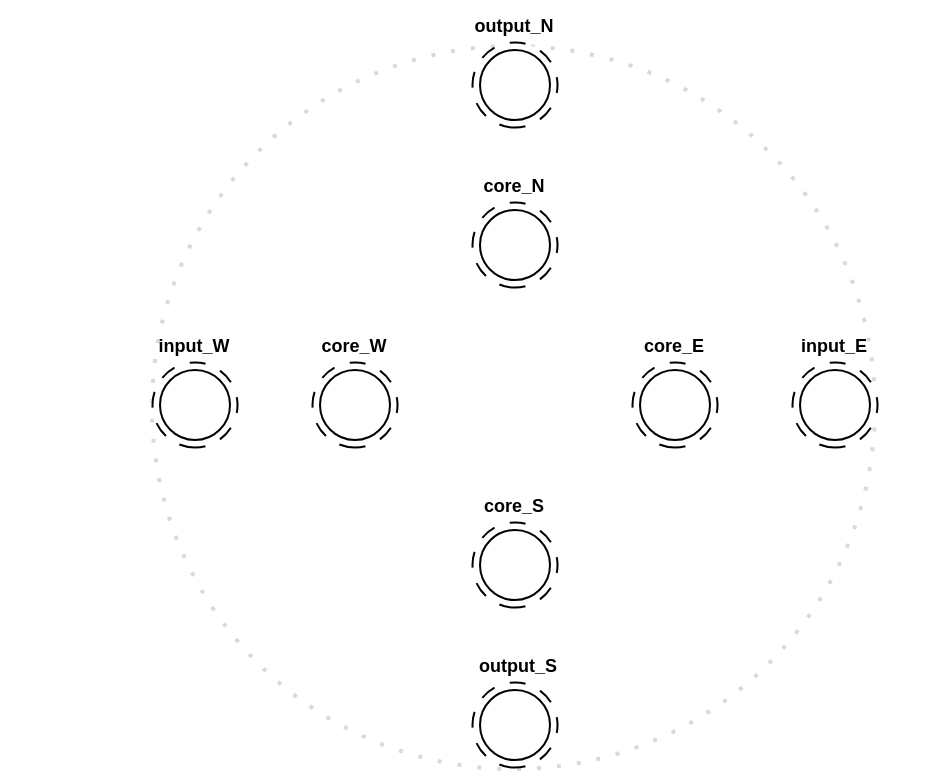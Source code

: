 <mxfile version="22.1.7" type="device" pages="7">
  <diagram id="JiSSRO_q8-Lz5THqgUoh" name="visualisation">
    <mxGraphModel dx="3441" dy="1382" grid="1" gridSize="10" guides="1" tooltips="1" connect="1" arrows="1" fold="1" page="0" pageScale="1" pageWidth="827" pageHeight="1169" math="0" shadow="0">
      <root>
        <mxCell id="0" />
        <mxCell id="1" parent="0" />
        <mxCell id="kKrUP3qh-PcEckTrJeX6-124" value="" style="ellipse;whiteSpace=wrap;html=1;aspect=fixed;fontSize=16;fillColor=none;strokeWidth=2;opacity=15;dashed=1;dashPattern=1 4;" parent="1" vertex="1">
          <mxGeometry x="-681" y="-121" width="361.5" height="361.5" as="geometry" />
        </mxCell>
        <mxCell id="kKrUP3qh-PcEckTrJeX6-13" value="" style="group;fontSize=16;" parent="1" vertex="1" connectable="0">
          <mxGeometry x="-517" y="-139" width="68.75" height="60" as="geometry" />
        </mxCell>
        <mxCell id="kKrUP3qh-PcEckTrJeX6-14" value="" style="group;fontSize=16;" parent="kKrUP3qh-PcEckTrJeX6-13" vertex="1" connectable="0">
          <mxGeometry y="10" width="52.5" height="50" as="geometry" />
        </mxCell>
        <mxCell id="kKrUP3qh-PcEckTrJeX6-15" value="" style="group;fontSize=16;" parent="kKrUP3qh-PcEckTrJeX6-14" vertex="1" connectable="0">
          <mxGeometry x="-3.75" width="56.25" height="48.75" as="geometry" />
        </mxCell>
        <object label="" markers="●" placeholders="1" id="kKrUP3qh-PcEckTrJeX6-16">
          <mxCell style="ellipse;whiteSpace=wrap;html=1;aspect=fixed;fontSize=16;direction=south;perimeterSpacing=0;strokeWidth=1;dashed=1;dashPattern=8 8;points=[[0,0.5,0,0,0],[0.5,0,0,0,0],[0.5,1,0,0,0],[1,0.5,0,0,0]];" parent="kKrUP3qh-PcEckTrJeX6-15" vertex="1">
            <mxGeometry y="6.25" width="42.5" height="42.5" as="geometry" />
          </mxCell>
        </object>
        <object label="" markers="●" placeholders="1" id="kKrUP3qh-PcEckTrJeX6-17">
          <mxCell style="ellipse;whiteSpace=wrap;html=1;aspect=fixed;fontSize=16;direction=south;perimeterSpacing=0;strokeWidth=1;points=[];" parent="kKrUP3qh-PcEckTrJeX6-15" vertex="1">
            <mxGeometry x="3.75" y="10" width="35" height="35" as="geometry" />
          </mxCell>
        </object>
        <mxCell id="kKrUP3qh-PcEckTrJeX6-18" value="&lt;b style=&quot;font-size: 9px;&quot;&gt;output_N&lt;/b&gt;" style="text;html=1;strokeColor=none;fillColor=none;align=center;verticalAlign=middle;whiteSpace=wrap;rounded=0;fontSize=16;" parent="kKrUP3qh-PcEckTrJeX6-13" vertex="1">
          <mxGeometry x="7" width="20" height="10" as="geometry" />
        </mxCell>
        <mxCell id="kKrUP3qh-PcEckTrJeX6-19" value="" style="group;fontSize=16;" parent="1" vertex="1" connectable="0">
          <mxGeometry x="-517" y="-59" width="68.75" height="60" as="geometry" />
        </mxCell>
        <mxCell id="kKrUP3qh-PcEckTrJeX6-20" value="" style="group;fontSize=16;" parent="kKrUP3qh-PcEckTrJeX6-19" vertex="1" connectable="0">
          <mxGeometry y="10" width="52.5" height="50" as="geometry" />
        </mxCell>
        <mxCell id="kKrUP3qh-PcEckTrJeX6-21" value="" style="group;fontSize=16;" parent="kKrUP3qh-PcEckTrJeX6-20" vertex="1" connectable="0">
          <mxGeometry x="-3.75" width="56.25" height="48.75" as="geometry" />
        </mxCell>
        <object label="" markers="●" placeholders="1" id="kKrUP3qh-PcEckTrJeX6-22">
          <mxCell style="ellipse;whiteSpace=wrap;html=1;aspect=fixed;fontSize=16;direction=south;perimeterSpacing=0;strokeWidth=1;dashed=1;dashPattern=8 8;points=[[0,0.5,0,0,0],[0.5,0,0,0,0],[0.5,1,0,0,0],[1,0.5,0,0,0]];" parent="kKrUP3qh-PcEckTrJeX6-21" vertex="1">
            <mxGeometry y="6.25" width="42.5" height="42.5" as="geometry" />
          </mxCell>
        </object>
        <object label="" markers="●" placeholders="1" id="kKrUP3qh-PcEckTrJeX6-23">
          <mxCell style="ellipse;whiteSpace=wrap;html=1;aspect=fixed;fontSize=16;direction=south;perimeterSpacing=0;strokeWidth=1;points=[];" parent="kKrUP3qh-PcEckTrJeX6-21" vertex="1">
            <mxGeometry x="3.75" y="10" width="35" height="35" as="geometry" />
          </mxCell>
        </object>
        <mxCell id="kKrUP3qh-PcEckTrJeX6-24" value="&lt;b style=&quot;font-size: 9px;&quot;&gt;core_N&lt;/b&gt;" style="text;html=1;strokeColor=none;fillColor=none;align=center;verticalAlign=middle;whiteSpace=wrap;rounded=0;fontSize=16;" parent="kKrUP3qh-PcEckTrJeX6-19" vertex="1">
          <mxGeometry x="7" width="20" height="10" as="geometry" />
        </mxCell>
        <mxCell id="kKrUP3qh-PcEckTrJeX6-25" value="" style="group;fontSize=16;" parent="1" vertex="1" connectable="0">
          <mxGeometry x="-437" y="21" width="68.75" height="60" as="geometry" />
        </mxCell>
        <mxCell id="kKrUP3qh-PcEckTrJeX6-26" value="" style="group;fontSize=16;" parent="kKrUP3qh-PcEckTrJeX6-25" vertex="1" connectable="0">
          <mxGeometry y="10" width="52.5" height="50" as="geometry" />
        </mxCell>
        <mxCell id="kKrUP3qh-PcEckTrJeX6-27" value="" style="group;fontSize=16;" parent="kKrUP3qh-PcEckTrJeX6-26" vertex="1" connectable="0">
          <mxGeometry x="-3.75" width="56.25" height="48.75" as="geometry" />
        </mxCell>
        <object label="" markers="●" placeholders="1" id="kKrUP3qh-PcEckTrJeX6-28">
          <mxCell style="ellipse;whiteSpace=wrap;html=1;aspect=fixed;fontSize=16;direction=south;perimeterSpacing=0;strokeWidth=1;dashed=1;dashPattern=8 8;points=[[0,0.5,0,0,0],[0.5,0,0,0,0],[0.5,1,0,0,0],[1,0.5,0,0,0]];" parent="kKrUP3qh-PcEckTrJeX6-27" vertex="1">
            <mxGeometry y="6.25" width="42.5" height="42.5" as="geometry" />
          </mxCell>
        </object>
        <object label="" markers="●" placeholders="1" id="kKrUP3qh-PcEckTrJeX6-29">
          <mxCell style="ellipse;whiteSpace=wrap;html=1;aspect=fixed;fontSize=16;direction=south;perimeterSpacing=0;strokeWidth=1;points=[];" parent="kKrUP3qh-PcEckTrJeX6-27" vertex="1">
            <mxGeometry x="3.75" y="10" width="35" height="35" as="geometry" />
          </mxCell>
        </object>
        <mxCell id="kKrUP3qh-PcEckTrJeX6-30" value="&lt;b style=&quot;font-size: 9px;&quot;&gt;core_E&lt;br&gt;&lt;/b&gt;" style="text;html=1;strokeColor=none;fillColor=none;align=center;verticalAlign=middle;whiteSpace=wrap;rounded=0;fontSize=16;" parent="kKrUP3qh-PcEckTrJeX6-25" vertex="1">
          <mxGeometry x="7" width="20" height="10" as="geometry" />
        </mxCell>
        <mxCell id="kKrUP3qh-PcEckTrJeX6-31" value="" style="group;fontSize=16;" parent="1" vertex="1" connectable="0">
          <mxGeometry x="-597" y="21" width="68.75" height="60" as="geometry" />
        </mxCell>
        <mxCell id="kKrUP3qh-PcEckTrJeX6-32" value="" style="group;fontSize=16;" parent="kKrUP3qh-PcEckTrJeX6-31" vertex="1" connectable="0">
          <mxGeometry y="10" width="52.5" height="50" as="geometry" />
        </mxCell>
        <mxCell id="kKrUP3qh-PcEckTrJeX6-33" value="" style="group;fontSize=16;" parent="kKrUP3qh-PcEckTrJeX6-32" vertex="1" connectable="0">
          <mxGeometry x="-3.75" width="56.25" height="48.75" as="geometry" />
        </mxCell>
        <object label="" markers="●" placeholders="1" id="kKrUP3qh-PcEckTrJeX6-34">
          <mxCell style="ellipse;whiteSpace=wrap;html=1;aspect=fixed;fontSize=16;direction=south;perimeterSpacing=0;strokeWidth=1;dashed=1;dashPattern=8 8;points=[[0,0.5,0,0,0],[0.5,0,0,0,0],[0.5,1,0,0,0],[1,0.5,0,0,0]];" parent="kKrUP3qh-PcEckTrJeX6-33" vertex="1">
            <mxGeometry y="6.25" width="42.5" height="42.5" as="geometry" />
          </mxCell>
        </object>
        <object label="" markers="●" placeholders="1" id="kKrUP3qh-PcEckTrJeX6-35">
          <mxCell style="ellipse;whiteSpace=wrap;html=1;aspect=fixed;fontSize=16;direction=south;perimeterSpacing=0;strokeWidth=1;points=[];" parent="kKrUP3qh-PcEckTrJeX6-33" vertex="1">
            <mxGeometry x="3.75" y="10" width="35" height="35" as="geometry" />
          </mxCell>
        </object>
        <mxCell id="kKrUP3qh-PcEckTrJeX6-36" value="&lt;b style=&quot;font-size: 9px;&quot;&gt;core_W&lt;/b&gt;" style="text;html=1;strokeColor=none;fillColor=none;align=center;verticalAlign=middle;whiteSpace=wrap;rounded=0;fontSize=16;" parent="kKrUP3qh-PcEckTrJeX6-31" vertex="1">
          <mxGeometry x="7" width="20" height="10" as="geometry" />
        </mxCell>
        <mxCell id="kKrUP3qh-PcEckTrJeX6-45" value="" style="group;fontSize=16;" parent="1" vertex="1" connectable="0">
          <mxGeometry x="-517" y="101" width="68.75" height="60" as="geometry" />
        </mxCell>
        <mxCell id="kKrUP3qh-PcEckTrJeX6-46" value="" style="group;fontSize=16;" parent="kKrUP3qh-PcEckTrJeX6-45" vertex="1" connectable="0">
          <mxGeometry y="10" width="52.5" height="50" as="geometry" />
        </mxCell>
        <mxCell id="kKrUP3qh-PcEckTrJeX6-47" value="" style="group;fontSize=16;" parent="kKrUP3qh-PcEckTrJeX6-46" vertex="1" connectable="0">
          <mxGeometry x="-3.75" width="56.25" height="48.75" as="geometry" />
        </mxCell>
        <object label="" markers="●" placeholders="1" id="kKrUP3qh-PcEckTrJeX6-48">
          <mxCell style="ellipse;whiteSpace=wrap;html=1;aspect=fixed;fontSize=16;direction=south;perimeterSpacing=0;strokeWidth=1;dashed=1;dashPattern=8 8;points=[[0,0.5,0,0,0],[0.5,0,0,0,0],[0.5,1,0,0,0],[1,0.5,0,0,0]];" parent="kKrUP3qh-PcEckTrJeX6-47" vertex="1">
            <mxGeometry y="6.25" width="42.5" height="42.5" as="geometry" />
          </mxCell>
        </object>
        <object label="" markers="●" placeholders="1" id="kKrUP3qh-PcEckTrJeX6-49">
          <mxCell style="ellipse;whiteSpace=wrap;html=1;aspect=fixed;fontSize=16;direction=south;perimeterSpacing=0;strokeWidth=1;points=[];" parent="kKrUP3qh-PcEckTrJeX6-47" vertex="1">
            <mxGeometry x="3.75" y="10" width="35" height="35" as="geometry" />
          </mxCell>
        </object>
        <mxCell id="kKrUP3qh-PcEckTrJeX6-50" value="&lt;b style=&quot;font-size: 9px;&quot;&gt;core_S&lt;/b&gt;" style="text;html=1;strokeColor=none;fillColor=none;align=center;verticalAlign=middle;whiteSpace=wrap;rounded=0;fontSize=16;" parent="kKrUP3qh-PcEckTrJeX6-45" vertex="1">
          <mxGeometry x="6.75" width="20" height="10" as="geometry" />
        </mxCell>
        <mxCell id="kKrUP3qh-PcEckTrJeX6-51" value="" style="group;fontSize=16;" parent="1" vertex="1" connectable="0">
          <mxGeometry x="-517" y="181" width="68.75" height="60" as="geometry" />
        </mxCell>
        <mxCell id="kKrUP3qh-PcEckTrJeX6-52" value="" style="group;fontSize=16;" parent="kKrUP3qh-PcEckTrJeX6-51" vertex="1" connectable="0">
          <mxGeometry y="10" width="52.5" height="50" as="geometry" />
        </mxCell>
        <mxCell id="kKrUP3qh-PcEckTrJeX6-53" value="" style="group;fontSize=16;" parent="kKrUP3qh-PcEckTrJeX6-52" vertex="1" connectable="0">
          <mxGeometry x="-3.75" width="56.25" height="48.75" as="geometry" />
        </mxCell>
        <object label="" markers="●" placeholders="1" id="kKrUP3qh-PcEckTrJeX6-54">
          <mxCell style="ellipse;whiteSpace=wrap;html=1;aspect=fixed;fontSize=16;direction=south;perimeterSpacing=0;strokeWidth=1;dashed=1;dashPattern=8 8;points=[[0,0.5,0,0,0],[0.5,0,0,0,0],[0.5,1,0,0,0],[1,0.5,0,0,0]];" parent="kKrUP3qh-PcEckTrJeX6-53" vertex="1">
            <mxGeometry y="6.25" width="42.5" height="42.5" as="geometry" />
          </mxCell>
        </object>
        <object label="" markers="●" placeholders="1" id="kKrUP3qh-PcEckTrJeX6-55">
          <mxCell style="ellipse;whiteSpace=wrap;html=1;aspect=fixed;fontSize=16;direction=south;perimeterSpacing=0;strokeWidth=1;points=[];" parent="kKrUP3qh-PcEckTrJeX6-53" vertex="1">
            <mxGeometry x="3.75" y="10" width="35" height="35" as="geometry" />
          </mxCell>
        </object>
        <mxCell id="kKrUP3qh-PcEckTrJeX6-57" value="" style="group;fontSize=16;" parent="1" vertex="1" connectable="0">
          <mxGeometry x="-357" y="21" width="68.75" height="60" as="geometry" />
        </mxCell>
        <mxCell id="kKrUP3qh-PcEckTrJeX6-58" value="" style="group;fontSize=16;" parent="kKrUP3qh-PcEckTrJeX6-57" vertex="1" connectable="0">
          <mxGeometry y="10" width="52.5" height="50" as="geometry" />
        </mxCell>
        <mxCell id="kKrUP3qh-PcEckTrJeX6-59" value="" style="group;fontSize=16;" parent="kKrUP3qh-PcEckTrJeX6-58" vertex="1" connectable="0">
          <mxGeometry x="-3.75" width="56.25" height="48.75" as="geometry" />
        </mxCell>
        <object label="" markers="●" placeholders="1" id="kKrUP3qh-PcEckTrJeX6-60">
          <mxCell style="ellipse;whiteSpace=wrap;html=1;aspect=fixed;fontSize=16;direction=south;perimeterSpacing=0;strokeWidth=1;dashed=1;dashPattern=8 8;points=[[0,0.5,0,0,0],[0.5,0,0,0,0],[0.5,1,0,0,0],[1,0.5,0,0,0]];" parent="kKrUP3qh-PcEckTrJeX6-59" vertex="1">
            <mxGeometry y="6.25" width="42.5" height="42.5" as="geometry" />
          </mxCell>
        </object>
        <object label="" markers="●" placeholders="1" id="kKrUP3qh-PcEckTrJeX6-61">
          <mxCell style="ellipse;whiteSpace=wrap;html=1;aspect=fixed;fontSize=16;direction=south;perimeterSpacing=0;strokeWidth=1;points=[];" parent="kKrUP3qh-PcEckTrJeX6-59" vertex="1">
            <mxGeometry x="3.75" y="10" width="35" height="35" as="geometry" />
          </mxCell>
        </object>
        <mxCell id="kKrUP3qh-PcEckTrJeX6-62" value="&lt;b style=&quot;font-size: 9px;&quot;&gt;input_E&lt;br&gt;&lt;/b&gt;" style="text;html=1;strokeColor=none;fillColor=none;align=center;verticalAlign=middle;whiteSpace=wrap;rounded=0;fontSize=16;" parent="kKrUP3qh-PcEckTrJeX6-57" vertex="1">
          <mxGeometry x="7" width="20" height="10" as="geometry" />
        </mxCell>
        <mxCell id="kKrUP3qh-PcEckTrJeX6-63" value="" style="group;fontSize=16;" parent="1" vertex="1" connectable="0">
          <mxGeometry x="-677" y="21" width="68.75" height="60" as="geometry" />
        </mxCell>
        <mxCell id="kKrUP3qh-PcEckTrJeX6-64" value="" style="group;fontSize=16;" parent="kKrUP3qh-PcEckTrJeX6-63" vertex="1" connectable="0">
          <mxGeometry y="10" width="52.5" height="50" as="geometry" />
        </mxCell>
        <mxCell id="kKrUP3qh-PcEckTrJeX6-65" value="" style="group;fontSize=16;" parent="kKrUP3qh-PcEckTrJeX6-64" vertex="1" connectable="0">
          <mxGeometry x="-3.75" width="56.25" height="48.75" as="geometry" />
        </mxCell>
        <object label="" markers="●" placeholders="1" id="kKrUP3qh-PcEckTrJeX6-66">
          <mxCell style="ellipse;whiteSpace=wrap;html=1;aspect=fixed;fontSize=16;direction=south;perimeterSpacing=0;strokeWidth=1;dashed=1;dashPattern=8 8;points=[[0,0.5,0,0,0],[0.5,0,0,0,0],[0.5,1,0,0,0],[1,0.5,0,0,0]];" parent="kKrUP3qh-PcEckTrJeX6-65" vertex="1">
            <mxGeometry y="6.25" width="42.5" height="42.5" as="geometry" />
          </mxCell>
        </object>
        <object label="" markers="●" placeholders="1" id="kKrUP3qh-PcEckTrJeX6-67">
          <mxCell style="ellipse;whiteSpace=wrap;html=1;aspect=fixed;fontSize=16;direction=south;perimeterSpacing=0;strokeWidth=1;points=[];" parent="kKrUP3qh-PcEckTrJeX6-65" vertex="1">
            <mxGeometry x="3.75" y="10" width="35" height="35" as="geometry" />
          </mxCell>
        </object>
        <mxCell id="kKrUP3qh-PcEckTrJeX6-68" value="&lt;b style=&quot;font-size: 9px;&quot;&gt;input_W&lt;br&gt;&lt;/b&gt;" style="text;html=1;strokeColor=none;fillColor=none;align=center;verticalAlign=middle;whiteSpace=wrap;rounded=0;fontSize=16;" parent="kKrUP3qh-PcEckTrJeX6-63" vertex="1">
          <mxGeometry x="7" width="20" height="10" as="geometry" />
        </mxCell>
        <mxCell id="kKrUP3qh-PcEckTrJeX6-69" value="" style="group;fontSize=16;" parent="1" vertex="1" connectable="0">
          <mxGeometry x="-757" y="21" width="68.75" height="60" as="geometry" />
        </mxCell>
        <mxCell id="kKrUP3qh-PcEckTrJeX6-70" value="" style="group;fontSize=16;" parent="kKrUP3qh-PcEckTrJeX6-69" vertex="1" connectable="0">
          <mxGeometry y="10" width="52.5" height="50" as="geometry" />
        </mxCell>
        <mxCell id="kKrUP3qh-PcEckTrJeX6-81" value="" style="group;fontSize=16;" parent="1" vertex="1" connectable="0">
          <mxGeometry x="-717" y="-119" width="68.75" height="60" as="geometry" />
        </mxCell>
        <mxCell id="kKrUP3qh-PcEckTrJeX6-82" value="" style="group;fontSize=16;" parent="kKrUP3qh-PcEckTrJeX6-81" vertex="1" connectable="0">
          <mxGeometry y="10" width="52.5" height="50" as="geometry" />
        </mxCell>
        <mxCell id="kKrUP3qh-PcEckTrJeX6-105" value="" style="group;fontSize=16;" parent="1" vertex="1" connectable="0">
          <mxGeometry x="-717" y="161" width="68.75" height="60" as="geometry" />
        </mxCell>
        <mxCell id="kKrUP3qh-PcEckTrJeX6-106" value="" style="group;fontSize=16;" parent="kKrUP3qh-PcEckTrJeX6-105" vertex="1" connectable="0">
          <mxGeometry y="10" width="52.5" height="50" as="geometry" />
        </mxCell>
        <mxCell id="kKrUP3qh-PcEckTrJeX6-56" value="&lt;b style=&quot;font-size: 9px;&quot;&gt;output_S&lt;/b&gt;" style="text;html=1;strokeColor=none;fillColor=none;align=center;verticalAlign=middle;whiteSpace=wrap;rounded=0;fontSize=16;" parent="1" vertex="1">
          <mxGeometry x="-508.5" y="181" width="20" height="10" as="geometry" />
        </mxCell>
      </root>
    </mxGraphModel>
  </diagram>
  <diagram name="inputs" id="RFGJTBIz5JLd-lF-9eUK">
    <mxGraphModel dx="2001" dy="491" grid="1" gridSize="10" guides="1" tooltips="1" connect="1" arrows="1" fold="1" page="1" pageScale="1" pageWidth="827" pageHeight="1169" math="0" shadow="0">
      <root>
        <mxCell id="eNtJud_d0ee5PfrYbiAu-0" />
        <mxCell id="eNtJud_d0ee5PfrYbiAu-1" parent="eNtJud_d0ee5PfrYbiAu-0" />
        <mxCell id="eNtJud_d0ee5PfrYbiAu-31" value="" style="group;fontSize=16;" parent="eNtJud_d0ee5PfrYbiAu-1" vertex="1" connectable="0">
          <mxGeometry x="-784.06" y="214.0" width="70.91" height="21.83" as="geometry" />
        </mxCell>
        <mxCell id="eNtJud_d0ee5PfrYbiAu-32" value="" style="group;points=[[0,0.5,0,0,0],[0.5,0,0,0,0],[0.5,1,0,0,0],[1,0.5,0,0,0]];fontSize=16;" parent="eNtJud_d0ee5PfrYbiAu-31" vertex="1" connectable="0">
          <mxGeometry y="5.46" width="60" height="16.37" as="geometry" />
        </mxCell>
        <mxCell id="eNtJud_d0ee5PfrYbiAu-33" value="" style="rounded=0;whiteSpace=wrap;html=1;fontSize=16;fillColor=#000000;points=[[0,0.5,0,0,0],[0.5,0,0,0,0],[0.5,1,0,0,0],[1,0.5,0,0,0]];" parent="eNtJud_d0ee5PfrYbiAu-32" vertex="1">
          <mxGeometry y="5.457" width="49.091" height="10.913" as="geometry" />
        </mxCell>
        <mxCell id="eNtJud_d0ee5PfrYbiAu-34" value="" style="group;fontSize=16;" parent="eNtJud_d0ee5PfrYbiAu-1" vertex="1" connectable="0">
          <mxGeometry x="-704.06" y="215.0" width="70.91" height="21.83" as="geometry" />
        </mxCell>
        <mxCell id="eNtJud_d0ee5PfrYbiAu-35" value="" style="group;points=[[0,0.5,0,0,0],[0.5,0,0,0,0],[0.5,1,0,0,0],[1,0.5,0,0,0]];fontSize=16;" parent="eNtJud_d0ee5PfrYbiAu-34" vertex="1" connectable="0">
          <mxGeometry y="5.46" width="60" height="16.37" as="geometry" />
        </mxCell>
        <mxCell id="eNtJud_d0ee5PfrYbiAu-36" value="" style="rounded=0;whiteSpace=wrap;html=1;fontSize=16;fillColor=#000000;points=[[0,0.5,0,0,0],[0.5,0,0,0,0],[0.5,1,0,0,0],[1,0.5,0,0,0]];" parent="eNtJud_d0ee5PfrYbiAu-35" vertex="1">
          <mxGeometry y="5.457" width="49.091" height="10.913" as="geometry" />
        </mxCell>
        <mxCell id="eNtJud_d0ee5PfrYbiAu-37" value="&lt;b style=&quot;font-size: 9px;&quot;&gt;skip_W&lt;/b&gt;" style="text;html=1;strokeColor=none;fillColor=none;align=center;verticalAlign=middle;whiteSpace=wrap;rounded=0;fontSize=16;" parent="eNtJud_d0ee5PfrYbiAu-34" vertex="1">
          <mxGeometry x="60.001" width="10.909" height="5.457" as="geometry" />
        </mxCell>
        <mxCell id="eNtJud_d0ee5PfrYbiAu-38" value="" style="group;fontSize=16;" parent="eNtJud_d0ee5PfrYbiAu-1" vertex="1" connectable="0">
          <mxGeometry x="-572.06" y="214.0" width="70.91" height="21.83" as="geometry" />
        </mxCell>
        <mxCell id="eNtJud_d0ee5PfrYbiAu-39" value="" style="group;points=[[0,0.5,0,0,0],[0.5,0,0,0,0],[0.5,1,0,0,0],[1,0.5,0,0,0]];fontSize=16;" parent="eNtJud_d0ee5PfrYbiAu-38" vertex="1" connectable="0">
          <mxGeometry y="5.46" width="60" height="16.37" as="geometry" />
        </mxCell>
        <mxCell id="eNtJud_d0ee5PfrYbiAu-40" value="" style="rounded=0;whiteSpace=wrap;html=1;fontSize=16;fillColor=#000000;points=[[0,0.5,0,0,0],[0.5,0,0,0,0],[0.5,1,0,0,0],[1,0.5,0,0,0]];" parent="eNtJud_d0ee5PfrYbiAu-39" vertex="1">
          <mxGeometry y="5.457" width="49.091" height="10.913" as="geometry" />
        </mxCell>
        <mxCell id="eNtJud_d0ee5PfrYbiAu-41" value="" style="group;fontSize=16;" parent="eNtJud_d0ee5PfrYbiAu-1" vertex="1" connectable="0">
          <mxGeometry x="-492.06" y="214.0" width="70.91" height="21.83" as="geometry" />
        </mxCell>
        <mxCell id="eNtJud_d0ee5PfrYbiAu-42" value="" style="group;points=[[0,0.5,0,0,0],[0.5,0,0,0,0],[0.5,1,0,0,0],[1,0.5,0,0,0]];fontSize=16;" parent="eNtJud_d0ee5PfrYbiAu-41" vertex="1" connectable="0">
          <mxGeometry y="5.46" width="60" height="16.37" as="geometry" />
        </mxCell>
        <mxCell id="eNtJud_d0ee5PfrYbiAu-43" value="" style="rounded=0;whiteSpace=wrap;html=1;fontSize=16;fillColor=#000000;points=[[0,0.5,0,0,0],[0.5,0,0,0,0],[0.5,1,0,0,0],[1,0.5,0,0,0]];" parent="eNtJud_d0ee5PfrYbiAu-42" vertex="1">
          <mxGeometry y="5.457" width="49.091" height="10.913" as="geometry" />
        </mxCell>
        <mxCell id="eNtJud_d0ee5PfrYbiAu-44" value="&lt;b style=&quot;font-size: 9px;&quot;&gt;generate_E&lt;/b&gt;" style="text;html=1;strokeColor=none;fillColor=none;align=center;verticalAlign=middle;whiteSpace=wrap;rounded=0;fontSize=16;" parent="eNtJud_d0ee5PfrYbiAu-41" vertex="1">
          <mxGeometry x="57.001" y="-1" width="10.909" height="5.457" as="geometry" />
        </mxCell>
        <mxCell id="eNtJud_d0ee5PfrYbiAu-68" value="&lt;b style=&quot;font-size: 9px;&quot;&gt;skip_E&lt;/b&gt;" style="text;html=1;strokeColor=none;fillColor=none;align=center;verticalAlign=middle;whiteSpace=wrap;rounded=0;fontSize=16;" parent="eNtJud_d0ee5PfrYbiAu-1" vertex="1">
          <mxGeometry x="-592.059" y="215.0" width="10.909" height="5.457" as="geometry" />
        </mxCell>
        <mxCell id="eNtJud_d0ee5PfrYbiAu-69" value="&lt;b style=&quot;font-size: 9px;&quot;&gt;generate_W&lt;/b&gt;" style="text;html=1;strokeColor=none;fillColor=none;align=center;verticalAlign=middle;whiteSpace=wrap;rounded=0;fontSize=16;" parent="eNtJud_d0ee5PfrYbiAu-1" vertex="1">
          <mxGeometry x="-803.059" y="212.0" width="10.909" height="5.457" as="geometry" />
        </mxCell>
        <mxCell id="eNtJud_d0ee5PfrYbiAu-78" value="" style="group" parent="eNtJud_d0ee5PfrYbiAu-1" vertex="1" connectable="0">
          <mxGeometry x="-779.06" y="248" width="68.75" height="70" as="geometry" />
        </mxCell>
        <mxCell id="eNtJud_d0ee5PfrYbiAu-79" value="" style="group;fontSize=16;" parent="eNtJud_d0ee5PfrYbiAu-78" vertex="1" connectable="0">
          <mxGeometry width="68.75" height="60" as="geometry" />
        </mxCell>
        <mxCell id="eNtJud_d0ee5PfrYbiAu-80" value="" style="group;fontSize=16;" parent="eNtJud_d0ee5PfrYbiAu-79" vertex="1" connectable="0">
          <mxGeometry y="13" width="52.5" height="50" as="geometry" />
        </mxCell>
        <mxCell id="eNtJud_d0ee5PfrYbiAu-81" value="" style="group;fontSize=16;" parent="eNtJud_d0ee5PfrYbiAu-80" vertex="1" connectable="0">
          <mxGeometry x="-3.75" width="56.25" height="48.75" as="geometry" />
        </mxCell>
        <object label="" markers="●" placeholders="1" id="eNtJud_d0ee5PfrYbiAu-82">
          <mxCell style="ellipse;whiteSpace=wrap;html=1;aspect=fixed;fontSize=16;direction=south;perimeterSpacing=0;strokeWidth=1;dashed=1;dashPattern=8 8;points=[[0,0.5,0,0,0],[0.5,0,0,0,0],[0.5,1,0,0,0],[1,0.5,0,0,0]];" parent="eNtJud_d0ee5PfrYbiAu-81" vertex="1">
            <mxGeometry y="6.25" width="42.5" height="42.5" as="geometry" />
          </mxCell>
        </object>
        <object label="" markers="●" placeholders="1" id="eNtJud_d0ee5PfrYbiAu-83">
          <mxCell style="ellipse;whiteSpace=wrap;html=1;aspect=fixed;fontSize=16;direction=south;perimeterSpacing=0;strokeWidth=1;points=[];" parent="eNtJud_d0ee5PfrYbiAu-81" vertex="1">
            <mxGeometry x="3.75" y="10" width="35" height="35" as="geometry" />
          </mxCell>
        </object>
        <mxCell id="eNtJud_d0ee5PfrYbiAu-84" value="&lt;b style=&quot;font-size: 9px;&quot;&gt;input_W&lt;/b&gt;" style="text;html=1;strokeColor=none;fillColor=none;align=center;verticalAlign=middle;whiteSpace=wrap;rounded=0;fontSize=16;" parent="eNtJud_d0ee5PfrYbiAu-78" vertex="1">
          <mxGeometry x="7.5" y="60" width="20" height="10" as="geometry" />
        </mxCell>
        <mxCell id="eNtJud_d0ee5PfrYbiAu-85" value="" style="group" parent="eNtJud_d0ee5PfrYbiAu-1" vertex="1" connectable="0">
          <mxGeometry x="-488.06" y="248" width="68.75" height="70" as="geometry" />
        </mxCell>
        <mxCell id="eNtJud_d0ee5PfrYbiAu-86" value="" style="group;fontSize=16;" parent="eNtJud_d0ee5PfrYbiAu-85" vertex="1" connectable="0">
          <mxGeometry width="68.75" height="60" as="geometry" />
        </mxCell>
        <mxCell id="eNtJud_d0ee5PfrYbiAu-87" value="" style="group;fontSize=16;" parent="eNtJud_d0ee5PfrYbiAu-86" vertex="1" connectable="0">
          <mxGeometry y="13" width="52.5" height="50" as="geometry" />
        </mxCell>
        <mxCell id="eNtJud_d0ee5PfrYbiAu-88" value="" style="group;fontSize=16;" parent="eNtJud_d0ee5PfrYbiAu-87" vertex="1" connectable="0">
          <mxGeometry x="-3.75" width="56.25" height="48.75" as="geometry" />
        </mxCell>
        <object label="" markers="●" placeholders="1" id="eNtJud_d0ee5PfrYbiAu-89">
          <mxCell style="ellipse;whiteSpace=wrap;html=1;aspect=fixed;fontSize=16;direction=south;perimeterSpacing=0;strokeWidth=1;dashed=1;dashPattern=8 8;points=[[0,0.5,0,0,0],[0.5,0,0,0,0],[0.5,1,0,0,0],[1,0.5,0,0,0]];" parent="eNtJud_d0ee5PfrYbiAu-88" vertex="1">
            <mxGeometry y="6.25" width="42.5" height="42.5" as="geometry" />
          </mxCell>
        </object>
        <object label="" markers="●" placeholders="1" id="eNtJud_d0ee5PfrYbiAu-90">
          <mxCell style="ellipse;whiteSpace=wrap;html=1;aspect=fixed;fontSize=16;direction=south;perimeterSpacing=0;strokeWidth=1;points=[];" parent="eNtJud_d0ee5PfrYbiAu-88" vertex="1">
            <mxGeometry x="3.75" y="10" width="35" height="35" as="geometry" />
          </mxCell>
        </object>
        <mxCell id="eNtJud_d0ee5PfrYbiAu-91" value="&lt;font size=&quot;1&quot;&gt;&lt;b style=&quot;font-size: 9px;&quot;&gt;input_E&lt;/b&gt;&lt;/font&gt;" style="text;html=1;strokeColor=none;fillColor=none;align=center;verticalAlign=middle;whiteSpace=wrap;rounded=0;fontSize=16;" parent="eNtJud_d0ee5PfrYbiAu-85" vertex="1">
          <mxGeometry x="7.5" y="60" width="20" height="10" as="geometry" />
        </mxCell>
        <mxCell id="eNtJud_d0ee5PfrYbiAu-92" style="edgeStyle=none;curved=1;rounded=0;orthogonalLoop=1;jettySize=auto;html=1;entryX=-0.011;entryY=0.425;entryDx=0;entryDy=0;entryPerimeter=0;fontSize=12;startSize=8;endSize=8;" parent="eNtJud_d0ee5PfrYbiAu-1" source="eNtJud_d0ee5PfrYbiAu-43" target="eNtJud_d0ee5PfrYbiAu-89" edge="1">
          <mxGeometry relative="1" as="geometry" />
        </mxCell>
        <mxCell id="eNtJud_d0ee5PfrYbiAu-93" style="edgeStyle=none;curved=1;rounded=0;orthogonalLoop=1;jettySize=auto;html=1;entryX=-0.011;entryY=0.464;entryDx=0;entryDy=0;entryPerimeter=0;fontSize=12;startSize=8;endSize=8;" parent="eNtJud_d0ee5PfrYbiAu-1" source="eNtJud_d0ee5PfrYbiAu-33" target="eNtJud_d0ee5PfrYbiAu-82" edge="1">
          <mxGeometry relative="1" as="geometry" />
        </mxCell>
      </root>
    </mxGraphModel>
  </diagram>
  <diagram name="inroads" id="mGslkG5DPnxcSYch1Hv4">
    <mxGraphModel dx="2001" dy="491" grid="1" gridSize="10" guides="1" tooltips="1" connect="1" arrows="1" fold="1" page="1" pageScale="1" pageWidth="827" pageHeight="1169" math="0" shadow="0">
      <root>
        <mxCell id="BLmH8TWVsbN_YLnvG7D1-0" />
        <mxCell id="BLmH8TWVsbN_YLnvG7D1-1" parent="BLmH8TWVsbN_YLnvG7D1-0" />
        <mxCell id="1Jp02DaxmbaqC7CHffP8-33" style="edgeStyle=none;rounded=0;orthogonalLoop=1;jettySize=auto;html=1;fontSize=12;startSize=8;endSize=3;fillColor=#fff2cc;strokeColor=#d6b656;endArrow=circle;endFill=0;" parent="BLmH8TWVsbN_YLnvG7D1-1" source="BLmH8TWVsbN_YLnvG7D1-28" edge="1">
          <mxGeometry relative="1" as="geometry">
            <mxPoint x="-477" y="229" as="targetPoint" />
            <Array as="points">
              <mxPoint x="-378" y="201" />
              <mxPoint x="-477" y="201" />
            </Array>
          </mxGeometry>
        </mxCell>
        <mxCell id="1Jp02DaxmbaqC7CHffP8-29" style="rounded=0;orthogonalLoop=1;jettySize=auto;html=1;entryX=0.256;entryY=-0.02;entryDx=0;entryDy=0;entryPerimeter=0;fontSize=12;startSize=8;endSize=3;fillColor=#fff2cc;strokeColor=#d6b656;endArrow=circle;endFill=0;" parent="BLmH8TWVsbN_YLnvG7D1-1" source="BLmH8TWVsbN_YLnvG7D1-22" target="BLmH8TWVsbN_YLnvG7D1-36" edge="1">
          <mxGeometry relative="1" as="geometry">
            <Array as="points">
              <mxPoint x="-720" y="191" />
              <mxPoint x="-627" y="191" />
            </Array>
          </mxGeometry>
        </mxCell>
        <mxCell id="BLmH8TWVsbN_YLnvG7D1-19" value="" style="group;fontSize=16;" parent="BLmH8TWVsbN_YLnvG7D1-1" vertex="1" connectable="0">
          <mxGeometry x="-777.06" y="122" width="68.75" height="60" as="geometry" />
        </mxCell>
        <mxCell id="BLmH8TWVsbN_YLnvG7D1-20" value="" style="group;fontSize=16;" parent="BLmH8TWVsbN_YLnvG7D1-19" vertex="1" connectable="0">
          <mxGeometry y="13" width="52.5" height="50" as="geometry" />
        </mxCell>
        <mxCell id="BLmH8TWVsbN_YLnvG7D1-21" value="" style="group;fontSize=16;" parent="BLmH8TWVsbN_YLnvG7D1-20" vertex="1" connectable="0">
          <mxGeometry x="-3.75" width="56.25" height="48.75" as="geometry" />
        </mxCell>
        <object label="" markers="●" placeholders="1" id="BLmH8TWVsbN_YLnvG7D1-22">
          <mxCell style="ellipse;whiteSpace=wrap;html=1;aspect=fixed;fontSize=16;direction=south;perimeterSpacing=0;strokeWidth=1;dashed=1;dashPattern=8 8;points=[[0,0.5,0,0,0],[0.5,0,0,0,0],[0.5,1,0,0,0],[1,0.5,0,0,0]];" parent="BLmH8TWVsbN_YLnvG7D1-21" vertex="1">
            <mxGeometry y="6.25" width="42.5" height="42.5" as="geometry" />
          </mxCell>
        </object>
        <object label="" markers="●" placeholders="1" id="BLmH8TWVsbN_YLnvG7D1-23">
          <mxCell style="ellipse;whiteSpace=wrap;html=1;aspect=fixed;fontSize=16;direction=south;perimeterSpacing=0;strokeWidth=1;points=[];" parent="BLmH8TWVsbN_YLnvG7D1-21" vertex="1">
            <mxGeometry x="3.75" y="10" width="35" height="35" as="geometry" />
          </mxCell>
        </object>
        <mxCell id="BLmH8TWVsbN_YLnvG7D1-24" value="&lt;b style=&quot;font-size: 9px;&quot;&gt;input_W&lt;/b&gt;" style="text;html=1;strokeColor=none;fillColor=none;align=center;verticalAlign=middle;whiteSpace=wrap;rounded=0;fontSize=16;" parent="BLmH8TWVsbN_YLnvG7D1-21" vertex="1">
          <mxGeometry x="11.25" y="-11" width="20" height="10" as="geometry" />
        </mxCell>
        <mxCell id="BLmH8TWVsbN_YLnvG7D1-25" value="" style="group;fontSize=16;" parent="BLmH8TWVsbN_YLnvG7D1-1" vertex="1" connectable="0">
          <mxGeometry x="-360" y="135.91" width="68.75" height="60" as="geometry" />
        </mxCell>
        <mxCell id="BLmH8TWVsbN_YLnvG7D1-26" value="" style="group;fontSize=16;" parent="BLmH8TWVsbN_YLnvG7D1-25" vertex="1" connectable="0">
          <mxGeometry y="-2" width="52.5" height="50" as="geometry" />
        </mxCell>
        <mxCell id="BLmH8TWVsbN_YLnvG7D1-27" value="" style="group;fontSize=16;" parent="BLmH8TWVsbN_YLnvG7D1-26" vertex="1" connectable="0">
          <mxGeometry x="-3.75" width="56.25" height="48.75" as="geometry" />
        </mxCell>
        <object label="" markers="●" placeholders="1" id="BLmH8TWVsbN_YLnvG7D1-28">
          <mxCell style="ellipse;whiteSpace=wrap;html=1;aspect=fixed;fontSize=16;direction=south;perimeterSpacing=0;strokeWidth=1;dashed=1;dashPattern=8 8;points=[[0,0.5,0,0,0],[0.5,0,0,0,0],[0.5,1,0,0,0],[1,0.5,0,0,0]];" parent="BLmH8TWVsbN_YLnvG7D1-27" vertex="1">
            <mxGeometry y="6.25" width="42.5" height="42.5" as="geometry" />
          </mxCell>
        </object>
        <object label="" markers="●" placeholders="1" id="BLmH8TWVsbN_YLnvG7D1-29">
          <mxCell style="ellipse;whiteSpace=wrap;html=1;aspect=fixed;fontSize=16;direction=south;perimeterSpacing=0;strokeWidth=1;points=[];" parent="BLmH8TWVsbN_YLnvG7D1-27" vertex="1">
            <mxGeometry x="3.75" y="10" width="35" height="35" as="geometry" />
          </mxCell>
        </object>
        <mxCell id="BLmH8TWVsbN_YLnvG7D1-30" value="&lt;font size=&quot;1&quot;&gt;&lt;b style=&quot;font-size: 9px;&quot;&gt;input_E&lt;/b&gt;&lt;/font&gt;" style="text;html=1;strokeColor=none;fillColor=none;align=center;verticalAlign=middle;whiteSpace=wrap;rounded=0;fontSize=16;" parent="BLmH8TWVsbN_YLnvG7D1-27" vertex="1">
          <mxGeometry x="11.25" y="-8.75" width="20" height="10" as="geometry" />
        </mxCell>
        <mxCell id="BLmH8TWVsbN_YLnvG7D1-31" value="" style="group;fontSize=16;" parent="BLmH8TWVsbN_YLnvG7D1-1" vertex="1" connectable="0">
          <mxGeometry x="-784.06" y="218.0" width="70.91" height="21.83" as="geometry" />
        </mxCell>
        <mxCell id="BLmH8TWVsbN_YLnvG7D1-32" value="" style="group;points=[[0,0.5,0,0,0],[0.5,0,0,0,0],[0.5,1,0,0,0],[1,0.5,0,0,0]];fontSize=16;" parent="BLmH8TWVsbN_YLnvG7D1-31" vertex="1" connectable="0">
          <mxGeometry y="5.46" width="60" height="16.37" as="geometry" />
        </mxCell>
        <mxCell id="BLmH8TWVsbN_YLnvG7D1-33" value="" style="rounded=0;whiteSpace=wrap;html=1;fontSize=16;fillColor=#000000;points=[[0,0.5,0,0,0],[0.5,0,0,0,0],[0.5,1,0,0,0],[1,0.5,0,0,0]];" parent="BLmH8TWVsbN_YLnvG7D1-32" vertex="1">
          <mxGeometry y="5.457" width="49.091" height="10.913" as="geometry" />
        </mxCell>
        <mxCell id="BLmH8TWVsbN_YLnvG7D1-34" value="" style="group;fontSize=16;" parent="BLmH8TWVsbN_YLnvG7D1-1" vertex="1" connectable="0">
          <mxGeometry x="-640" y="217.91" width="70.91" height="21.83" as="geometry" />
        </mxCell>
        <mxCell id="BLmH8TWVsbN_YLnvG7D1-35" value="" style="group;points=[[0,0.5,0,0,0],[0.5,0,0,0,0],[0.5,1,0,0,0],[1,0.5,0,0,0]];fontSize=16;" parent="BLmH8TWVsbN_YLnvG7D1-34" vertex="1" connectable="0">
          <mxGeometry y="5.46" width="60" height="16.37" as="geometry" />
        </mxCell>
        <mxCell id="BLmH8TWVsbN_YLnvG7D1-36" value="" style="rounded=0;whiteSpace=wrap;html=1;fontSize=16;fillColor=#000000;points=[[0,0.5,0,0,0],[0.5,0,0,0,0],[0.5,1,0,0,0],[1,0.5,0,0,0]];" parent="BLmH8TWVsbN_YLnvG7D1-35" vertex="1">
          <mxGeometry y="5.457" width="49.091" height="10.913" as="geometry" />
        </mxCell>
        <mxCell id="BLmH8TWVsbN_YLnvG7D1-37" value="&lt;b style=&quot;font-size: 9px;&quot;&gt;skip_W&lt;/b&gt;" style="text;html=1;strokeColor=none;fillColor=none;align=center;verticalAlign=middle;whiteSpace=wrap;rounded=0;fontSize=16;" parent="BLmH8TWVsbN_YLnvG7D1-34" vertex="1">
          <mxGeometry x="60.001" width="10.909" height="5.457" as="geometry" />
        </mxCell>
        <mxCell id="BLmH8TWVsbN_YLnvG7D1-41" value="" style="group;fontSize=16;" parent="BLmH8TWVsbN_YLnvG7D1-1" vertex="1" connectable="0">
          <mxGeometry x="-367.0" y="217.91" width="70.91" height="21.83" as="geometry" />
        </mxCell>
        <mxCell id="BLmH8TWVsbN_YLnvG7D1-42" value="" style="group;points=[[0,0.5,0,0,0],[0.5,0,0,0,0],[0.5,1,0,0,0],[1,0.5,0,0,0]];fontSize=16;" parent="BLmH8TWVsbN_YLnvG7D1-41" vertex="1" connectable="0">
          <mxGeometry y="5.46" width="60" height="16.37" as="geometry" />
        </mxCell>
        <mxCell id="BLmH8TWVsbN_YLnvG7D1-43" value="" style="rounded=0;whiteSpace=wrap;html=1;fontSize=16;fillColor=#000000;points=[[0,0.5,0,0,0],[0.5,0,0,0,0],[0.5,1,0,0,0],[1,0.5,0,0,0]];" parent="BLmH8TWVsbN_YLnvG7D1-42" vertex="1">
          <mxGeometry y="5.457" width="49.091" height="10.913" as="geometry" />
        </mxCell>
        <mxCell id="BLmH8TWVsbN_YLnvG7D1-44" value="&lt;b style=&quot;font-size: 9px;&quot;&gt;enter_E&lt;/b&gt;" style="text;html=1;strokeColor=none;fillColor=none;align=center;verticalAlign=middle;whiteSpace=wrap;rounded=0;fontSize=16;" parent="BLmH8TWVsbN_YLnvG7D1-41" vertex="1">
          <mxGeometry x="57.001" y="-1" width="10.909" height="5.457" as="geometry" />
        </mxCell>
        <mxCell id="BLmH8TWVsbN_YLnvG7D1-45" style="edgeStyle=none;curved=1;rounded=0;orthogonalLoop=1;jettySize=auto;html=1;exitX=1;exitY=0.5;exitDx=0;exitDy=0;exitPerimeter=0;entryX=0.5;entryY=0;entryDx=0;entryDy=0;entryPerimeter=0;fontSize=12;startSize=8;endSize=8;" parent="BLmH8TWVsbN_YLnvG7D1-1" source="BLmH8TWVsbN_YLnvG7D1-22" target="BLmH8TWVsbN_YLnvG7D1-33" edge="1">
          <mxGeometry relative="1" as="geometry" />
        </mxCell>
        <mxCell id="BLmH8TWVsbN_YLnvG7D1-48" style="edgeStyle=none;curved=1;rounded=0;orthogonalLoop=1;jettySize=auto;html=1;exitX=1;exitY=0.5;exitDx=0;exitDy=0;exitPerimeter=0;entryX=0.5;entryY=0;entryDx=0;entryDy=0;entryPerimeter=0;fontSize=12;startSize=8;endSize=8;" parent="BLmH8TWVsbN_YLnvG7D1-1" source="BLmH8TWVsbN_YLnvG7D1-28" target="BLmH8TWVsbN_YLnvG7D1-43" edge="1">
          <mxGeometry relative="1" as="geometry" />
        </mxCell>
        <mxCell id="BLmH8TWVsbN_YLnvG7D1-69" value="&lt;b style=&quot;font-size: 9px;&quot;&gt;enter_W&lt;/b&gt;" style="text;html=1;strokeColor=none;fillColor=none;align=center;verticalAlign=middle;whiteSpace=wrap;rounded=0;fontSize=16;" parent="BLmH8TWVsbN_YLnvG7D1-1" vertex="1">
          <mxGeometry x="-803.059" y="216.0" width="10.909" height="5.457" as="geometry" />
        </mxCell>
        <mxCell id="BLmH8TWVsbN_YLnvG7D1-78" value="" style="group" parent="BLmH8TWVsbN_YLnvG7D1-1" vertex="1" connectable="0">
          <mxGeometry x="-779.06" y="297" width="68.75" height="70" as="geometry" />
        </mxCell>
        <mxCell id="BLmH8TWVsbN_YLnvG7D1-79" value="" style="group;fontSize=16;" parent="BLmH8TWVsbN_YLnvG7D1-78" vertex="1" connectable="0">
          <mxGeometry width="68.75" height="60" as="geometry" />
        </mxCell>
        <mxCell id="BLmH8TWVsbN_YLnvG7D1-80" value="" style="group;fontSize=16;" parent="BLmH8TWVsbN_YLnvG7D1-79" vertex="1" connectable="0">
          <mxGeometry y="13" width="52.5" height="50" as="geometry" />
        </mxCell>
        <mxCell id="BLmH8TWVsbN_YLnvG7D1-81" value="" style="group;fontSize=16;" parent="BLmH8TWVsbN_YLnvG7D1-80" vertex="1" connectable="0">
          <mxGeometry x="-3.75" width="56.25" height="48.75" as="geometry" />
        </mxCell>
        <object label="" markers="●" placeholders="1" id="BLmH8TWVsbN_YLnvG7D1-82">
          <mxCell style="ellipse;whiteSpace=wrap;html=1;aspect=fixed;fontSize=16;direction=south;perimeterSpacing=0;strokeWidth=1;dashed=1;dashPattern=8 8;points=[[0,0.5,0,0,0],[0.5,0,0,0,0],[0.5,1,0,0,0],[1,0.5,0,0,0]];" parent="BLmH8TWVsbN_YLnvG7D1-81" vertex="1">
            <mxGeometry y="6.25" width="42.5" height="42.5" as="geometry" />
          </mxCell>
        </object>
        <object label="" markers="●" placeholders="1" id="BLmH8TWVsbN_YLnvG7D1-83">
          <mxCell style="ellipse;whiteSpace=wrap;html=1;aspect=fixed;fontSize=16;direction=south;perimeterSpacing=0;strokeWidth=1;points=[];" parent="BLmH8TWVsbN_YLnvG7D1-81" vertex="1">
            <mxGeometry x="3.75" y="10" width="35" height="35" as="geometry" />
          </mxCell>
        </object>
        <mxCell id="BLmH8TWVsbN_YLnvG7D1-84" value="&lt;b style=&quot;font-size: 9px;&quot;&gt;core_W&lt;/b&gt;" style="text;html=1;strokeColor=none;fillColor=none;align=center;verticalAlign=middle;whiteSpace=wrap;rounded=0;fontSize=16;" parent="BLmH8TWVsbN_YLnvG7D1-78" vertex="1">
          <mxGeometry x="7.5" y="60" width="20" height="10" as="geometry" />
        </mxCell>
        <mxCell id="BLmH8TWVsbN_YLnvG7D1-85" value="" style="group" parent="BLmH8TWVsbN_YLnvG7D1-1" vertex="1" connectable="0">
          <mxGeometry x="-363" y="297.91" width="68.75" height="70" as="geometry" />
        </mxCell>
        <mxCell id="BLmH8TWVsbN_YLnvG7D1-86" value="" style="group;fontSize=16;" parent="BLmH8TWVsbN_YLnvG7D1-85" vertex="1" connectable="0">
          <mxGeometry width="68.75" height="60" as="geometry" />
        </mxCell>
        <mxCell id="BLmH8TWVsbN_YLnvG7D1-87" value="" style="group;fontSize=16;" parent="BLmH8TWVsbN_YLnvG7D1-86" vertex="1" connectable="0">
          <mxGeometry y="13" width="52.5" height="50" as="geometry" />
        </mxCell>
        <mxCell id="BLmH8TWVsbN_YLnvG7D1-88" value="" style="group;fontSize=16;" parent="BLmH8TWVsbN_YLnvG7D1-87" vertex="1" connectable="0">
          <mxGeometry x="-3.75" width="56.25" height="48.75" as="geometry" />
        </mxCell>
        <object label="" markers="●" placeholders="1" id="BLmH8TWVsbN_YLnvG7D1-89">
          <mxCell style="ellipse;whiteSpace=wrap;html=1;aspect=fixed;fontSize=16;direction=south;perimeterSpacing=0;strokeWidth=1;dashed=1;dashPattern=8 8;points=[[0,0.5,0,0,0],[0.5,0,0,0,0],[0.5,1,0,0,0],[1,0.5,0,0,0]];" parent="BLmH8TWVsbN_YLnvG7D1-88" vertex="1">
            <mxGeometry y="6.25" width="42.5" height="42.5" as="geometry" />
          </mxCell>
        </object>
        <object label="" markers="●" placeholders="1" id="BLmH8TWVsbN_YLnvG7D1-90">
          <mxCell style="ellipse;whiteSpace=wrap;html=1;aspect=fixed;fontSize=16;direction=south;perimeterSpacing=0;strokeWidth=1;points=[];" parent="BLmH8TWVsbN_YLnvG7D1-88" vertex="1">
            <mxGeometry x="3.75" y="10" width="35" height="35" as="geometry" />
          </mxCell>
        </object>
        <mxCell id="BLmH8TWVsbN_YLnvG7D1-91" value="&lt;font size=&quot;1&quot;&gt;&lt;b style=&quot;font-size: 9px;&quot;&gt;core_E&lt;/b&gt;&lt;/font&gt;" style="text;html=1;strokeColor=none;fillColor=none;align=center;verticalAlign=middle;whiteSpace=wrap;rounded=0;fontSize=16;" parent="BLmH8TWVsbN_YLnvG7D1-85" vertex="1">
          <mxGeometry x="7.5" y="60" width="20" height="10" as="geometry" />
        </mxCell>
        <mxCell id="BLmH8TWVsbN_YLnvG7D1-92" style="edgeStyle=none;curved=1;rounded=0;orthogonalLoop=1;jettySize=auto;html=1;entryX=-0.011;entryY=0.425;entryDx=0;entryDy=0;entryPerimeter=0;fontSize=12;startSize=8;endSize=8;" parent="BLmH8TWVsbN_YLnvG7D1-1" source="BLmH8TWVsbN_YLnvG7D1-43" target="BLmH8TWVsbN_YLnvG7D1-89" edge="1">
          <mxGeometry relative="1" as="geometry" />
        </mxCell>
        <mxCell id="BLmH8TWVsbN_YLnvG7D1-93" style="edgeStyle=none;curved=1;rounded=0;orthogonalLoop=1;jettySize=auto;html=1;entryX=-0.011;entryY=0.464;entryDx=0;entryDy=0;entryPerimeter=0;fontSize=12;startSize=8;endSize=8;" parent="BLmH8TWVsbN_YLnvG7D1-1" source="BLmH8TWVsbN_YLnvG7D1-33" target="BLmH8TWVsbN_YLnvG7D1-82" edge="1">
          <mxGeometry relative="1" as="geometry" />
        </mxCell>
        <mxCell id="BLmH8TWVsbN_YLnvG7D1-94" style="edgeStyle=orthogonalEdgeStyle;rounded=0;orthogonalLoop=1;jettySize=auto;html=1;entryX=0;entryY=0.5;entryDx=0;entryDy=0;entryPerimeter=0;fontSize=12;startSize=3;endSize=3;exitX=0.5;exitY=1;exitDx=0;exitDy=0;exitPerimeter=0;endArrow=circle;endFill=0;fillColor=#fff2cc;strokeColor=#d6b656;" parent="BLmH8TWVsbN_YLnvG7D1-1" source="BLmH8TWVsbN_YLnvG7D1-82" target="BLmH8TWVsbN_YLnvG7D1-33" edge="1">
          <mxGeometry relative="1" as="geometry">
            <Array as="points">
              <mxPoint x="-810" y="338" />
              <mxPoint x="-810" y="234" />
            </Array>
          </mxGeometry>
        </mxCell>
        <mxCell id="BLmH8TWVsbN_YLnvG7D1-95" style="edgeStyle=orthogonalEdgeStyle;rounded=0;orthogonalLoop=1;jettySize=auto;html=1;exitX=0.5;exitY=0;exitDx=0;exitDy=0;exitPerimeter=0;entryX=1;entryY=0.5;entryDx=0;entryDy=0;entryPerimeter=0;fontSize=12;startSize=3;endSize=3;endArrow=circle;endFill=0;fillColor=#fff2cc;strokeColor=#d6b656;" parent="BLmH8TWVsbN_YLnvG7D1-1" source="BLmH8TWVsbN_YLnvG7D1-89" target="BLmH8TWVsbN_YLnvG7D1-43" edge="1">
          <mxGeometry relative="1" as="geometry">
            <Array as="points">
              <mxPoint x="-294" y="338" />
              <mxPoint x="-294" y="234" />
            </Array>
          </mxGeometry>
        </mxCell>
        <mxCell id="1Jp02DaxmbaqC7CHffP8-4" value="" style="group;fontSize=16;" parent="BLmH8TWVsbN_YLnvG7D1-1" vertex="1" connectable="0">
          <mxGeometry x="-714" y="218.0" width="70.91" height="21.83" as="geometry" />
        </mxCell>
        <mxCell id="1Jp02DaxmbaqC7CHffP8-5" value="" style="group;points=[[0,0.5,0,0,0],[0.5,0,0,0,0],[0.5,1,0,0,0],[1,0.5,0,0,0]];fontSize=16;" parent="1Jp02DaxmbaqC7CHffP8-4" vertex="1" connectable="0">
          <mxGeometry y="5.46" width="60" height="16.37" as="geometry" />
        </mxCell>
        <mxCell id="1Jp02DaxmbaqC7CHffP8-6" value="" style="rounded=0;whiteSpace=wrap;html=1;fontSize=16;fillColor=#000000;points=[[0,0.5,0,0,0],[0.5,0,0,0,0],[0.5,1,0,0,0],[1,0.5,0,0,0]];" parent="1Jp02DaxmbaqC7CHffP8-5" vertex="1">
          <mxGeometry y="5.457" width="49.091" height="10.913" as="geometry" />
        </mxCell>
        <mxCell id="1Jp02DaxmbaqC7CHffP8-7" value="&lt;b style=&quot;font-size: 9px;&quot;&gt;stall_W&lt;/b&gt;" style="text;html=1;strokeColor=none;fillColor=none;align=center;verticalAlign=middle;whiteSpace=wrap;rounded=0;fontSize=16;" parent="1Jp02DaxmbaqC7CHffP8-4" vertex="1">
          <mxGeometry x="42.001" y="-2.0" width="10.909" height="5.457" as="geometry" />
        </mxCell>
        <mxCell id="1Jp02DaxmbaqC7CHffP8-10" style="edgeStyle=none;rounded=0;orthogonalLoop=1;jettySize=auto;html=1;fontSize=12;startSize=8;endSize=8;jumpStyle=line;startArrow=classic;startFill=1;dashed=1;entryX=0.5;entryY=1;entryDx=0;entryDy=0;entryPerimeter=0;" parent="BLmH8TWVsbN_YLnvG7D1-1" source="BLmH8TWVsbN_YLnvG7D1-82" edge="1" target="1Jp02DaxmbaqC7CHffP8-6">
          <mxGeometry relative="1" as="geometry">
            <mxPoint x="-700" y="240" as="targetPoint" />
            <Array as="points">
              <mxPoint x="-690" y="338" />
            </Array>
          </mxGeometry>
        </mxCell>
        <mxCell id="1Jp02DaxmbaqC7CHffP8-20" value="" style="group" parent="BLmH8TWVsbN_YLnvG7D1-1" vertex="1" connectable="0">
          <mxGeometry x="-537.999" y="218.91" width="69.09" height="20.83" as="geometry" />
        </mxCell>
        <mxCell id="BLmH8TWVsbN_YLnvG7D1-68" value="&lt;b style=&quot;font-size: 9px;&quot;&gt;skip_E&lt;/b&gt;" style="text;html=1;strokeColor=none;fillColor=none;align=center;verticalAlign=middle;whiteSpace=wrap;rounded=0;fontSize=16;" parent="1Jp02DaxmbaqC7CHffP8-20" vertex="1">
          <mxGeometry y="-1" width="10.909" height="5.457" as="geometry" />
        </mxCell>
        <mxCell id="BLmH8TWVsbN_YLnvG7D1-40" value="" style="rounded=0;whiteSpace=wrap;html=1;fontSize=16;fillColor=#000000;points=[[0,0.5,0,0,0],[0.5,0,0,0,0],[0.5,1,0,0,0],[1,0.5,0,0,0]];" parent="1Jp02DaxmbaqC7CHffP8-20" vertex="1">
          <mxGeometry x="19.999" y="9.917" width="49.091" height="10.913" as="geometry" />
        </mxCell>
        <mxCell id="1Jp02DaxmbaqC7CHffP8-24" value="" style="group" parent="BLmH8TWVsbN_YLnvG7D1-1" vertex="1" connectable="0">
          <mxGeometry x="-463.999" y="219.0" width="69.09" height="20.83" as="geometry" />
        </mxCell>
        <mxCell id="1Jp02DaxmbaqC7CHffP8-25" value="&lt;b style=&quot;font-size: 9px;&quot;&gt;stall_E&lt;/b&gt;" style="text;html=1;strokeColor=none;fillColor=none;align=center;verticalAlign=middle;whiteSpace=wrap;rounded=0;fontSize=16;" parent="1Jp02DaxmbaqC7CHffP8-24" vertex="1">
          <mxGeometry x="16" y="-2" width="10.909" height="5.457" as="geometry" />
        </mxCell>
        <mxCell id="1Jp02DaxmbaqC7CHffP8-26" value="" style="rounded=0;whiteSpace=wrap;html=1;fontSize=16;fillColor=#000000;points=[[0,0.5,0,0,0],[0.5,0,0,0,0],[0.5,1,0,0,0],[1,0.5,0,0,0]];" parent="1Jp02DaxmbaqC7CHffP8-24" vertex="1">
          <mxGeometry x="19.999" y="9.917" width="49.091" height="10.913" as="geometry" />
        </mxCell>
        <mxCell id="1Jp02DaxmbaqC7CHffP8-31" style="edgeStyle=none;rounded=0;orthogonalLoop=1;jettySize=auto;html=1;exitX=0.5;exitY=1;exitDx=0;exitDy=0;exitPerimeter=0;fontSize=12;startSize=8;endSize=8;startArrow=classic;startFill=1;dashed=1;jumpStyle=line;entryX=0.5;entryY=1;entryDx=0;entryDy=0;entryPerimeter=0;" parent="BLmH8TWVsbN_YLnvG7D1-1" source="BLmH8TWVsbN_YLnvG7D1-89" edge="1" target="1Jp02DaxmbaqC7CHffP8-26">
          <mxGeometry relative="1" as="geometry">
            <mxPoint x="-408" y="240" as="targetPoint" />
            <Array as="points">
              <mxPoint x="-420" y="338" />
            </Array>
          </mxGeometry>
        </mxCell>
        <mxCell id="1Jp02DaxmbaqC7CHffP8-14" style="edgeStyle=none;rounded=0;orthogonalLoop=1;jettySize=auto;html=1;entryX=0.5;entryY=0;entryDx=0;entryDy=0;entryPerimeter=0;fontSize=12;startSize=8;endSize=8;startArrow=classic;startFill=1;exitX=0.5;exitY=0;exitDx=0;exitDy=0;exitPerimeter=0;jumpStyle=line;dashed=1;" parent="BLmH8TWVsbN_YLnvG7D1-1" source="BLmH8TWVsbN_YLnvG7D1-22" target="1Jp02DaxmbaqC7CHffP8-6" edge="1">
          <mxGeometry relative="1" as="geometry">
            <Array as="points">
              <mxPoint x="-690" y="163" />
            </Array>
          </mxGeometry>
        </mxCell>
        <mxCell id="1Jp02DaxmbaqC7CHffP8-32" style="rounded=0;orthogonalLoop=1;jettySize=auto;html=1;exitX=0.5;exitY=1;exitDx=0;exitDy=0;exitPerimeter=0;entryX=0.5;entryY=0;entryDx=0;entryDy=0;entryPerimeter=0;fontSize=12;startSize=8;endSize=8;edgeStyle=orthogonalEdgeStyle;jumpStyle=line;dashed=1;startArrow=classic;startFill=1;" parent="BLmH8TWVsbN_YLnvG7D1-1" source="BLmH8TWVsbN_YLnvG7D1-28" target="1Jp02DaxmbaqC7CHffP8-26" edge="1">
          <mxGeometry relative="1" as="geometry" />
        </mxCell>
      </root>
    </mxGraphModel>
  </diagram>
  <diagram id="t9hz9UERbOrSIitpHnG3" name="core">
    <mxGraphModel dx="2828" dy="491" grid="1" gridSize="10" guides="1" tooltips="1" connect="1" arrows="1" fold="1" page="1" pageScale="1" pageWidth="827" pageHeight="1169" math="0" shadow="0">
      <root>
        <mxCell id="0" />
        <mxCell id="1" parent="0" />
        <mxCell id="8Joogp2kNSr6ya6-F_BD-6" value="" style="group;fontSize=16;" vertex="1" connectable="0" parent="1">
          <mxGeometry x="-1280" y="150" width="58.75" height="52.5" as="geometry" />
        </mxCell>
        <object label="" markers="●" placeholders="1" id="8Joogp2kNSr6ya6-F_BD-7">
          <mxCell style="ellipse;whiteSpace=wrap;html=1;aspect=fixed;fontSize=16;direction=south;perimeterSpacing=0;strokeWidth=1;points=[];container=0;" vertex="1" parent="8Joogp2kNSr6ya6-F_BD-6">
            <mxGeometry x="3.75" y="13.75" width="35" height="35" as="geometry" />
          </mxCell>
        </object>
        <object label="" markers="●" placeholders="1" id="8Joogp2kNSr6ya6-F_BD-8">
          <mxCell style="ellipse;whiteSpace=wrap;html=1;aspect=fixed;fontSize=16;direction=south;perimeterSpacing=0;strokeWidth=1;dashed=1;dashPattern=8 8;points=[[0,0.5,0,0,0],[0.5,0,0,0,0],[0.5,1,0,0,0],[1,0.5,0,0,0]];container=0;fillColor=none;" vertex="1" parent="8Joogp2kNSr6ya6-F_BD-6">
            <mxGeometry y="10" width="42.5" height="42.5" as="geometry" />
          </mxCell>
        </object>
        <mxCell id="8Joogp2kNSr6ya6-F_BD-10" value="" style="group;fontSize=16;" vertex="1" connectable="0" parent="1">
          <mxGeometry x="-1280" y="465" width="58.75" height="52.5" as="geometry" />
        </mxCell>
        <object label="" markers="●" placeholders="1" id="8Joogp2kNSr6ya6-F_BD-11">
          <mxCell style="ellipse;whiteSpace=wrap;html=1;aspect=fixed;fontSize=16;direction=south;perimeterSpacing=0;strokeWidth=1;points=[];container=0;" vertex="1" parent="8Joogp2kNSr6ya6-F_BD-10">
            <mxGeometry x="3.75" y="13.75" width="35" height="35" as="geometry" />
          </mxCell>
        </object>
        <object label="" markers="●" placeholders="1" id="8Joogp2kNSr6ya6-F_BD-12">
          <mxCell style="ellipse;whiteSpace=wrap;html=1;aspect=fixed;fontSize=16;direction=south;perimeterSpacing=0;strokeWidth=1;dashed=1;dashPattern=8 8;points=[[0,0.5,0,0,0],[0.5,0,0,0,0],[0.5,1,0,0,0],[1,0.5,0,0,0]];container=0;fillColor=none;" vertex="1" parent="8Joogp2kNSr6ya6-F_BD-10">
            <mxGeometry y="10" width="42.5" height="42.5" as="geometry" />
          </mxCell>
        </object>
        <mxCell id="8Joogp2kNSr6ya6-F_BD-14" value="" style="group;fontSize=16;" vertex="1" connectable="0" parent="1">
          <mxGeometry x="-1120" y="310" width="58.75" height="52.5" as="geometry" />
        </mxCell>
        <object label="" markers="●" placeholders="1" id="8Joogp2kNSr6ya6-F_BD-15">
          <mxCell style="ellipse;whiteSpace=wrap;html=1;aspect=fixed;fontSize=16;direction=south;perimeterSpacing=0;strokeWidth=1;points=[];container=0;" vertex="1" parent="8Joogp2kNSr6ya6-F_BD-14">
            <mxGeometry x="3.75" y="13.75" width="35" height="35" as="geometry" />
          </mxCell>
        </object>
        <object label="" markers="●" placeholders="1" id="8Joogp2kNSr6ya6-F_BD-16">
          <mxCell style="ellipse;whiteSpace=wrap;html=1;aspect=fixed;fontSize=16;direction=south;perimeterSpacing=0;strokeWidth=1;dashed=1;dashPattern=8 8;points=[[0,0.5,0,0,0],[0.5,0,0,0,0],[0.5,1,0,0,0],[1,0.5,0,0,0]];container=0;fillColor=none;" vertex="1" parent="8Joogp2kNSr6ya6-F_BD-14">
            <mxGeometry y="10" width="42.5" height="42.5" as="geometry" />
          </mxCell>
        </object>
        <mxCell id="8Joogp2kNSr6ya6-F_BD-18" value="" style="group;fontSize=16;" vertex="1" connectable="0" parent="1">
          <mxGeometry x="-1440" y="310" width="58.75" height="52.5" as="geometry" />
        </mxCell>
        <object label="" markers="●" placeholders="1" id="8Joogp2kNSr6ya6-F_BD-19">
          <mxCell style="ellipse;whiteSpace=wrap;html=1;aspect=fixed;fontSize=16;direction=south;perimeterSpacing=0;strokeWidth=1;points=[];container=0;" vertex="1" parent="8Joogp2kNSr6ya6-F_BD-18">
            <mxGeometry x="3.75" y="13.75" width="35" height="35" as="geometry" />
          </mxCell>
        </object>
        <object label="" markers="●" placeholders="1" id="8Joogp2kNSr6ya6-F_BD-20">
          <mxCell style="ellipse;whiteSpace=wrap;html=1;aspect=fixed;fontSize=16;direction=south;perimeterSpacing=0;strokeWidth=1;dashed=1;dashPattern=8 8;points=[[0,0.5,0,0,0],[0.5,0,0,0,0],[0.5,1,0,0,0],[1,0.5,0,0,0]];container=0;fillColor=none;" vertex="1" parent="8Joogp2kNSr6ya6-F_BD-18">
            <mxGeometry y="10" width="42.5" height="42.5" as="geometry" />
          </mxCell>
        </object>
        <mxCell id="8Joogp2kNSr6ya6-F_BD-35" style="edgeStyle=none;curved=1;rounded=0;orthogonalLoop=1;jettySize=auto;html=1;exitX=0.179;exitY=0.087;exitDx=0;exitDy=0;exitPerimeter=0;entryX=0.5;entryY=1;entryDx=0;entryDy=0;entryPerimeter=0;fontSize=12;startSize=8;endSize=8;" edge="1" parent="1" source="8Joogp2kNSr6ya6-F_BD-12" target="8Joogp2kNSr6ya6-F_BD-24">
          <mxGeometry relative="1" as="geometry" />
        </mxCell>
        <mxCell id="8Joogp2kNSr6ya6-F_BD-36" style="edgeStyle=none;curved=1;rounded=0;orthogonalLoop=1;jettySize=auto;html=1;exitX=0.5;exitY=0;exitDx=0;exitDy=0;exitPerimeter=0;entryX=0.822;entryY=0.897;entryDx=0;entryDy=0;entryPerimeter=0;fontSize=12;startSize=8;endSize=8;" edge="1" parent="1" source="8Joogp2kNSr6ya6-F_BD-24" target="8Joogp2kNSr6ya6-F_BD-16">
          <mxGeometry relative="1" as="geometry" />
        </mxCell>
        <mxCell id="8Joogp2kNSr6ya6-F_BD-13" value="&lt;b style=&quot;font-size: 9px;&quot;&gt;core_S&lt;/b&gt;" style="text;html=1;strokeColor=none;fillColor=none;align=center;verticalAlign=middle;whiteSpace=wrap;rounded=0;fontSize=16;points=[];container=0;" vertex="1" parent="1">
          <mxGeometry x="-1268.75" y="517.5" width="20" height="10" as="geometry" />
        </mxCell>
        <mxCell id="8Joogp2kNSr6ya6-F_BD-17" value="&lt;b style=&quot;font-size: 9px;&quot;&gt;core_E&lt;/b&gt;" style="text;html=1;strokeColor=none;fillColor=none;align=center;verticalAlign=middle;whiteSpace=wrap;rounded=0;fontSize=16;points=[];container=0;" vertex="1" parent="1">
          <mxGeometry x="-1070" y="331.25" width="20" height="10" as="geometry" />
        </mxCell>
        <mxCell id="8Joogp2kNSr6ya6-F_BD-21" value="&lt;b style=&quot;font-size: 9px;&quot;&gt;core_W&lt;/b&gt;" style="text;html=1;strokeColor=none;fillColor=none;align=center;verticalAlign=middle;whiteSpace=wrap;rounded=0;fontSize=16;points=[];container=0;" vertex="1" parent="1">
          <mxGeometry x="-1470" y="336.25" width="20" height="10" as="geometry" />
        </mxCell>
        <mxCell id="8Joogp2kNSr6ya6-F_BD-9" value="&lt;b style=&quot;font-size: 9px;&quot;&gt;core_N&lt;/b&gt;" style="text;html=1;strokeColor=none;fillColor=none;align=center;verticalAlign=middle;whiteSpace=wrap;rounded=0;fontSize=16;points=[];container=0;" vertex="1" parent="1">
          <mxGeometry x="-1268.75" y="140" width="20" height="10" as="geometry" />
        </mxCell>
        <mxCell id="8Joogp2kNSr6ya6-F_BD-39" value="" style="group" vertex="1" connectable="0" parent="1">
          <mxGeometry x="-1200.999" y="398.999" width="51.489" height="45.388" as="geometry" />
        </mxCell>
        <mxCell id="8Joogp2kNSr6ya6-F_BD-24" value="" style="rounded=0;whiteSpace=wrap;html=1;fontSize=16;fillColor=#000000;points=[[0,0.5,0,0,0],[0.5,0,0,0,0],[0.5,1,0,0,0],[1,0.5,0,0,0]];rotation=45;container=0;" vertex="1" parent="8Joogp2kNSr6ya6-F_BD-39">
          <mxGeometry x="-3.331" y="15.758" width="49.091" height="10.913" as="geometry" />
        </mxCell>
        <mxCell id="8Joogp2kNSr6ya6-F_BD-40" value="" style="group" vertex="1" connectable="0" parent="1">
          <mxGeometry x="-1361.999" y="238.999" width="51.489" height="45.388" as="geometry" />
        </mxCell>
        <mxCell id="8Joogp2kNSr6ya6-F_BD-42" value="" style="rounded=0;whiteSpace=wrap;html=1;fontSize=16;fillColor=#000000;points=[[0,0.5,0,0,0],[0.5,0,0,0,0],[0.5,1,0,0,0],[1,0.5,0,0,0]];rotation=45;container=0;" vertex="1" parent="8Joogp2kNSr6ya6-F_BD-40">
          <mxGeometry x="-3.331" y="15.758" width="49.091" height="10.913" as="geometry" />
        </mxCell>
        <mxCell id="8Joogp2kNSr6ya6-F_BD-43" style="edgeStyle=none;curved=1;rounded=0;orthogonalLoop=1;jettySize=auto;html=1;entryX=0.5;entryY=0;entryDx=0;entryDy=0;entryPerimeter=0;fontSize=12;startSize=8;endSize=8;" edge="1" parent="1" source="8Joogp2kNSr6ya6-F_BD-8" target="8Joogp2kNSr6ya6-F_BD-42">
          <mxGeometry relative="1" as="geometry" />
        </mxCell>
        <mxCell id="8Joogp2kNSr6ya6-F_BD-44" style="edgeStyle=none;curved=1;rounded=0;orthogonalLoop=1;jettySize=auto;html=1;exitX=0.5;exitY=1;exitDx=0;exitDy=0;exitPerimeter=0;entryX=0.133;entryY=0.137;entryDx=0;entryDy=0;entryPerimeter=0;fontSize=12;startSize=8;endSize=8;" edge="1" parent="1" source="8Joogp2kNSr6ya6-F_BD-42" target="8Joogp2kNSr6ya6-F_BD-20">
          <mxGeometry relative="1" as="geometry" />
        </mxCell>
        <mxCell id="8Joogp2kNSr6ya6-F_BD-41" value="&lt;b style=&quot;font-size: 9px;&quot;&gt;move_N&lt;/b&gt;" style="text;html=1;strokeColor=none;fillColor=none;align=center;verticalAlign=middle;whiteSpace=wrap;rounded=0;fontSize=16;points=[];container=0;" vertex="1" parent="1">
          <mxGeometry x="-1333.999" y="286.0" width="10.909" height="5.457" as="geometry" />
        </mxCell>
        <mxCell id="8Joogp2kNSr6ya6-F_BD-45" style="edgeStyle=none;rounded=0;orthogonalLoop=1;jettySize=auto;html=1;entryX=0.963;entryY=0.092;entryDx=0;entryDy=0;entryPerimeter=0;fontSize=12;startSize=8;endSize=3;fillColor=#fff2cc;strokeColor=#d6b656;endArrow=circle;endFill=0;" edge="1" parent="1" source="8Joogp2kNSr6ya6-F_BD-16" target="8Joogp2kNSr6ya6-F_BD-24">
          <mxGeometry relative="1" as="geometry">
            <Array as="points">
              <mxPoint x="-1080" y="370" />
            </Array>
          </mxGeometry>
        </mxCell>
        <mxCell id="8Joogp2kNSr6ya6-F_BD-46" style="edgeStyle=none;rounded=0;orthogonalLoop=1;jettySize=auto;html=1;entryX=-0.001;entryY=1.04;entryDx=0;entryDy=0;entryPerimeter=0;fontSize=12;startSize=8;endSize=3;fillColor=#fff2cc;strokeColor=#d6b656;endArrow=circle;endFill=0;" edge="1" parent="1" source="8Joogp2kNSr6ya6-F_BD-20" target="8Joogp2kNSr6ya6-F_BD-42">
          <mxGeometry relative="1" as="geometry">
            <Array as="points">
              <mxPoint x="-1440" y="310" />
            </Array>
          </mxGeometry>
        </mxCell>
        <mxCell id="8Joogp2kNSr6ya6-F_BD-53" style="edgeStyle=none;curved=1;rounded=0;orthogonalLoop=1;jettySize=auto;html=1;entryX=0.5;entryY=0;entryDx=0;entryDy=0;entryPerimeter=0;fontSize=12;startSize=8;endSize=8;" edge="1" parent="1" source="8Joogp2kNSr6ya6-F_BD-20" target="8Joogp2kNSr6ya6-F_BD-51">
          <mxGeometry relative="1" as="geometry" />
        </mxCell>
        <mxCell id="8Joogp2kNSr6ya6-F_BD-54" style="edgeStyle=none;curved=1;rounded=0;orthogonalLoop=1;jettySize=auto;html=1;exitX=0.5;exitY=1;exitDx=0;exitDy=0;exitPerimeter=0;entryX=0.231;entryY=0.917;entryDx=0;entryDy=0;entryPerimeter=0;fontSize=12;startSize=8;endSize=8;" edge="1" parent="1" source="8Joogp2kNSr6ya6-F_BD-51" target="8Joogp2kNSr6ya6-F_BD-12">
          <mxGeometry relative="1" as="geometry" />
        </mxCell>
        <mxCell id="8Joogp2kNSr6ya6-F_BD-55" style="edgeStyle=none;rounded=0;orthogonalLoop=1;jettySize=auto;html=1;entryX=0.005;entryY=0.995;entryDx=0;entryDy=0;entryPerimeter=0;fontSize=12;startSize=8;endSize=3;fillColor=#fff2cc;strokeColor=#d6b656;endArrow=circle;endFill=0;" edge="1" parent="1" source="8Joogp2kNSr6ya6-F_BD-12" target="8Joogp2kNSr6ya6-F_BD-51">
          <mxGeometry relative="1" as="geometry">
            <Array as="points">
              <mxPoint x="-1290" y="520" />
            </Array>
          </mxGeometry>
        </mxCell>
        <mxCell id="8Joogp2kNSr6ya6-F_BD-58" value="" style="group" vertex="1" connectable="0" parent="1">
          <mxGeometry x="-1389" y="398.449" width="70.58" height="43.381" as="geometry" />
        </mxCell>
        <mxCell id="8Joogp2kNSr6ya6-F_BD-52" value="" style="group" vertex="1" connectable="0" parent="8Joogp2kNSr6ya6-F_BD-58">
          <mxGeometry x="6" width="64.58" height="43.381" as="geometry" />
        </mxCell>
        <mxCell id="8Joogp2kNSr6ya6-F_BD-51" value="" style="rounded=0;whiteSpace=wrap;html=1;fontSize=16;fillColor=#000000;points=[[0,0.5,0,0,0],[0.5,0,0,0,0],[0.5,1,0,0,0],[1,0.5,0,0,0]];rotation=315;container=0;" vertex="1" parent="8Joogp2kNSr6ya6-F_BD-52">
          <mxGeometry x="18.82" y="15.758" width="49.091" height="10.913" as="geometry" />
        </mxCell>
        <mxCell id="8Joogp2kNSr6ya6-F_BD-59" value="" style="group" vertex="1" connectable="0" parent="1">
          <mxGeometry x="-1228" y="236.999" width="70.58" height="43.381" as="geometry" />
        </mxCell>
        <mxCell id="8Joogp2kNSr6ya6-F_BD-60" value="" style="group" vertex="1" connectable="0" parent="8Joogp2kNSr6ya6-F_BD-59">
          <mxGeometry x="6" width="64.58" height="43.381" as="geometry" />
        </mxCell>
        <mxCell id="8Joogp2kNSr6ya6-F_BD-61" value="" style="rounded=0;whiteSpace=wrap;html=1;fontSize=16;fillColor=#000000;points=[[0,0.5,0,0,0],[0.5,0,0,0,0],[0.5,1,0,0,0],[1,0.5,0,0,0]];rotation=315;container=0;" vertex="1" parent="8Joogp2kNSr6ya6-F_BD-60">
          <mxGeometry x="18.82" y="15.758" width="49.091" height="10.913" as="geometry" />
        </mxCell>
        <mxCell id="8Joogp2kNSr6ya6-F_BD-62" value="&lt;b style=&quot;font-size: 9px;&quot;&gt;move_E&lt;/b&gt;" style="text;html=1;strokeColor=none;fillColor=none;align=center;verticalAlign=middle;whiteSpace=wrap;rounded=0;fontSize=16;points=[];container=0;" vertex="1" parent="1">
          <mxGeometry x="-1198" y="285.0" width="10.91" height="4.54" as="geometry" />
        </mxCell>
        <mxCell id="8Joogp2kNSr6ya6-F_BD-65" style="edgeStyle=none;curved=1;rounded=0;orthogonalLoop=1;jettySize=auto;html=1;entryX=0.5;entryY=1;entryDx=0;entryDy=0;entryPerimeter=0;fontSize=12;startSize=8;endSize=8;" edge="1" parent="1" source="8Joogp2kNSr6ya6-F_BD-16" target="8Joogp2kNSr6ya6-F_BD-61">
          <mxGeometry relative="1" as="geometry" />
        </mxCell>
        <mxCell id="8Joogp2kNSr6ya6-F_BD-66" style="edgeStyle=none;curved=1;rounded=0;orthogonalLoop=1;jettySize=auto;html=1;exitX=0.5;exitY=0;exitDx=0;exitDy=0;exitPerimeter=0;entryX=0.824;entryY=0.098;entryDx=0;entryDy=0;entryPerimeter=0;fontSize=12;startSize=8;endSize=8;" edge="1" parent="1" source="8Joogp2kNSr6ya6-F_BD-61" target="8Joogp2kNSr6ya6-F_BD-8">
          <mxGeometry relative="1" as="geometry" />
        </mxCell>
        <mxCell id="8Joogp2kNSr6ya6-F_BD-67" style="edgeStyle=none;rounded=0;orthogonalLoop=1;jettySize=auto;html=1;entryX=0.968;entryY=-0.056;entryDx=0;entryDy=0;entryPerimeter=0;fontSize=12;startSize=8;endSize=3;fillColor=#fff2cc;strokeColor=#d6b656;endArrow=circle;endFill=0;" edge="1" parent="1" source="8Joogp2kNSr6ya6-F_BD-8" target="8Joogp2kNSr6ya6-F_BD-61">
          <mxGeometry relative="1" as="geometry">
            <Array as="points">
              <mxPoint x="-1230" y="160" />
            </Array>
          </mxGeometry>
        </mxCell>
        <mxCell id="8Joogp2kNSr6ya6-F_BD-68" value="" style="group" vertex="1" connectable="0" parent="1">
          <mxGeometry x="-1283" y="274.997" width="49.091" height="15.54" as="geometry" />
        </mxCell>
        <mxCell id="8Joogp2kNSr6ya6-F_BD-32" value="&lt;b style=&quot;font-size: 9px;&quot;&gt;skip_N&lt;/b&gt;" style="text;html=1;strokeColor=none;fillColor=none;align=center;verticalAlign=middle;whiteSpace=wrap;rounded=0;fontSize=16;points=[];" vertex="1" parent="8Joogp2kNSr6ya6-F_BD-68">
          <mxGeometry x="18.001" y="10.083" width="10.909" height="5.457" as="geometry" />
        </mxCell>
        <mxCell id="8Joogp2kNSr6ya6-F_BD-31" value="" style="rounded=0;whiteSpace=wrap;html=1;fontSize=16;fillColor=#000000;points=[[0,0.5,0,0,0],[0.5,0,0,0,0],[0.5,1,0,0,0],[1,0.5,0,0,0]];" vertex="1" parent="8Joogp2kNSr6ya6-F_BD-68">
          <mxGeometry width="49.091" height="10.913" as="geometry" />
        </mxCell>
        <mxCell id="8Joogp2kNSr6ya6-F_BD-69" value="" style="group" vertex="1" connectable="0" parent="1">
          <mxGeometry x="-1283" y="380" width="49.091" height="25.83" as="geometry" />
        </mxCell>
        <mxCell id="8Joogp2kNSr6ya6-F_BD-28" value="&lt;font size=&quot;1&quot;&gt;&lt;b style=&quot;font-size: 9px;&quot;&gt;skip_S&lt;/b&gt;&lt;/font&gt;" style="text;html=1;strokeColor=none;fillColor=none;align=center;verticalAlign=middle;whiteSpace=wrap;rounded=0;fontSize=16;points=[];" vertex="1" parent="8Joogp2kNSr6ya6-F_BD-69">
          <mxGeometry x="20.001" width="10.909" height="5.457" as="geometry" />
        </mxCell>
        <mxCell id="8Joogp2kNSr6ya6-F_BD-27" value="" style="rounded=0;whiteSpace=wrap;html=1;fontSize=16;fillColor=#000000;points=[[0,0.5,0,0,0],[0.5,0,0,0,0],[0.5,1,0,0,0],[1,0.5,0,0,0]];" vertex="1" parent="8Joogp2kNSr6ya6-F_BD-69">
          <mxGeometry y="14.917" width="49.091" height="10.913" as="geometry" />
        </mxCell>
        <mxCell id="8Joogp2kNSr6ya6-F_BD-50" value="&lt;b style=&quot;font-size: 9px;&quot;&gt;move_W&lt;/b&gt;" style="text;html=1;strokeColor=none;fillColor=none;align=center;verticalAlign=middle;whiteSpace=wrap;rounded=0;fontSize=16;points=[];container=0;" vertex="1" parent="1">
          <mxGeometry x="-1331" y="381.0" width="10.91" height="4.54" as="geometry" />
        </mxCell>
        <mxCell id="8Joogp2kNSr6ya6-F_BD-23" value="&lt;b style=&quot;font-size: 9px;&quot;&gt;move_S&lt;/b&gt;" style="text;html=1;strokeColor=none;fillColor=none;align=center;verticalAlign=middle;whiteSpace=wrap;rounded=0;fontSize=16;points=[];container=0;" vertex="1" parent="1">
          <mxGeometry x="-1195.999" y="378.0" width="10.909" height="5.457" as="geometry" />
        </mxCell>
        <mxCell id="zovPisd81LJqoq4hTalb-9" value="" style="group;fontSize=16;" vertex="1" connectable="0" parent="1">
          <mxGeometry x="-1444.16" y="420" width="70.91" height="21.83" as="geometry" />
        </mxCell>
        <mxCell id="zovPisd81LJqoq4hTalb-10" value="" style="group;points=[[0,0.5,0,0,0],[0.5,0,0,0,0],[0.5,1,0,0,0],[1,0.5,0,0,0]];fontSize=16;" vertex="1" connectable="0" parent="zovPisd81LJqoq4hTalb-9">
          <mxGeometry y="5.46" width="60" height="16.37" as="geometry" />
        </mxCell>
        <mxCell id="zovPisd81LJqoq4hTalb-11" value="" style="rounded=0;whiteSpace=wrap;html=1;fontSize=16;fillColor=#000000;points=[[0,0.5,0,0,0],[0.5,0,0,0,0],[0.5,1,0,0,0],[1,0.5,0,0,0]];" vertex="1" parent="zovPisd81LJqoq4hTalb-10">
          <mxGeometry y="5.457" width="49.091" height="10.913" as="geometry" />
        </mxCell>
        <mxCell id="zovPisd81LJqoq4hTalb-12" value="&lt;b style=&quot;font-size: 9px;&quot;&gt;stall_W&lt;/b&gt;" style="text;html=1;strokeColor=none;fillColor=none;align=center;verticalAlign=middle;whiteSpace=wrap;rounded=0;fontSize=16;points=[];" vertex="1" parent="zovPisd81LJqoq4hTalb-9">
          <mxGeometry x="60.001" width="10.909" height="5.457" as="geometry" />
        </mxCell>
        <mxCell id="zovPisd81LJqoq4hTalb-13" style="edgeStyle=none;curved=1;rounded=0;orthogonalLoop=1;jettySize=auto;html=1;entryX=0.5;entryY=0;entryDx=0;entryDy=0;entryPerimeter=0;fontSize=12;startSize=8;endSize=8;startArrow=classic;startFill=1;dashed=1;" edge="1" parent="1" source="8Joogp2kNSr6ya6-F_BD-20" target="zovPisd81LJqoq4hTalb-11">
          <mxGeometry relative="1" as="geometry" />
        </mxCell>
        <mxCell id="zovPisd81LJqoq4hTalb-14" style="edgeStyle=none;rounded=0;orthogonalLoop=1;jettySize=auto;html=1;fontSize=12;startSize=8;endSize=8;startArrow=classic;startFill=1;dashed=1;entryX=0.5;entryY=1;entryDx=0;entryDy=0;entryPerimeter=0;" edge="1" parent="1" source="8Joogp2kNSr6ya6-F_BD-12" target="zovPisd81LJqoq4hTalb-11">
          <mxGeometry relative="1" as="geometry">
            <mxPoint x="-1420" y="496.25" as="targetPoint" />
            <Array as="points">
              <mxPoint x="-1420" y="495" />
            </Array>
          </mxGeometry>
        </mxCell>
        <mxCell id="zovPisd81LJqoq4hTalb-15" value="" style="group;fontSize=16;" vertex="1" connectable="0" parent="1">
          <mxGeometry x="-1123.0" y="222" width="70.91" height="21.83" as="geometry" />
        </mxCell>
        <mxCell id="zovPisd81LJqoq4hTalb-16" value="" style="group;points=[[0,0.5,0,0,0],[0.5,0,0,0,0],[0.5,1,0,0,0],[1,0.5,0,0,0]];fontSize=16;" vertex="1" connectable="0" parent="zovPisd81LJqoq4hTalb-15">
          <mxGeometry y="5.46" width="60" height="16.37" as="geometry" />
        </mxCell>
        <mxCell id="zovPisd81LJqoq4hTalb-17" value="" style="rounded=0;whiteSpace=wrap;html=1;fontSize=16;fillColor=#000000;points=[[0,0.5,0,0,0],[0.5,0,0,0,0],[0.5,1,0,0,0],[1,0.5,0,0,0]];" vertex="1" parent="zovPisd81LJqoq4hTalb-16">
          <mxGeometry y="5.457" width="49.091" height="10.913" as="geometry" />
        </mxCell>
        <mxCell id="zovPisd81LJqoq4hTalb-18" value="&lt;b style=&quot;font-size: 9px;&quot;&gt;stall_E&lt;/b&gt;" style="text;html=1;strokeColor=none;fillColor=none;align=center;verticalAlign=middle;whiteSpace=wrap;rounded=0;fontSize=16;points=[];" vertex="1" parent="zovPisd81LJqoq4hTalb-15">
          <mxGeometry x="60.001" width="10.909" height="5.457" as="geometry" />
        </mxCell>
        <mxCell id="zovPisd81LJqoq4hTalb-19" style="edgeStyle=none;curved=1;rounded=0;orthogonalLoop=1;jettySize=auto;html=1;exitX=0;exitY=0.5;exitDx=0;exitDy=0;exitPerimeter=0;entryX=0.5;entryY=1;entryDx=0;entryDy=0;entryPerimeter=0;fontSize=12;startSize=8;endSize=8;startArrow=classic;startFill=1;dashed=1;" edge="1" parent="1" source="8Joogp2kNSr6ya6-F_BD-16" target="zovPisd81LJqoq4hTalb-17">
          <mxGeometry relative="1" as="geometry" />
        </mxCell>
        <mxCell id="zovPisd81LJqoq4hTalb-20" style="edgeStyle=none;rounded=0;orthogonalLoop=1;jettySize=auto;html=1;exitX=0.5;exitY=0;exitDx=0;exitDy=0;exitPerimeter=0;entryX=0.5;entryY=0;entryDx=0;entryDy=0;entryPerimeter=0;fontSize=12;startSize=8;endSize=8;dashed=1;startArrow=classic;startFill=1;" edge="1" parent="1" source="8Joogp2kNSr6ya6-F_BD-8" target="zovPisd81LJqoq4hTalb-17">
          <mxGeometry relative="1" as="geometry">
            <Array as="points">
              <mxPoint x="-1099" y="183" />
            </Array>
          </mxGeometry>
        </mxCell>
        <mxCell id="zovPisd81LJqoq4hTalb-21" value="" style="group;fontSize=16;" vertex="1" connectable="0" parent="1">
          <mxGeometry x="-1330.001" y="305" width="25.821" height="60.919" as="geometry" />
        </mxCell>
        <mxCell id="zovPisd81LJqoq4hTalb-23" value="" style="rounded=0;whiteSpace=wrap;html=1;fontSize=16;fillColor=#000000;points=[[0,0.5,0,0,0],[0.5,0,0,0,0],[0.5,1,0,0,0],[1,0.5,0,0,0]];rotation=90;container=0;" vertex="1" parent="zovPisd81LJqoq4hTalb-21">
          <mxGeometry x="-19.089" y="30.917" width="49.091" height="10.913" as="geometry" />
        </mxCell>
        <mxCell id="zovPisd81LJqoq4hTalb-24" style="edgeStyle=none;curved=1;rounded=0;orthogonalLoop=1;jettySize=auto;html=1;exitX=0.5;exitY=0;exitDx=0;exitDy=0;exitPerimeter=0;entryX=0.5;entryY=1;entryDx=0;entryDy=0;entryPerimeter=0;fontSize=12;startSize=8;endSize=3;endArrow=circle;endFill=0;fillColor=#fff2cc;strokeColor=#d6b656;" edge="1" parent="1" source="8Joogp2kNSr6ya6-F_BD-20" target="zovPisd81LJqoq4hTalb-23">
          <mxGeometry relative="1" as="geometry" />
        </mxCell>
        <mxCell id="zovPisd81LJqoq4hTalb-22" value="&lt;b style=&quot;font-size: 9px;&quot;&gt;skip_W&lt;/b&gt;" style="text;html=1;strokeColor=none;fillColor=none;align=center;verticalAlign=middle;whiteSpace=wrap;rounded=0;fontSize=16;points=[];container=0;" vertex="1" parent="1">
          <mxGeometry x="-1304.179" y="335" width="10.909" height="5.457" as="geometry" />
        </mxCell>
        <mxCell id="zovPisd81LJqoq4hTalb-25" value="" style="group;fontSize=16;" vertex="1" connectable="0" parent="1">
          <mxGeometry x="-1211.001" y="305" width="25.821" height="60.919" as="geometry" />
        </mxCell>
        <mxCell id="zovPisd81LJqoq4hTalb-27" value="" style="rounded=0;whiteSpace=wrap;html=1;fontSize=16;fillColor=#000000;points=[[0,0.5,0,0,0],[0.5,0,0,0,0],[0.5,1,0,0,0],[1,0.5,0,0,0]];rotation=90;container=0;" vertex="1" parent="zovPisd81LJqoq4hTalb-25">
          <mxGeometry x="-19.089" y="30.917" width="49.091" height="10.913" as="geometry" />
        </mxCell>
        <mxCell id="zovPisd81LJqoq4hTalb-26" value="&lt;b style=&quot;font-size: 9px;&quot;&gt;skip_E&lt;/b&gt;" style="text;html=1;strokeColor=none;fillColor=none;align=center;verticalAlign=middle;whiteSpace=wrap;rounded=0;fontSize=16;points=[];container=0;" vertex="1" parent="1">
          <mxGeometry x="-1233.999" y="334" width="10.909" height="5.457" as="geometry" />
        </mxCell>
        <mxCell id="zovPisd81LJqoq4hTalb-28" style="edgeStyle=none;curved=1;rounded=0;orthogonalLoop=1;jettySize=auto;html=1;exitX=0.5;exitY=1;exitDx=0;exitDy=0;exitPerimeter=0;entryX=0.5;entryY=0;entryDx=0;entryDy=0;entryPerimeter=0;fontSize=12;startSize=8;endSize=3;fillColor=#fff2cc;strokeColor=#d6b656;endArrow=circle;endFill=0;" edge="1" parent="1" source="8Joogp2kNSr6ya6-F_BD-16" target="zovPisd81LJqoq4hTalb-27">
          <mxGeometry relative="1" as="geometry" />
        </mxCell>
      </root>
    </mxGraphModel>
  </diagram>
  <diagram name="outroads" id="PqRBGe3SUlGsaYvd4jA0">
    <mxGraphModel dx="2001" dy="491" grid="1" gridSize="10" guides="1" tooltips="1" connect="1" arrows="1" fold="1" page="1" pageScale="1" pageWidth="827" pageHeight="1169" math="0" shadow="0">
      <root>
        <mxCell id="EbmPIoyvLXl5pACf4xWa-0" />
        <mxCell id="EbmPIoyvLXl5pACf4xWa-1" parent="EbmPIoyvLXl5pACf4xWa-0" />
        <mxCell id="EbmPIoyvLXl5pACf4xWa-19" value="" style="group;fontSize=16;" parent="EbmPIoyvLXl5pACf4xWa-1" vertex="1" connectable="0">
          <mxGeometry x="-777.06" y="130" width="68.75" height="60" as="geometry" />
        </mxCell>
        <mxCell id="EbmPIoyvLXl5pACf4xWa-20" value="" style="group;fontSize=16;" parent="EbmPIoyvLXl5pACf4xWa-19" vertex="1" connectable="0">
          <mxGeometry y="13" width="52.5" height="50" as="geometry" />
        </mxCell>
        <mxCell id="EbmPIoyvLXl5pACf4xWa-21" value="" style="group;fontSize=16;" parent="EbmPIoyvLXl5pACf4xWa-20" vertex="1" connectable="0">
          <mxGeometry x="-3.75" width="56.25" height="48.75" as="geometry" />
        </mxCell>
        <object label="" markers="●" placeholders="1" id="EbmPIoyvLXl5pACf4xWa-22">
          <mxCell style="ellipse;whiteSpace=wrap;html=1;aspect=fixed;fontSize=16;direction=south;perimeterSpacing=0;strokeWidth=1;dashed=1;dashPattern=8 8;points=[[0,0.5,0,0,0],[0.5,0,0,0,0],[0.5,1,0,0,0],[1,0.5,0,0,0]];" parent="EbmPIoyvLXl5pACf4xWa-21" vertex="1">
            <mxGeometry y="6.25" width="42.5" height="42.5" as="geometry" />
          </mxCell>
        </object>
        <object label="" markers="●" placeholders="1" id="EbmPIoyvLXl5pACf4xWa-23">
          <mxCell style="ellipse;whiteSpace=wrap;html=1;aspect=fixed;fontSize=16;direction=south;perimeterSpacing=0;strokeWidth=1;points=[];" parent="EbmPIoyvLXl5pACf4xWa-21" vertex="1">
            <mxGeometry x="3.75" y="10" width="35" height="35" as="geometry" />
          </mxCell>
        </object>
        <mxCell id="EbmPIoyvLXl5pACf4xWa-24" value="&lt;b style=&quot;font-size: 9px;&quot;&gt;core_N&lt;/b&gt;" style="text;html=1;strokeColor=none;fillColor=none;align=center;verticalAlign=middle;whiteSpace=wrap;rounded=0;fontSize=16;" parent="EbmPIoyvLXl5pACf4xWa-21" vertex="1">
          <mxGeometry x="11.25" y="-11" width="20" height="10" as="geometry" />
        </mxCell>
        <mxCell id="EbmPIoyvLXl5pACf4xWa-25" value="" style="group;fontSize=16;" parent="EbmPIoyvLXl5pACf4xWa-1" vertex="1" connectable="0">
          <mxGeometry x="-492.06" y="132" width="68.75" height="60" as="geometry" />
        </mxCell>
        <mxCell id="EbmPIoyvLXl5pACf4xWa-26" value="" style="group;fontSize=16;" parent="EbmPIoyvLXl5pACf4xWa-25" vertex="1" connectable="0">
          <mxGeometry y="10" width="52.5" height="50" as="geometry" />
        </mxCell>
        <mxCell id="EbmPIoyvLXl5pACf4xWa-27" value="" style="group;fontSize=16;" parent="EbmPIoyvLXl5pACf4xWa-26" vertex="1" connectable="0">
          <mxGeometry x="-3.75" width="56.25" height="48.75" as="geometry" />
        </mxCell>
        <object label="" markers="●" placeholders="1" id="EbmPIoyvLXl5pACf4xWa-28">
          <mxCell style="ellipse;whiteSpace=wrap;html=1;aspect=fixed;fontSize=16;direction=south;perimeterSpacing=0;strokeWidth=1;dashed=1;dashPattern=8 8;points=[[0,0.5,0,0,0],[0.5,0,0,0,0],[0.5,1,0,0,0],[1,0.5,0,0,0]];" parent="EbmPIoyvLXl5pACf4xWa-27" vertex="1">
            <mxGeometry y="6.25" width="42.5" height="42.5" as="geometry" />
          </mxCell>
        </object>
        <object label="" markers="●" placeholders="1" id="EbmPIoyvLXl5pACf4xWa-29">
          <mxCell style="ellipse;whiteSpace=wrap;html=1;aspect=fixed;fontSize=16;direction=south;perimeterSpacing=0;strokeWidth=1;points=[];" parent="EbmPIoyvLXl5pACf4xWa-27" vertex="1">
            <mxGeometry x="3.75" y="10" width="35" height="35" as="geometry" />
          </mxCell>
        </object>
        <mxCell id="EbmPIoyvLXl5pACf4xWa-30" value="&lt;font size=&quot;1&quot;&gt;&lt;b&gt;core_S&lt;/b&gt;&lt;/font&gt;" style="text;html=1;strokeColor=none;fillColor=none;align=center;verticalAlign=middle;whiteSpace=wrap;rounded=0;fontSize=16;" parent="EbmPIoyvLXl5pACf4xWa-27" vertex="1">
          <mxGeometry x="11.25" y="-8.75" width="20" height="10" as="geometry" />
        </mxCell>
        <mxCell id="EbmPIoyvLXl5pACf4xWa-31" value="" style="group;fontSize=16;" parent="EbmPIoyvLXl5pACf4xWa-1" vertex="1" connectable="0">
          <mxGeometry x="-784.06" y="214.0" width="70.91" height="21.83" as="geometry" />
        </mxCell>
        <mxCell id="EbmPIoyvLXl5pACf4xWa-32" value="" style="group;points=[[0,0.5,0,0,0],[0.5,0,0,0,0],[0.5,1,0,0,0],[1,0.5,0,0,0]];fontSize=16;" parent="EbmPIoyvLXl5pACf4xWa-31" vertex="1" connectable="0">
          <mxGeometry y="5.46" width="60" height="16.37" as="geometry" />
        </mxCell>
        <mxCell id="EbmPIoyvLXl5pACf4xWa-33" value="" style="rounded=0;whiteSpace=wrap;html=1;fontSize=16;fillColor=#000000;points=[[0,0.5,0,0,0],[0.5,0,0,0,0],[0.5,1,0,0,0],[1,0.5,0,0,0]];" parent="EbmPIoyvLXl5pACf4xWa-32" vertex="1">
          <mxGeometry y="5.457" width="49.091" height="10.913" as="geometry" />
        </mxCell>
        <mxCell id="EbmPIoyvLXl5pACf4xWa-34" value="" style="group;fontSize=16;" parent="EbmPIoyvLXl5pACf4xWa-1" vertex="1" connectable="0">
          <mxGeometry x="-704.06" y="215.0" width="70.91" height="21.83" as="geometry" />
        </mxCell>
        <mxCell id="EbmPIoyvLXl5pACf4xWa-35" value="" style="group;points=[[0,0.5,0,0,0],[0.5,0,0,0,0],[0.5,1,0,0,0],[1,0.5,0,0,0]];fontSize=16;" parent="EbmPIoyvLXl5pACf4xWa-34" vertex="1" connectable="0">
          <mxGeometry y="5.46" width="60" height="16.37" as="geometry" />
        </mxCell>
        <mxCell id="EbmPIoyvLXl5pACf4xWa-36" value="" style="rounded=0;whiteSpace=wrap;html=1;fontSize=16;fillColor=#000000;points=[[0,0.5,0,0,0],[0.5,0,0,0,0],[0.5,1,0,0,0],[1,0.5,0,0,0]];" parent="EbmPIoyvLXl5pACf4xWa-35" vertex="1">
          <mxGeometry y="5.457" width="49.091" height="10.913" as="geometry" />
        </mxCell>
        <mxCell id="EbmPIoyvLXl5pACf4xWa-37" value="&lt;b style=&quot;font-size: 9px;&quot;&gt;skip_N&lt;/b&gt;" style="text;html=1;strokeColor=none;fillColor=none;align=center;verticalAlign=middle;whiteSpace=wrap;rounded=0;fontSize=16;" parent="EbmPIoyvLXl5pACf4xWa-34" vertex="1">
          <mxGeometry x="60.001" width="10.909" height="5.457" as="geometry" />
        </mxCell>
        <mxCell id="EbmPIoyvLXl5pACf4xWa-38" value="" style="group;fontSize=16;" parent="EbmPIoyvLXl5pACf4xWa-1" vertex="1" connectable="0">
          <mxGeometry x="-579.06" y="214.0" width="70.91" height="21.83" as="geometry" />
        </mxCell>
        <mxCell id="EbmPIoyvLXl5pACf4xWa-39" value="" style="group;points=[[0,0.5,0,0,0],[0.5,0,0,0,0],[0.5,1,0,0,0],[1,0.5,0,0,0]];fontSize=16;" parent="EbmPIoyvLXl5pACf4xWa-38" vertex="1" connectable="0">
          <mxGeometry y="5.46" width="60" height="16.37" as="geometry" />
        </mxCell>
        <mxCell id="EbmPIoyvLXl5pACf4xWa-40" value="" style="rounded=0;whiteSpace=wrap;html=1;fontSize=16;fillColor=#000000;points=[[0,0.5,0,0,0],[0.5,0,0,0,0],[0.5,1,0,0,0],[1,0.5,0,0,0]];" parent="EbmPIoyvLXl5pACf4xWa-39" vertex="1">
          <mxGeometry y="5.457" width="49.091" height="10.913" as="geometry" />
        </mxCell>
        <mxCell id="EbmPIoyvLXl5pACf4xWa-41" value="" style="group;fontSize=16;" parent="EbmPIoyvLXl5pACf4xWa-1" vertex="1" connectable="0">
          <mxGeometry x="-499.06" y="214.0" width="70.91" height="21.83" as="geometry" />
        </mxCell>
        <mxCell id="EbmPIoyvLXl5pACf4xWa-42" value="" style="group;points=[[0,0.5,0,0,0],[0.5,0,0,0,0],[0.5,1,0,0,0],[1,0.5,0,0,0]];fontSize=16;" parent="EbmPIoyvLXl5pACf4xWa-41" vertex="1" connectable="0">
          <mxGeometry y="5.46" width="60" height="16.37" as="geometry" />
        </mxCell>
        <mxCell id="EbmPIoyvLXl5pACf4xWa-43" value="" style="rounded=0;whiteSpace=wrap;html=1;fontSize=16;fillColor=#000000;points=[[0,0.5,0,0,0],[0.5,0,0,0,0],[0.5,1,0,0,0],[1,0.5,0,0,0]];" parent="EbmPIoyvLXl5pACf4xWa-42" vertex="1">
          <mxGeometry y="5.457" width="49.091" height="10.913" as="geometry" />
        </mxCell>
        <mxCell id="EbmPIoyvLXl5pACf4xWa-44" value="&lt;b style=&quot;font-size: 9px;&quot;&gt;exit_S&lt;/b&gt;" style="text;html=1;strokeColor=none;fillColor=none;align=center;verticalAlign=middle;whiteSpace=wrap;rounded=0;fontSize=16;" parent="EbmPIoyvLXl5pACf4xWa-41" vertex="1">
          <mxGeometry x="57.001" y="-1" width="10.909" height="5.457" as="geometry" />
        </mxCell>
        <mxCell id="EbmPIoyvLXl5pACf4xWa-45" style="edgeStyle=none;curved=1;rounded=0;orthogonalLoop=1;jettySize=auto;html=1;exitX=1;exitY=0.5;exitDx=0;exitDy=0;exitPerimeter=0;entryX=0.5;entryY=0;entryDx=0;entryDy=0;entryPerimeter=0;fontSize=12;startSize=8;endSize=8;" parent="EbmPIoyvLXl5pACf4xWa-1" source="EbmPIoyvLXl5pACf4xWa-22" target="EbmPIoyvLXl5pACf4xWa-33" edge="1">
          <mxGeometry relative="1" as="geometry" />
        </mxCell>
        <mxCell id="EbmPIoyvLXl5pACf4xWa-48" style="edgeStyle=none;curved=1;rounded=0;orthogonalLoop=1;jettySize=auto;html=1;exitX=1;exitY=0.5;exitDx=0;exitDy=0;exitPerimeter=0;entryX=0.5;entryY=0;entryDx=0;entryDy=0;entryPerimeter=0;fontSize=12;startSize=8;endSize=8;" parent="EbmPIoyvLXl5pACf4xWa-1" source="EbmPIoyvLXl5pACf4xWa-28" target="EbmPIoyvLXl5pACf4xWa-43" edge="1">
          <mxGeometry relative="1" as="geometry" />
        </mxCell>
        <mxCell id="EbmPIoyvLXl5pACf4xWa-68" value="&lt;b style=&quot;font-size: 9px;&quot;&gt;skip_S&lt;/b&gt;" style="text;html=1;strokeColor=none;fillColor=none;align=center;verticalAlign=middle;whiteSpace=wrap;rounded=0;fontSize=16;" parent="EbmPIoyvLXl5pACf4xWa-1" vertex="1">
          <mxGeometry x="-599.059" y="215.0" width="10.909" height="5.457" as="geometry" />
        </mxCell>
        <mxCell id="EbmPIoyvLXl5pACf4xWa-69" value="&lt;b style=&quot;font-size: 9px;&quot;&gt;exit_N&lt;/b&gt;" style="text;html=1;strokeColor=none;fillColor=none;align=center;verticalAlign=middle;whiteSpace=wrap;rounded=0;fontSize=16;" parent="EbmPIoyvLXl5pACf4xWa-1" vertex="1">
          <mxGeometry x="-803.059" y="212.0" width="10.909" height="5.457" as="geometry" />
        </mxCell>
        <mxCell id="agMplDie6IslOT2xBsOy-6" value="" style="group" parent="EbmPIoyvLXl5pACf4xWa-1" vertex="1" connectable="0">
          <mxGeometry x="-779.06" y="248" width="68.75" height="70" as="geometry" />
        </mxCell>
        <mxCell id="agMplDie6IslOT2xBsOy-0" value="" style="group;fontSize=16;" parent="agMplDie6IslOT2xBsOy-6" vertex="1" connectable="0">
          <mxGeometry width="68.75" height="60" as="geometry" />
        </mxCell>
        <mxCell id="agMplDie6IslOT2xBsOy-1" value="" style="group;fontSize=16;" parent="agMplDie6IslOT2xBsOy-0" vertex="1" connectable="0">
          <mxGeometry y="13" width="52.5" height="50" as="geometry" />
        </mxCell>
        <mxCell id="agMplDie6IslOT2xBsOy-2" value="" style="group;fontSize=16;" parent="agMplDie6IslOT2xBsOy-1" vertex="1" connectable="0">
          <mxGeometry x="-3.75" width="56.25" height="48.75" as="geometry" />
        </mxCell>
        <object label="" markers="●" placeholders="1" id="agMplDie6IslOT2xBsOy-3">
          <mxCell style="ellipse;whiteSpace=wrap;html=1;aspect=fixed;fontSize=16;direction=south;perimeterSpacing=0;strokeWidth=1;dashed=1;dashPattern=8 8;points=[[0,0.5,0,0,0],[0.5,0,0,0,0],[0.5,1,0,0,0],[1,0.5,0,0,0]];" parent="agMplDie6IslOT2xBsOy-2" vertex="1">
            <mxGeometry y="6.25" width="42.5" height="42.5" as="geometry" />
          </mxCell>
        </object>
        <object label="" markers="●" placeholders="1" id="agMplDie6IslOT2xBsOy-4">
          <mxCell style="ellipse;whiteSpace=wrap;html=1;aspect=fixed;fontSize=16;direction=south;perimeterSpacing=0;strokeWidth=1;points=[];" parent="agMplDie6IslOT2xBsOy-2" vertex="1">
            <mxGeometry x="3.75" y="10" width="35" height="35" as="geometry" />
          </mxCell>
        </object>
        <mxCell id="agMplDie6IslOT2xBsOy-5" value="&lt;b style=&quot;font-size: 9px;&quot;&gt;output_N&lt;/b&gt;" style="text;html=1;strokeColor=none;fillColor=none;align=center;verticalAlign=middle;whiteSpace=wrap;rounded=0;fontSize=16;" parent="agMplDie6IslOT2xBsOy-6" vertex="1">
          <mxGeometry x="7.5" y="60" width="20" height="10" as="geometry" />
        </mxCell>
        <mxCell id="agMplDie6IslOT2xBsOy-7" value="" style="group" parent="EbmPIoyvLXl5pACf4xWa-1" vertex="1" connectable="0">
          <mxGeometry x="-495.06" y="248" width="68.75" height="70" as="geometry" />
        </mxCell>
        <mxCell id="agMplDie6IslOT2xBsOy-8" value="" style="group;fontSize=16;" parent="agMplDie6IslOT2xBsOy-7" vertex="1" connectable="0">
          <mxGeometry width="68.75" height="60" as="geometry" />
        </mxCell>
        <mxCell id="agMplDie6IslOT2xBsOy-9" value="" style="group;fontSize=16;" parent="agMplDie6IslOT2xBsOy-8" vertex="1" connectable="0">
          <mxGeometry y="13" width="52.5" height="50" as="geometry" />
        </mxCell>
        <mxCell id="agMplDie6IslOT2xBsOy-10" value="" style="group;fontSize=16;" parent="agMplDie6IslOT2xBsOy-9" vertex="1" connectable="0">
          <mxGeometry x="-3.75" width="56.25" height="48.75" as="geometry" />
        </mxCell>
        <object label="" markers="●" placeholders="1" id="agMplDie6IslOT2xBsOy-11">
          <mxCell style="ellipse;whiteSpace=wrap;html=1;aspect=fixed;fontSize=16;direction=south;perimeterSpacing=0;strokeWidth=1;dashed=1;dashPattern=8 8;points=[[0,0.5,0,0,0],[0.5,0,0,0,0],[0.5,1,0,0,0],[1,0.5,0,0,0]];" parent="agMplDie6IslOT2xBsOy-10" vertex="1">
            <mxGeometry y="6.25" width="42.5" height="42.5" as="geometry" />
          </mxCell>
        </object>
        <object label="" markers="●" placeholders="1" id="agMplDie6IslOT2xBsOy-12">
          <mxCell style="ellipse;whiteSpace=wrap;html=1;aspect=fixed;fontSize=16;direction=south;perimeterSpacing=0;strokeWidth=1;points=[];" parent="agMplDie6IslOT2xBsOy-10" vertex="1">
            <mxGeometry x="3.75" y="10" width="35" height="35" as="geometry" />
          </mxCell>
        </object>
        <mxCell id="agMplDie6IslOT2xBsOy-13" value="&lt;b style=&quot;font-size: 9px;&quot;&gt;output_S&lt;/b&gt;" style="text;html=1;strokeColor=none;fillColor=none;align=center;verticalAlign=middle;whiteSpace=wrap;rounded=0;fontSize=16;" parent="agMplDie6IslOT2xBsOy-7" vertex="1">
          <mxGeometry x="7.5" y="60" width="20" height="10" as="geometry" />
        </mxCell>
        <mxCell id="agMplDie6IslOT2xBsOy-14" style="edgeStyle=none;curved=1;rounded=0;orthogonalLoop=1;jettySize=auto;html=1;entryX=-0.011;entryY=0.425;entryDx=0;entryDy=0;entryPerimeter=0;fontSize=12;startSize=8;endSize=8;" parent="EbmPIoyvLXl5pACf4xWa-1" source="EbmPIoyvLXl5pACf4xWa-43" target="agMplDie6IslOT2xBsOy-11" edge="1">
          <mxGeometry relative="1" as="geometry" />
        </mxCell>
        <mxCell id="agMplDie6IslOT2xBsOy-15" style="edgeStyle=none;curved=1;rounded=0;orthogonalLoop=1;jettySize=auto;html=1;entryX=-0.011;entryY=0.464;entryDx=0;entryDy=0;entryPerimeter=0;fontSize=12;startSize=8;endSize=8;" parent="EbmPIoyvLXl5pACf4xWa-1" source="EbmPIoyvLXl5pACf4xWa-33" target="agMplDie6IslOT2xBsOy-3" edge="1">
          <mxGeometry relative="1" as="geometry" />
        </mxCell>
        <mxCell id="agMplDie6IslOT2xBsOy-17" style="edgeStyle=orthogonalEdgeStyle;rounded=0;orthogonalLoop=1;jettySize=auto;html=1;entryX=0;entryY=0.5;entryDx=0;entryDy=0;entryPerimeter=0;fontSize=12;startSize=3;endSize=3;exitX=0.5;exitY=1;exitDx=0;exitDy=0;exitPerimeter=0;endArrow=circle;endFill=0;fillColor=#fff2cc;strokeColor=#d6b656;" parent="EbmPIoyvLXl5pACf4xWa-1" source="agMplDie6IslOT2xBsOy-3" target="EbmPIoyvLXl5pACf4xWa-33" edge="1">
          <mxGeometry relative="1" as="geometry">
            <Array as="points">
              <mxPoint x="-811.06" y="288" />
              <mxPoint x="-811.06" y="230" />
            </Array>
          </mxGeometry>
        </mxCell>
        <mxCell id="agMplDie6IslOT2xBsOy-18" style="edgeStyle=orthogonalEdgeStyle;rounded=0;orthogonalLoop=1;jettySize=auto;html=1;exitX=0.5;exitY=0;exitDx=0;exitDy=0;exitPerimeter=0;entryX=1;entryY=0.5;entryDx=0;entryDy=0;entryPerimeter=0;fontSize=12;startSize=3;endSize=3;endArrow=circle;endFill=0;fillColor=#fff2cc;strokeColor=#d6b656;" parent="EbmPIoyvLXl5pACf4xWa-1" source="agMplDie6IslOT2xBsOy-11" target="EbmPIoyvLXl5pACf4xWa-43" edge="1">
          <mxGeometry relative="1" as="geometry">
            <Array as="points">
              <mxPoint x="-426.06" y="288" />
              <mxPoint x="-426.06" y="230" />
            </Array>
          </mxGeometry>
        </mxCell>
      </root>
    </mxGraphModel>
  </diagram>
  <diagram id="tTxY7AdbnjMqPqRqKhTw" name="outputs">
    <mxGraphModel dx="2001" dy="491" grid="1" gridSize="10" guides="1" tooltips="1" connect="1" arrows="1" fold="1" page="1" pageScale="1" pageWidth="827" pageHeight="1169" math="0" shadow="0">
      <root>
        <mxCell id="0" />
        <mxCell id="1" parent="0" />
        <mxCell id="x_W74j9Griuf9NP2CxeH-18" value="" style="group;fontSize=16;" parent="1" vertex="1" connectable="0">
          <mxGeometry x="-777" y="140" width="68.75" height="60" as="geometry" />
        </mxCell>
        <mxCell id="x_W74j9Griuf9NP2CxeH-19" value="" style="group;fontSize=16;" parent="x_W74j9Griuf9NP2CxeH-18" vertex="1" connectable="0">
          <mxGeometry y="13" width="52.5" height="50" as="geometry" />
        </mxCell>
        <mxCell id="x_W74j9Griuf9NP2CxeH-20" value="" style="group;fontSize=16;" parent="x_W74j9Griuf9NP2CxeH-19" vertex="1" connectable="0">
          <mxGeometry x="-3.75" width="56.25" height="48.75" as="geometry" />
        </mxCell>
        <object label="" markers="●" placeholders="1" id="x_W74j9Griuf9NP2CxeH-21">
          <mxCell style="ellipse;whiteSpace=wrap;html=1;aspect=fixed;fontSize=16;direction=south;perimeterSpacing=0;strokeWidth=1;dashed=1;dashPattern=8 8;points=[[0,0.5,0,0,0],[0.5,0,0,0,0],[0.5,1,0,0,0],[1,0.5,0,0,0]];" parent="x_W74j9Griuf9NP2CxeH-20" vertex="1">
            <mxGeometry y="6.25" width="42.5" height="42.5" as="geometry" />
          </mxCell>
        </object>
        <object label="" markers="●" placeholders="1" id="x_W74j9Griuf9NP2CxeH-22">
          <mxCell style="ellipse;whiteSpace=wrap;html=1;aspect=fixed;fontSize=16;direction=south;perimeterSpacing=0;strokeWidth=1;points=[];" parent="x_W74j9Griuf9NP2CxeH-20" vertex="1">
            <mxGeometry x="3.75" y="10" width="35" height="35" as="geometry" />
          </mxCell>
        </object>
        <mxCell id="x_W74j9Griuf9NP2CxeH-23" value="&lt;b style=&quot;font-size: 9px;&quot;&gt;output_N&lt;/b&gt;" style="text;html=1;strokeColor=none;fillColor=none;align=center;verticalAlign=middle;whiteSpace=wrap;rounded=0;fontSize=16;" parent="x_W74j9Griuf9NP2CxeH-20" vertex="1">
          <mxGeometry x="11.25" y="-8" width="20" height="10" as="geometry" />
        </mxCell>
        <mxCell id="x_W74j9Griuf9NP2CxeH-24" value="" style="group;fontSize=16;" parent="1" vertex="1" connectable="0">
          <mxGeometry x="-487" y="142" width="68.75" height="60" as="geometry" />
        </mxCell>
        <mxCell id="x_W74j9Griuf9NP2CxeH-25" value="" style="group;fontSize=16;" parent="x_W74j9Griuf9NP2CxeH-24" vertex="1" connectable="0">
          <mxGeometry y="10" width="52.5" height="50" as="geometry" />
        </mxCell>
        <mxCell id="x_W74j9Griuf9NP2CxeH-26" value="" style="group;fontSize=16;" parent="x_W74j9Griuf9NP2CxeH-25" vertex="1" connectable="0">
          <mxGeometry x="-3.75" width="56.25" height="48.75" as="geometry" />
        </mxCell>
        <object label="" markers="●" placeholders="1" id="x_W74j9Griuf9NP2CxeH-27">
          <mxCell style="ellipse;whiteSpace=wrap;html=1;aspect=fixed;fontSize=16;direction=south;perimeterSpacing=0;strokeWidth=1;dashed=1;dashPattern=8 8;points=[[0,0.5,0,0,0],[0.5,0,0,0,0],[0.5,1,0,0,0],[1,0.5,0,0,0]];" parent="x_W74j9Griuf9NP2CxeH-26" vertex="1">
            <mxGeometry y="6.25" width="42.5" height="42.5" as="geometry" />
          </mxCell>
        </object>
        <object label="" markers="●" placeholders="1" id="x_W74j9Griuf9NP2CxeH-28">
          <mxCell style="ellipse;whiteSpace=wrap;html=1;aspect=fixed;fontSize=16;direction=south;perimeterSpacing=0;strokeWidth=1;points=[];" parent="x_W74j9Griuf9NP2CxeH-26" vertex="1">
            <mxGeometry x="3.75" y="10" width="35" height="35" as="geometry" />
          </mxCell>
        </object>
        <mxCell id="x_W74j9Griuf9NP2CxeH-29" value="&lt;b style=&quot;font-size: 9px;&quot;&gt;output_S&lt;/b&gt;" style="text;html=1;strokeColor=none;fillColor=none;align=center;verticalAlign=middle;whiteSpace=wrap;rounded=0;fontSize=16;" parent="x_W74j9Griuf9NP2CxeH-26" vertex="1">
          <mxGeometry x="11.25" y="-6.75" width="20" height="10" as="geometry" />
        </mxCell>
        <mxCell id="x_W74j9Griuf9NP2CxeH-30" value="" style="group;fontSize=16;" parent="1" vertex="1" connectable="0">
          <mxGeometry x="-784" y="224.0" width="70.91" height="21.83" as="geometry" />
        </mxCell>
        <mxCell id="x_W74j9Griuf9NP2CxeH-31" value="" style="group;points=[[0,0.5,0,0,0],[0.5,0,0,0,0],[0.5,1,0,0,0],[1,0.5,0,0,0]];fontSize=16;" parent="x_W74j9Griuf9NP2CxeH-30" vertex="1" connectable="0">
          <mxGeometry y="5.46" width="60" height="16.37" as="geometry" />
        </mxCell>
        <mxCell id="x_W74j9Griuf9NP2CxeH-32" value="" style="rounded=0;whiteSpace=wrap;html=1;fontSize=16;fillColor=#000000;points=[[0,0.5,0,0,0],[0.5,0,0,0,0],[0.5,1,0,0,0],[1,0.5,0,0,0]];" parent="x_W74j9Griuf9NP2CxeH-31" vertex="1">
          <mxGeometry y="5.457" width="49.091" height="10.913" as="geometry" />
        </mxCell>
        <mxCell id="x_W74j9Griuf9NP2CxeH-34" value="" style="group;fontSize=16;" parent="1" vertex="1" connectable="0">
          <mxGeometry x="-704" y="225.0" width="70.91" height="21.83" as="geometry" />
        </mxCell>
        <mxCell id="x_W74j9Griuf9NP2CxeH-35" value="" style="group;points=[[0,0.5,0,0,0],[0.5,0,0,0,0],[0.5,1,0,0,0],[1,0.5,0,0,0]];fontSize=16;" parent="x_W74j9Griuf9NP2CxeH-34" vertex="1" connectable="0">
          <mxGeometry y="5.46" width="60" height="16.37" as="geometry" />
        </mxCell>
        <mxCell id="x_W74j9Griuf9NP2CxeH-36" value="" style="rounded=0;whiteSpace=wrap;html=1;fontSize=16;fillColor=#000000;points=[[0,0.5,0,0,0],[0.5,0,0,0,0],[0.5,1,0,0,0],[1,0.5,0,0,0]];" parent="x_W74j9Griuf9NP2CxeH-35" vertex="1">
          <mxGeometry y="5.457" width="49.091" height="10.913" as="geometry" />
        </mxCell>
        <mxCell id="x_W74j9Griuf9NP2CxeH-37" value="&lt;b style=&quot;font-size: 9px;&quot;&gt;skip_N&lt;/b&gt;" style="text;html=1;strokeColor=none;fillColor=none;align=center;verticalAlign=middle;whiteSpace=wrap;rounded=0;fontSize=16;" parent="x_W74j9Griuf9NP2CxeH-34" vertex="1">
          <mxGeometry x="60.001" width="10.909" height="5.457" as="geometry" />
        </mxCell>
        <mxCell id="x_W74j9Griuf9NP2CxeH-38" value="" style="group;fontSize=16;" parent="1" vertex="1" connectable="0">
          <mxGeometry x="-574" y="224.0" width="70.91" height="21.83" as="geometry" />
        </mxCell>
        <mxCell id="x_W74j9Griuf9NP2CxeH-39" value="" style="group;points=[[0,0.5,0,0,0],[0.5,0,0,0,0],[0.5,1,0,0,0],[1,0.5,0,0,0]];fontSize=16;" parent="x_W74j9Griuf9NP2CxeH-38" vertex="1" connectable="0">
          <mxGeometry y="5.46" width="60" height="16.37" as="geometry" />
        </mxCell>
        <mxCell id="x_W74j9Griuf9NP2CxeH-40" value="" style="rounded=0;whiteSpace=wrap;html=1;fontSize=16;fillColor=#000000;points=[[0,0.5,0,0,0],[0.5,0,0,0,0],[0.5,1,0,0,0],[1,0.5,0,0,0]];" parent="x_W74j9Griuf9NP2CxeH-39" vertex="1">
          <mxGeometry y="5.457" width="49.091" height="10.913" as="geometry" />
        </mxCell>
        <mxCell id="x_W74j9Griuf9NP2CxeH-42" value="" style="group;fontSize=16;" parent="1" vertex="1" connectable="0">
          <mxGeometry x="-494.0" y="224.0" width="70.91" height="21.83" as="geometry" />
        </mxCell>
        <mxCell id="x_W74j9Griuf9NP2CxeH-43" value="" style="group;points=[[0,0.5,0,0,0],[0.5,0,0,0,0],[0.5,1,0,0,0],[1,0.5,0,0,0]];fontSize=16;" parent="x_W74j9Griuf9NP2CxeH-42" vertex="1" connectable="0">
          <mxGeometry y="5.46" width="60" height="16.37" as="geometry" />
        </mxCell>
        <mxCell id="x_W74j9Griuf9NP2CxeH-44" value="" style="rounded=0;whiteSpace=wrap;html=1;fontSize=16;fillColor=#000000;points=[[0,0.5,0,0,0],[0.5,0,0,0,0],[0.5,1,0,0,0],[1,0.5,0,0,0]];" parent="x_W74j9Griuf9NP2CxeH-43" vertex="1">
          <mxGeometry y="5.457" width="49.091" height="10.913" as="geometry" />
        </mxCell>
        <mxCell id="x_W74j9Griuf9NP2CxeH-45" value="&lt;b style=&quot;font-size: 9px;&quot;&gt;consume_S&lt;/b&gt;" style="text;html=1;strokeColor=none;fillColor=none;align=center;verticalAlign=middle;whiteSpace=wrap;rounded=0;fontSize=16;" parent="x_W74j9Griuf9NP2CxeH-42" vertex="1">
          <mxGeometry x="57.001" y="-1" width="10.909" height="5.457" as="geometry" />
        </mxCell>
        <mxCell id="x_W74j9Griuf9NP2CxeH-46" style="edgeStyle=none;curved=1;rounded=0;orthogonalLoop=1;jettySize=auto;html=1;exitX=1;exitY=0.5;exitDx=0;exitDy=0;exitPerimeter=0;entryX=0.5;entryY=0;entryDx=0;entryDy=0;entryPerimeter=0;fontSize=12;startSize=8;endSize=8;" parent="1" source="x_W74j9Griuf9NP2CxeH-21" target="x_W74j9Griuf9NP2CxeH-32" edge="1">
          <mxGeometry relative="1" as="geometry" />
        </mxCell>
        <mxCell id="x_W74j9Griuf9NP2CxeH-49" style="edgeStyle=none;curved=1;rounded=0;orthogonalLoop=1;jettySize=auto;html=1;exitX=1;exitY=0.5;exitDx=0;exitDy=0;exitPerimeter=0;entryX=0.5;entryY=0;entryDx=0;entryDy=0;entryPerimeter=0;fontSize=12;startSize=8;endSize=8;" parent="1" source="x_W74j9Griuf9NP2CxeH-27" target="x_W74j9Griuf9NP2CxeH-44" edge="1">
          <mxGeometry relative="1" as="geometry" />
        </mxCell>
        <mxCell id="x_W74j9Griuf9NP2CxeH-41" value="&lt;b style=&quot;font-size: 9px;&quot;&gt;skip_S&lt;/b&gt;" style="text;html=1;strokeColor=none;fillColor=none;align=center;verticalAlign=middle;whiteSpace=wrap;rounded=0;fontSize=16;" parent="1" vertex="1">
          <mxGeometry x="-593.999" y="225.0" width="10.909" height="5.457" as="geometry" />
        </mxCell>
        <mxCell id="x_W74j9Griuf9NP2CxeH-33" value="&lt;b style=&quot;font-size: 9px;&quot;&gt;consume_N&lt;/b&gt;" style="text;html=1;strokeColor=none;fillColor=none;align=center;verticalAlign=middle;whiteSpace=wrap;rounded=0;fontSize=16;" parent="1" vertex="1">
          <mxGeometry x="-802.999" y="222.0" width="10.909" height="5.457" as="geometry" />
        </mxCell>
      </root>
    </mxGraphModel>
  </diagram>
  <diagram name="full_roundabout" id="cZ5Yu7u7q_Z-AqZyqa0k">
    <mxGraphModel dx="4682" dy="818" grid="1" gridSize="10" guides="1" tooltips="1" connect="1" arrows="1" fold="1" page="1" pageScale="1" pageWidth="827" pageHeight="1169" math="0" shadow="0">
      <root>
        <mxCell id="lydrGFN5QWvYqXAOOCpk-0" />
        <mxCell id="lydrGFN5QWvYqXAOOCpk-1" parent="lydrGFN5QWvYqXAOOCpk-0" />
        <mxCell id="HSOn5zOCnuacAM8XR8tr-0" value="" style="group;fontSize=16;" vertex="1" connectable="0" parent="lydrGFN5QWvYqXAOOCpk-1">
          <mxGeometry x="-1680" y="324.83" width="58.75" height="52.5" as="geometry" />
        </mxCell>
        <object label="" markers="●" placeholders="1" id="HSOn5zOCnuacAM8XR8tr-1">
          <mxCell style="ellipse;whiteSpace=wrap;html=1;aspect=fixed;fontSize=16;direction=south;perimeterSpacing=0;strokeWidth=1;points=[];container=0;" vertex="1" parent="HSOn5zOCnuacAM8XR8tr-0">
            <mxGeometry x="3.75" y="13.75" width="35" height="35" as="geometry" />
          </mxCell>
        </object>
        <object label="" markers="●" placeholders="1" id="HSOn5zOCnuacAM8XR8tr-2">
          <mxCell style="ellipse;whiteSpace=wrap;html=1;aspect=fixed;fontSize=16;direction=south;perimeterSpacing=0;strokeWidth=1;dashed=1;dashPattern=8 8;points=[[0,0.5,0,0,0],[0.5,0,0,0,0],[0.5,1,0,0,0],[1,0.5,0,0,0]];container=0;fillColor=none;" vertex="1" parent="HSOn5zOCnuacAM8XR8tr-0">
            <mxGeometry y="10" width="42.5" height="42.5" as="geometry" />
          </mxCell>
        </object>
        <mxCell id="HSOn5zOCnuacAM8XR8tr-3" value="" style="group;fontSize=16;" vertex="1" connectable="0" parent="lydrGFN5QWvYqXAOOCpk-1">
          <mxGeometry x="-1680" y="639.83" width="58.75" height="52.5" as="geometry" />
        </mxCell>
        <object label="" markers="●" placeholders="1" id="HSOn5zOCnuacAM8XR8tr-4">
          <mxCell style="ellipse;whiteSpace=wrap;html=1;aspect=fixed;fontSize=16;direction=south;perimeterSpacing=0;strokeWidth=1;points=[];container=0;" vertex="1" parent="HSOn5zOCnuacAM8XR8tr-3">
            <mxGeometry x="3.75" y="13.75" width="35" height="35" as="geometry" />
          </mxCell>
        </object>
        <object label="" markers="●" placeholders="1" id="HSOn5zOCnuacAM8XR8tr-5">
          <mxCell style="ellipse;whiteSpace=wrap;html=1;aspect=fixed;fontSize=16;direction=south;perimeterSpacing=0;strokeWidth=1;dashed=1;dashPattern=8 8;points=[[0,0.5,0,0,0],[0.5,0,0,0,0],[0.5,1,0,0,0],[1,0.5,0,0,0]];container=0;fillColor=none;" vertex="1" parent="HSOn5zOCnuacAM8XR8tr-3">
            <mxGeometry y="10" width="42.5" height="42.5" as="geometry" />
          </mxCell>
        </object>
        <mxCell id="HSOn5zOCnuacAM8XR8tr-6" value="" style="group;fontSize=16;" vertex="1" connectable="0" parent="lydrGFN5QWvYqXAOOCpk-1">
          <mxGeometry x="-1520" y="484.83" width="58.75" height="52.5" as="geometry" />
        </mxCell>
        <object label="" markers="●" placeholders="1" id="HSOn5zOCnuacAM8XR8tr-7">
          <mxCell style="ellipse;whiteSpace=wrap;html=1;aspect=fixed;fontSize=16;direction=south;perimeterSpacing=0;strokeWidth=1;points=[];container=0;" vertex="1" parent="HSOn5zOCnuacAM8XR8tr-6">
            <mxGeometry x="3.75" y="13.75" width="35" height="35" as="geometry" />
          </mxCell>
        </object>
        <object label="" markers="●" placeholders="1" id="HSOn5zOCnuacAM8XR8tr-8">
          <mxCell style="ellipse;whiteSpace=wrap;html=1;aspect=fixed;fontSize=16;direction=south;perimeterSpacing=0;strokeWidth=1;dashed=1;dashPattern=8 8;points=[[0,0.5,0,0,0],[0.5,0,0,0,0],[0.5,1,0,0,0],[1,0.5,0,0,0]];container=0;fillColor=none;" vertex="1" parent="HSOn5zOCnuacAM8XR8tr-6">
            <mxGeometry y="10" width="42.5" height="42.5" as="geometry" />
          </mxCell>
        </object>
        <mxCell id="HSOn5zOCnuacAM8XR8tr-9" value="" style="group;fontSize=16;" vertex="1" connectable="0" parent="lydrGFN5QWvYqXAOOCpk-1">
          <mxGeometry x="-1840" y="484.83" width="58.75" height="52.5" as="geometry" />
        </mxCell>
        <object label="" markers="●" placeholders="1" id="HSOn5zOCnuacAM8XR8tr-10">
          <mxCell style="ellipse;whiteSpace=wrap;html=1;aspect=fixed;fontSize=16;direction=south;perimeterSpacing=0;strokeWidth=1;points=[];container=0;" vertex="1" parent="HSOn5zOCnuacAM8XR8tr-9">
            <mxGeometry x="3.75" y="13.75" width="35" height="35" as="geometry" />
          </mxCell>
        </object>
        <object label="" markers="●" placeholders="1" id="HSOn5zOCnuacAM8XR8tr-11">
          <mxCell style="ellipse;whiteSpace=wrap;html=1;aspect=fixed;fontSize=16;direction=south;perimeterSpacing=0;strokeWidth=1;dashed=1;dashPattern=8 8;points=[[0,0.5,0,0,0],[0.5,0,0,0,0],[0.5,1,0,0,0],[1,0.5,0,0,0]];container=0;fillColor=none;" vertex="1" parent="HSOn5zOCnuacAM8XR8tr-9">
            <mxGeometry y="10" width="42.5" height="42.5" as="geometry" />
          </mxCell>
        </object>
        <mxCell id="HSOn5zOCnuacAM8XR8tr-12" style="edgeStyle=none;curved=1;rounded=0;orthogonalLoop=1;jettySize=auto;html=1;exitX=0.179;exitY=0.087;exitDx=0;exitDy=0;exitPerimeter=0;entryX=0.5;entryY=1;entryDx=0;entryDy=0;entryPerimeter=0;fontSize=12;startSize=8;endSize=8;" edge="1" parent="lydrGFN5QWvYqXAOOCpk-1" source="HSOn5zOCnuacAM8XR8tr-5" target="HSOn5zOCnuacAM8XR8tr-19">
          <mxGeometry relative="1" as="geometry" />
        </mxCell>
        <mxCell id="HSOn5zOCnuacAM8XR8tr-13" style="edgeStyle=none;curved=1;rounded=0;orthogonalLoop=1;jettySize=auto;html=1;exitX=0.5;exitY=0;exitDx=0;exitDy=0;exitPerimeter=0;entryX=0.822;entryY=0.897;entryDx=0;entryDy=0;entryPerimeter=0;fontSize=12;startSize=8;endSize=8;" edge="1" parent="lydrGFN5QWvYqXAOOCpk-1" source="HSOn5zOCnuacAM8XR8tr-19" target="HSOn5zOCnuacAM8XR8tr-8">
          <mxGeometry relative="1" as="geometry" />
        </mxCell>
        <mxCell id="HSOn5zOCnuacAM8XR8tr-14" value="&lt;b style=&quot;font-size: 9px;&quot;&gt;core_S&lt;/b&gt;" style="text;html=1;strokeColor=none;fillColor=none;align=center;verticalAlign=middle;whiteSpace=wrap;rounded=0;fontSize=16;points=[];container=0;" vertex="1" parent="lydrGFN5QWvYqXAOOCpk-1">
          <mxGeometry x="-1629.09" y="660" width="20" height="10" as="geometry" />
        </mxCell>
        <mxCell id="HSOn5zOCnuacAM8XR8tr-15" value="&lt;b style=&quot;font-size: 9px;&quot;&gt;core_E&lt;/b&gt;" style="text;html=1;strokeColor=none;fillColor=none;align=center;verticalAlign=middle;whiteSpace=wrap;rounded=0;fontSize=16;points=[];container=0;" vertex="1" parent="lydrGFN5QWvYqXAOOCpk-1">
          <mxGeometry x="-1469" y="497.83" width="20" height="10" as="geometry" />
        </mxCell>
        <mxCell id="HSOn5zOCnuacAM8XR8tr-16" value="&lt;b style=&quot;font-size: 9px;&quot;&gt;core_W&lt;/b&gt;" style="text;html=1;strokeColor=none;fillColor=none;align=center;verticalAlign=middle;whiteSpace=wrap;rounded=0;fontSize=16;points=[];container=0;" vertex="1" parent="lydrGFN5QWvYqXAOOCpk-1">
          <mxGeometry x="-1870" y="511.08" width="20" height="10" as="geometry" />
        </mxCell>
        <mxCell id="HSOn5zOCnuacAM8XR8tr-17" value="&lt;b style=&quot;font-size: 9px;&quot;&gt;core_N&lt;/b&gt;" style="text;html=1;strokeColor=none;fillColor=none;align=center;verticalAlign=middle;whiteSpace=wrap;rounded=0;fontSize=16;points=[];container=0;" vertex="1" parent="lydrGFN5QWvYqXAOOCpk-1">
          <mxGeometry x="-1713.27" y="347.21" width="20" height="10" as="geometry" />
        </mxCell>
        <mxCell id="HSOn5zOCnuacAM8XR8tr-18" value="" style="group" vertex="1" connectable="0" parent="lydrGFN5QWvYqXAOOCpk-1">
          <mxGeometry x="-1600.999" y="573.829" width="51.489" height="45.388" as="geometry" />
        </mxCell>
        <mxCell id="HSOn5zOCnuacAM8XR8tr-19" value="" style="rounded=0;whiteSpace=wrap;html=1;fontSize=16;fillColor=#000000;points=[[0,0.5,0,0,0],[0.5,0,0,0,0],[0.5,1,0,0,0],[1,0.5,0,0,0]];rotation=45;container=0;" vertex="1" parent="HSOn5zOCnuacAM8XR8tr-18">
          <mxGeometry x="-3.331" y="15.758" width="49.091" height="10.913" as="geometry" />
        </mxCell>
        <mxCell id="HSOn5zOCnuacAM8XR8tr-20" value="" style="group" vertex="1" connectable="0" parent="lydrGFN5QWvYqXAOOCpk-1">
          <mxGeometry x="-1761.999" y="413.829" width="51.489" height="45.388" as="geometry" />
        </mxCell>
        <mxCell id="HSOn5zOCnuacAM8XR8tr-21" value="" style="rounded=0;whiteSpace=wrap;html=1;fontSize=16;fillColor=#000000;points=[[0,0.5,0,0,0],[0.5,0,0,0,0],[0.5,1,0,0,0],[1,0.5,0,0,0]];rotation=45;container=0;" vertex="1" parent="HSOn5zOCnuacAM8XR8tr-20">
          <mxGeometry x="-3.331" y="15.758" width="49.091" height="10.913" as="geometry" />
        </mxCell>
        <mxCell id="HSOn5zOCnuacAM8XR8tr-22" style="edgeStyle=none;curved=1;rounded=0;orthogonalLoop=1;jettySize=auto;html=1;entryX=0.5;entryY=0;entryDx=0;entryDy=0;entryPerimeter=0;fontSize=12;startSize=8;endSize=8;" edge="1" parent="lydrGFN5QWvYqXAOOCpk-1" source="HSOn5zOCnuacAM8XR8tr-2" target="HSOn5zOCnuacAM8XR8tr-21">
          <mxGeometry relative="1" as="geometry" />
        </mxCell>
        <mxCell id="HSOn5zOCnuacAM8XR8tr-23" style="edgeStyle=none;curved=1;rounded=0;orthogonalLoop=1;jettySize=auto;html=1;exitX=0.5;exitY=1;exitDx=0;exitDy=0;exitPerimeter=0;entryX=0.133;entryY=0.137;entryDx=0;entryDy=0;entryPerimeter=0;fontSize=12;startSize=8;endSize=8;" edge="1" parent="lydrGFN5QWvYqXAOOCpk-1" source="HSOn5zOCnuacAM8XR8tr-21" target="HSOn5zOCnuacAM8XR8tr-11">
          <mxGeometry relative="1" as="geometry" />
        </mxCell>
        <mxCell id="HSOn5zOCnuacAM8XR8tr-24" value="&lt;b style=&quot;font-size: 9px;&quot;&gt;move_N&lt;/b&gt;" style="text;html=1;strokeColor=none;fillColor=none;align=center;verticalAlign=middle;whiteSpace=wrap;rounded=0;fontSize=16;points=[];container=0;" vertex="1" parent="lydrGFN5QWvYqXAOOCpk-1">
          <mxGeometry x="-1733.999" y="460.83" width="10.909" height="5.457" as="geometry" />
        </mxCell>
        <mxCell id="HSOn5zOCnuacAM8XR8tr-25" style="edgeStyle=none;rounded=0;orthogonalLoop=1;jettySize=auto;html=1;entryX=0.963;entryY=0.092;entryDx=0;entryDy=0;entryPerimeter=0;fontSize=12;startSize=8;endSize=3;fillColor=#fff2cc;strokeColor=#d6b656;endArrow=circle;endFill=0;" edge="1" parent="lydrGFN5QWvYqXAOOCpk-1" source="HSOn5zOCnuacAM8XR8tr-8" target="HSOn5zOCnuacAM8XR8tr-19">
          <mxGeometry relative="1" as="geometry">
            <Array as="points">
              <mxPoint x="-1480" y="544.83" />
            </Array>
          </mxGeometry>
        </mxCell>
        <mxCell id="HSOn5zOCnuacAM8XR8tr-26" style="edgeStyle=none;rounded=0;orthogonalLoop=1;jettySize=auto;html=1;entryX=-0.001;entryY=1.04;entryDx=0;entryDy=0;entryPerimeter=0;fontSize=12;startSize=8;endSize=3;fillColor=#fff2cc;strokeColor=#d6b656;endArrow=circle;endFill=0;" edge="1" parent="lydrGFN5QWvYqXAOOCpk-1" source="HSOn5zOCnuacAM8XR8tr-11" target="HSOn5zOCnuacAM8XR8tr-21">
          <mxGeometry relative="1" as="geometry">
            <Array as="points">
              <mxPoint x="-1840" y="484.83" />
            </Array>
          </mxGeometry>
        </mxCell>
        <mxCell id="HSOn5zOCnuacAM8XR8tr-27" style="edgeStyle=none;curved=1;rounded=0;orthogonalLoop=1;jettySize=auto;html=1;entryX=0.5;entryY=0;entryDx=0;entryDy=0;entryPerimeter=0;fontSize=12;startSize=8;endSize=8;" edge="1" parent="lydrGFN5QWvYqXAOOCpk-1" source="HSOn5zOCnuacAM8XR8tr-11" target="HSOn5zOCnuacAM8XR8tr-32">
          <mxGeometry relative="1" as="geometry" />
        </mxCell>
        <mxCell id="HSOn5zOCnuacAM8XR8tr-28" style="edgeStyle=none;curved=1;rounded=0;orthogonalLoop=1;jettySize=auto;html=1;exitX=0.5;exitY=1;exitDx=0;exitDy=0;exitPerimeter=0;entryX=0.231;entryY=0.917;entryDx=0;entryDy=0;entryPerimeter=0;fontSize=12;startSize=8;endSize=8;" edge="1" parent="lydrGFN5QWvYqXAOOCpk-1" source="HSOn5zOCnuacAM8XR8tr-32" target="HSOn5zOCnuacAM8XR8tr-5">
          <mxGeometry relative="1" as="geometry" />
        </mxCell>
        <mxCell id="HSOn5zOCnuacAM8XR8tr-29" style="edgeStyle=none;rounded=0;orthogonalLoop=1;jettySize=auto;html=1;entryX=0.005;entryY=0.995;entryDx=0;entryDy=0;entryPerimeter=0;fontSize=12;startSize=8;endSize=3;fillColor=#fff2cc;strokeColor=#d6b656;endArrow=circle;endFill=0;" edge="1" parent="lydrGFN5QWvYqXAOOCpk-1" source="HSOn5zOCnuacAM8XR8tr-5" target="HSOn5zOCnuacAM8XR8tr-32">
          <mxGeometry relative="1" as="geometry">
            <Array as="points">
              <mxPoint x="-1690" y="694.83" />
            </Array>
          </mxGeometry>
        </mxCell>
        <mxCell id="HSOn5zOCnuacAM8XR8tr-30" value="" style="group" vertex="1" connectable="0" parent="lydrGFN5QWvYqXAOOCpk-1">
          <mxGeometry x="-1789" y="573.279" width="70.58" height="43.381" as="geometry" />
        </mxCell>
        <mxCell id="HSOn5zOCnuacAM8XR8tr-31" value="" style="group" vertex="1" connectable="0" parent="HSOn5zOCnuacAM8XR8tr-30">
          <mxGeometry x="6" width="64.58" height="43.381" as="geometry" />
        </mxCell>
        <mxCell id="HSOn5zOCnuacAM8XR8tr-32" value="" style="rounded=0;whiteSpace=wrap;html=1;fontSize=16;fillColor=#000000;points=[[0,0.5,0,0,0],[0.5,0,0,0,0],[0.5,1,0,0,0],[1,0.5,0,0,0]];rotation=315;container=0;" vertex="1" parent="HSOn5zOCnuacAM8XR8tr-31">
          <mxGeometry x="18.82" y="15.758" width="49.091" height="10.913" as="geometry" />
        </mxCell>
        <mxCell id="HSOn5zOCnuacAM8XR8tr-33" value="" style="group" vertex="1" connectable="0" parent="lydrGFN5QWvYqXAOOCpk-1">
          <mxGeometry x="-1628" y="411.829" width="70.58" height="43.381" as="geometry" />
        </mxCell>
        <mxCell id="HSOn5zOCnuacAM8XR8tr-34" value="" style="group" vertex="1" connectable="0" parent="HSOn5zOCnuacAM8XR8tr-33">
          <mxGeometry x="6" width="64.58" height="43.381" as="geometry" />
        </mxCell>
        <mxCell id="HSOn5zOCnuacAM8XR8tr-35" value="" style="rounded=0;whiteSpace=wrap;html=1;fontSize=16;fillColor=#000000;points=[[0,0.5,0,0,0],[0.5,0,0,0,0],[0.5,1,0,0,0],[1,0.5,0,0,0]];rotation=315;container=0;" vertex="1" parent="HSOn5zOCnuacAM8XR8tr-34">
          <mxGeometry x="18.82" y="15.758" width="49.091" height="10.913" as="geometry" />
        </mxCell>
        <mxCell id="HSOn5zOCnuacAM8XR8tr-36" value="&lt;b style=&quot;font-size: 9px;&quot;&gt;move_E&lt;/b&gt;" style="text;html=1;strokeColor=none;fillColor=none;align=center;verticalAlign=middle;whiteSpace=wrap;rounded=0;fontSize=16;points=[];container=0;" vertex="1" parent="lydrGFN5QWvYqXAOOCpk-1">
          <mxGeometry x="-1598" y="459.83" width="10.91" height="4.54" as="geometry" />
        </mxCell>
        <mxCell id="HSOn5zOCnuacAM8XR8tr-37" style="edgeStyle=none;curved=1;rounded=0;orthogonalLoop=1;jettySize=auto;html=1;entryX=0.5;entryY=1;entryDx=0;entryDy=0;entryPerimeter=0;fontSize=12;startSize=8;endSize=8;" edge="1" parent="lydrGFN5QWvYqXAOOCpk-1" source="HSOn5zOCnuacAM8XR8tr-8" target="HSOn5zOCnuacAM8XR8tr-35">
          <mxGeometry relative="1" as="geometry" />
        </mxCell>
        <mxCell id="HSOn5zOCnuacAM8XR8tr-38" style="edgeStyle=none;curved=1;rounded=0;orthogonalLoop=1;jettySize=auto;html=1;exitX=0.5;exitY=0;exitDx=0;exitDy=0;exitPerimeter=0;entryX=0.824;entryY=0.098;entryDx=0;entryDy=0;entryPerimeter=0;fontSize=12;startSize=8;endSize=8;" edge="1" parent="lydrGFN5QWvYqXAOOCpk-1" source="HSOn5zOCnuacAM8XR8tr-35" target="HSOn5zOCnuacAM8XR8tr-2">
          <mxGeometry relative="1" as="geometry" />
        </mxCell>
        <mxCell id="HSOn5zOCnuacAM8XR8tr-39" style="edgeStyle=none;rounded=0;orthogonalLoop=1;jettySize=auto;html=1;entryX=0.968;entryY=-0.056;entryDx=0;entryDy=0;entryPerimeter=0;fontSize=12;startSize=8;endSize=3;fillColor=#fff2cc;strokeColor=#d6b656;endArrow=circle;endFill=0;" edge="1" parent="lydrGFN5QWvYqXAOOCpk-1" source="HSOn5zOCnuacAM8XR8tr-2" target="HSOn5zOCnuacAM8XR8tr-35">
          <mxGeometry relative="1" as="geometry">
            <Array as="points">
              <mxPoint x="-1630" y="334.83" />
            </Array>
          </mxGeometry>
        </mxCell>
        <mxCell id="HSOn5zOCnuacAM8XR8tr-40" value="" style="group" vertex="1" connectable="0" parent="lydrGFN5QWvYqXAOOCpk-1">
          <mxGeometry x="-1683" y="449.827" width="49.091" height="15.54" as="geometry" />
        </mxCell>
        <mxCell id="HSOn5zOCnuacAM8XR8tr-41" value="&lt;b style=&quot;font-size: 9px;&quot;&gt;skip_N&lt;/b&gt;" style="text;html=1;strokeColor=none;fillColor=none;align=center;verticalAlign=middle;whiteSpace=wrap;rounded=0;fontSize=16;points=[];" vertex="1" parent="HSOn5zOCnuacAM8XR8tr-40">
          <mxGeometry x="18.001" y="10.083" width="10.909" height="5.457" as="geometry" />
        </mxCell>
        <mxCell id="HSOn5zOCnuacAM8XR8tr-42" value="" style="rounded=0;whiteSpace=wrap;html=1;fontSize=16;fillColor=#000000;points=[[0,0.5,0,0,0],[0.5,0,0,0,0],[0.5,1,0,0,0],[1,0.5,0,0,0]];" vertex="1" parent="HSOn5zOCnuacAM8XR8tr-40">
          <mxGeometry width="49.091" height="10.913" as="geometry" />
        </mxCell>
        <mxCell id="HSOn5zOCnuacAM8XR8tr-43" value="" style="group" vertex="1" connectable="0" parent="lydrGFN5QWvYqXAOOCpk-1">
          <mxGeometry x="-1683" y="554.83" width="49.091" height="25.83" as="geometry" />
        </mxCell>
        <mxCell id="HSOn5zOCnuacAM8XR8tr-44" value="&lt;font size=&quot;1&quot;&gt;&lt;b style=&quot;font-size: 9px;&quot;&gt;skip_S&lt;/b&gt;&lt;/font&gt;" style="text;html=1;strokeColor=none;fillColor=none;align=center;verticalAlign=middle;whiteSpace=wrap;rounded=0;fontSize=16;points=[];" vertex="1" parent="HSOn5zOCnuacAM8XR8tr-43">
          <mxGeometry x="20.001" width="10.909" height="5.457" as="geometry" />
        </mxCell>
        <mxCell id="HSOn5zOCnuacAM8XR8tr-45" value="" style="rounded=0;whiteSpace=wrap;html=1;fontSize=16;fillColor=#000000;points=[[0,0.5,0,0,0],[0.5,0,0,0,0],[0.5,1,0,0,0],[1,0.5,0,0,0]];" vertex="1" parent="HSOn5zOCnuacAM8XR8tr-43">
          <mxGeometry y="14.917" width="49.091" height="10.913" as="geometry" />
        </mxCell>
        <mxCell id="HSOn5zOCnuacAM8XR8tr-46" value="&lt;b style=&quot;font-size: 9px;&quot;&gt;move_W&lt;/b&gt;" style="text;html=1;strokeColor=none;fillColor=none;align=center;verticalAlign=middle;whiteSpace=wrap;rounded=0;fontSize=16;points=[];container=0;" vertex="1" parent="lydrGFN5QWvYqXAOOCpk-1">
          <mxGeometry x="-1731" y="555.83" width="10.91" height="4.54" as="geometry" />
        </mxCell>
        <mxCell id="HSOn5zOCnuacAM8XR8tr-47" value="&lt;b style=&quot;font-size: 9px;&quot;&gt;move_S&lt;/b&gt;" style="text;html=1;strokeColor=none;fillColor=none;align=center;verticalAlign=middle;whiteSpace=wrap;rounded=0;fontSize=16;points=[];container=0;" vertex="1" parent="lydrGFN5QWvYqXAOOCpk-1">
          <mxGeometry x="-1595.999" y="552.83" width="10.909" height="5.457" as="geometry" />
        </mxCell>
        <mxCell id="HSOn5zOCnuacAM8XR8tr-48" value="" style="group;fontSize=16;" vertex="1" connectable="0" parent="lydrGFN5QWvYqXAOOCpk-1">
          <mxGeometry x="-1844.16" y="594.83" width="70.91" height="21.83" as="geometry" />
        </mxCell>
        <mxCell id="HSOn5zOCnuacAM8XR8tr-49" value="" style="group;points=[[0,0.5,0,0,0],[0.5,0,0,0,0],[0.5,1,0,0,0],[1,0.5,0,0,0]];fontSize=16;" vertex="1" connectable="0" parent="HSOn5zOCnuacAM8XR8tr-48">
          <mxGeometry y="5.46" width="60" height="16.37" as="geometry" />
        </mxCell>
        <mxCell id="HSOn5zOCnuacAM8XR8tr-50" value="" style="rounded=0;whiteSpace=wrap;html=1;fontSize=16;fillColor=#000000;points=[[0,0.5,0,0,0],[0.5,0,0,0,0],[0.5,1,0,0,0],[1,0.5,0,0,0]];" vertex="1" parent="HSOn5zOCnuacAM8XR8tr-49">
          <mxGeometry y="5.457" width="49.091" height="10.913" as="geometry" />
        </mxCell>
        <mxCell id="HSOn5zOCnuacAM8XR8tr-51" value="&lt;b style=&quot;font-size: 9px;&quot;&gt;stall_W&lt;/b&gt;" style="text;html=1;strokeColor=none;fillColor=none;align=center;verticalAlign=middle;whiteSpace=wrap;rounded=0;fontSize=16;points=[];" vertex="1" parent="HSOn5zOCnuacAM8XR8tr-48">
          <mxGeometry x="60.001" width="10.909" height="5.457" as="geometry" />
        </mxCell>
        <mxCell id="HSOn5zOCnuacAM8XR8tr-52" style="edgeStyle=none;curved=1;rounded=0;orthogonalLoop=1;jettySize=auto;html=1;entryX=0.5;entryY=0;entryDx=0;entryDy=0;entryPerimeter=0;fontSize=12;startSize=8;endSize=8;startArrow=classic;startFill=1;dashed=1;" edge="1" parent="lydrGFN5QWvYqXAOOCpk-1" source="HSOn5zOCnuacAM8XR8tr-11" target="HSOn5zOCnuacAM8XR8tr-50">
          <mxGeometry relative="1" as="geometry" />
        </mxCell>
        <mxCell id="HSOn5zOCnuacAM8XR8tr-53" style="edgeStyle=none;rounded=0;orthogonalLoop=1;jettySize=auto;html=1;fontSize=12;startSize=8;endSize=8;startArrow=classic;startFill=1;dashed=1;entryX=0.5;entryY=1;entryDx=0;entryDy=0;entryPerimeter=0;" edge="1" parent="lydrGFN5QWvYqXAOOCpk-1" source="HSOn5zOCnuacAM8XR8tr-5" target="HSOn5zOCnuacAM8XR8tr-50">
          <mxGeometry relative="1" as="geometry">
            <mxPoint x="-1820" y="671.08" as="targetPoint" />
            <Array as="points">
              <mxPoint x="-1820" y="669.83" />
            </Array>
          </mxGeometry>
        </mxCell>
        <mxCell id="HSOn5zOCnuacAM8XR8tr-54" value="" style="group;fontSize=16;" vertex="1" connectable="0" parent="lydrGFN5QWvYqXAOOCpk-1">
          <mxGeometry x="-1523.0" y="396.83" width="70.91" height="21.83" as="geometry" />
        </mxCell>
        <mxCell id="HSOn5zOCnuacAM8XR8tr-55" value="" style="group;points=[[0,0.5,0,0,0],[0.5,0,0,0,0],[0.5,1,0,0,0],[1,0.5,0,0,0]];fontSize=16;" vertex="1" connectable="0" parent="HSOn5zOCnuacAM8XR8tr-54">
          <mxGeometry y="5.46" width="60" height="16.37" as="geometry" />
        </mxCell>
        <mxCell id="HSOn5zOCnuacAM8XR8tr-56" value="" style="rounded=0;whiteSpace=wrap;html=1;fontSize=16;fillColor=#000000;points=[[0,0.5,0,0,0],[0.5,0,0,0,0],[0.5,1,0,0,0],[1,0.5,0,0,0]];" vertex="1" parent="HSOn5zOCnuacAM8XR8tr-55">
          <mxGeometry y="5.457" width="49.091" height="10.913" as="geometry" />
        </mxCell>
        <mxCell id="HSOn5zOCnuacAM8XR8tr-57" value="&lt;b style=&quot;font-size: 9px;&quot;&gt;stall_E&lt;/b&gt;" style="text;html=1;strokeColor=none;fillColor=none;align=center;verticalAlign=middle;whiteSpace=wrap;rounded=0;fontSize=16;points=[];" vertex="1" parent="HSOn5zOCnuacAM8XR8tr-54">
          <mxGeometry x="60.001" width="10.909" height="5.457" as="geometry" />
        </mxCell>
        <mxCell id="HSOn5zOCnuacAM8XR8tr-58" style="edgeStyle=none;curved=1;rounded=0;orthogonalLoop=1;jettySize=auto;html=1;exitX=0;exitY=0.5;exitDx=0;exitDy=0;exitPerimeter=0;entryX=0.5;entryY=1;entryDx=0;entryDy=0;entryPerimeter=0;fontSize=12;startSize=8;endSize=8;startArrow=classic;startFill=1;dashed=1;" edge="1" parent="lydrGFN5QWvYqXAOOCpk-1" source="HSOn5zOCnuacAM8XR8tr-8" target="HSOn5zOCnuacAM8XR8tr-56">
          <mxGeometry relative="1" as="geometry" />
        </mxCell>
        <mxCell id="HSOn5zOCnuacAM8XR8tr-59" style="edgeStyle=none;rounded=0;orthogonalLoop=1;jettySize=auto;html=1;exitX=0.5;exitY=0;exitDx=0;exitDy=0;exitPerimeter=0;entryX=0.5;entryY=0;entryDx=0;entryDy=0;entryPerimeter=0;fontSize=12;startSize=8;endSize=8;dashed=1;startArrow=classic;startFill=1;" edge="1" parent="lydrGFN5QWvYqXAOOCpk-1" source="HSOn5zOCnuacAM8XR8tr-2" target="HSOn5zOCnuacAM8XR8tr-56">
          <mxGeometry relative="1" as="geometry">
            <Array as="points">
              <mxPoint x="-1499" y="357.83" />
            </Array>
          </mxGeometry>
        </mxCell>
        <mxCell id="HSOn5zOCnuacAM8XR8tr-60" value="" style="group;fontSize=16;" vertex="1" connectable="0" parent="lydrGFN5QWvYqXAOOCpk-1">
          <mxGeometry x="-1730.001" y="479.83" width="25.821" height="60.919" as="geometry" />
        </mxCell>
        <mxCell id="HSOn5zOCnuacAM8XR8tr-61" value="" style="rounded=0;whiteSpace=wrap;html=1;fontSize=16;fillColor=#000000;points=[[0,0.5,0,0,0],[0.5,0,0,0,0],[0.5,1,0,0,0],[1,0.5,0,0,0]];rotation=90;container=0;" vertex="1" parent="HSOn5zOCnuacAM8XR8tr-60">
          <mxGeometry x="-19.089" y="30.917" width="49.091" height="10.913" as="geometry" />
        </mxCell>
        <mxCell id="HSOn5zOCnuacAM8XR8tr-62" style="edgeStyle=none;curved=1;rounded=0;orthogonalLoop=1;jettySize=auto;html=1;exitX=0.5;exitY=0;exitDx=0;exitDy=0;exitPerimeter=0;entryX=0.5;entryY=1;entryDx=0;entryDy=0;entryPerimeter=0;fontSize=12;startSize=8;endSize=3;endArrow=circle;endFill=0;fillColor=#fff2cc;strokeColor=#d6b656;" edge="1" parent="lydrGFN5QWvYqXAOOCpk-1" source="HSOn5zOCnuacAM8XR8tr-11" target="HSOn5zOCnuacAM8XR8tr-61">
          <mxGeometry relative="1" as="geometry" />
        </mxCell>
        <mxCell id="HSOn5zOCnuacAM8XR8tr-63" value="&lt;b style=&quot;font-size: 9px;&quot;&gt;skip_W&lt;/b&gt;" style="text;html=1;strokeColor=none;fillColor=none;align=center;verticalAlign=middle;whiteSpace=wrap;rounded=0;fontSize=16;points=[];container=0;" vertex="1" parent="lydrGFN5QWvYqXAOOCpk-1">
          <mxGeometry x="-1704.179" y="509.83" width="10.909" height="5.457" as="geometry" />
        </mxCell>
        <mxCell id="HSOn5zOCnuacAM8XR8tr-64" value="" style="group;fontSize=16;" vertex="1" connectable="0" parent="lydrGFN5QWvYqXAOOCpk-1">
          <mxGeometry x="-1611.001" y="479.83" width="25.821" height="60.919" as="geometry" />
        </mxCell>
        <mxCell id="HSOn5zOCnuacAM8XR8tr-65" value="" style="rounded=0;whiteSpace=wrap;html=1;fontSize=16;fillColor=#000000;points=[[0,0.5,0,0,0],[0.5,0,0,0,0],[0.5,1,0,0,0],[1,0.5,0,0,0]];rotation=90;container=0;" vertex="1" parent="HSOn5zOCnuacAM8XR8tr-64">
          <mxGeometry x="-19.089" y="30.917" width="49.091" height="10.913" as="geometry" />
        </mxCell>
        <mxCell id="HSOn5zOCnuacAM8XR8tr-66" value="&lt;b style=&quot;font-size: 9px;&quot;&gt;skip_E&lt;/b&gt;" style="text;html=1;strokeColor=none;fillColor=none;align=center;verticalAlign=middle;whiteSpace=wrap;rounded=0;fontSize=16;points=[];container=0;" vertex="1" parent="lydrGFN5QWvYqXAOOCpk-1">
          <mxGeometry x="-1633.999" y="508.83" width="10.909" height="5.457" as="geometry" />
        </mxCell>
        <mxCell id="HSOn5zOCnuacAM8XR8tr-67" style="edgeStyle=none;curved=1;rounded=0;orthogonalLoop=1;jettySize=auto;html=1;exitX=0.5;exitY=1;exitDx=0;exitDy=0;exitPerimeter=0;entryX=0.5;entryY=0;entryDx=0;entryDy=0;entryPerimeter=0;fontSize=12;startSize=8;endSize=3;fillColor=#fff2cc;strokeColor=#d6b656;endArrow=circle;endFill=0;" edge="1" parent="lydrGFN5QWvYqXAOOCpk-1" source="HSOn5zOCnuacAM8XR8tr-8" target="HSOn5zOCnuacAM8XR8tr-65">
          <mxGeometry relative="1" as="geometry" />
        </mxCell>
        <mxCell id="HSOn5zOCnuacAM8XR8tr-68" value="" style="group;fontSize=16;" vertex="1" connectable="0" parent="lydrGFN5QWvYqXAOOCpk-1">
          <mxGeometry x="-2063.75" y="616.66" width="68.75" height="60" as="geometry" />
        </mxCell>
        <mxCell id="HSOn5zOCnuacAM8XR8tr-69" value="" style="group;fontSize=16;" vertex="1" connectable="0" parent="HSOn5zOCnuacAM8XR8tr-68">
          <mxGeometry y="13" width="52.5" height="50" as="geometry" />
        </mxCell>
        <mxCell id="HSOn5zOCnuacAM8XR8tr-70" value="" style="group;fontSize=16;" vertex="1" connectable="0" parent="HSOn5zOCnuacAM8XR8tr-69">
          <mxGeometry x="-3.75" width="56.25" height="48.75" as="geometry" />
        </mxCell>
        <object label="" markers="●" placeholders="1" id="HSOn5zOCnuacAM8XR8tr-71">
          <mxCell style="ellipse;whiteSpace=wrap;html=1;aspect=fixed;fontSize=16;direction=south;perimeterSpacing=0;strokeWidth=1;dashed=1;dashPattern=8 8;points=[[0,0.5,0,0,0],[0.5,0,0,0,0],[0.5,1,0,0,0],[1,0.5,0,0,0]];" vertex="1" parent="HSOn5zOCnuacAM8XR8tr-70">
            <mxGeometry y="6.25" width="42.5" height="42.5" as="geometry" />
          </mxCell>
        </object>
        <object label="" markers="●" placeholders="1" id="HSOn5zOCnuacAM8XR8tr-72">
          <mxCell style="ellipse;whiteSpace=wrap;html=1;aspect=fixed;fontSize=16;direction=south;perimeterSpacing=0;strokeWidth=1;points=[];" vertex="1" parent="HSOn5zOCnuacAM8XR8tr-70">
            <mxGeometry x="3.75" y="10" width="35" height="35" as="geometry" />
          </mxCell>
        </object>
        <mxCell id="HSOn5zOCnuacAM8XR8tr-73" value="" style="group;fontSize=16;" vertex="1" connectable="0" parent="lydrGFN5QWvYqXAOOCpk-1">
          <mxGeometry x="-2071" y="573.83" width="70.91" height="21.83" as="geometry" />
        </mxCell>
        <mxCell id="HSOn5zOCnuacAM8XR8tr-74" value="" style="group;points=[[0,0.5,0,0,0],[0.5,0,0,0,0],[0.5,1,0,0,0],[1,0.5,0,0,0]];fontSize=16;" vertex="1" connectable="0" parent="HSOn5zOCnuacAM8XR8tr-73">
          <mxGeometry y="5.46" width="60" height="16.37" as="geometry" />
        </mxCell>
        <mxCell id="HSOn5zOCnuacAM8XR8tr-75" value="" style="rounded=0;whiteSpace=wrap;html=1;fontSize=16;fillColor=#000000;points=[[0,0.5,0,0,0],[0.5,0,0,0,0],[0.5,1,0,0,0],[1,0.5,0,0,0]];" vertex="1" parent="HSOn5zOCnuacAM8XR8tr-74">
          <mxGeometry y="5.457" width="49.091" height="10.913" as="geometry" />
        </mxCell>
        <mxCell id="HSOn5zOCnuacAM8XR8tr-76" value="&lt;b style=&quot;font-size: 9px;&quot;&gt;enter_W&lt;/b&gt;" style="text;html=1;strokeColor=none;fillColor=none;align=center;verticalAlign=middle;whiteSpace=wrap;rounded=0;fontSize=16;" vertex="1" parent="HSOn5zOCnuacAM8XR8tr-73">
          <mxGeometry x="42.251" width="10.909" height="5.457" as="geometry" />
        </mxCell>
        <mxCell id="HSOn5zOCnuacAM8XR8tr-77" value="" style="group;fontSize=16;" vertex="1" connectable="0" parent="lydrGFN5QWvYqXAOOCpk-1">
          <mxGeometry x="-1930" y="573.83" width="70.91" height="21.83" as="geometry" />
        </mxCell>
        <mxCell id="HSOn5zOCnuacAM8XR8tr-78" value="&lt;b style=&quot;font-size: 9px;&quot;&gt;skip_W&lt;/b&gt;" style="text;html=1;strokeColor=none;fillColor=none;align=center;verticalAlign=middle;whiteSpace=wrap;rounded=0;fontSize=16;" vertex="1" parent="HSOn5zOCnuacAM8XR8tr-77">
          <mxGeometry x="60.001" width="10.909" height="5.457" as="geometry" />
        </mxCell>
        <mxCell id="HSOn5zOCnuacAM8XR8tr-79" value="" style="rounded=0;whiteSpace=wrap;html=1;fontSize=16;fillColor=#000000;points=[[0,0.5,0,0,0],[0.5,0,0,0,0],[0.5,1,0,0,0],[1,0.5,0,0,0]];" vertex="1" parent="HSOn5zOCnuacAM8XR8tr-77">
          <mxGeometry y="10.917" width="49.091" height="10.913" as="geometry" />
        </mxCell>
        <mxCell id="HSOn5zOCnuacAM8XR8tr-80" style="rounded=0;orthogonalLoop=1;jettySize=auto;html=1;fontSize=12;startSize=8;endSize=3;fillColor=#fff2cc;strokeColor=#d6b656;endArrow=circle;endFill=0;entryX=0.225;entryY=1.007;entryDx=0;entryDy=0;entryPerimeter=0;" edge="1" parent="lydrGFN5QWvYqXAOOCpk-1" source="HSOn5zOCnuacAM8XR8tr-71" target="HSOn5zOCnuacAM8XR8tr-79">
          <mxGeometry relative="1" as="geometry">
            <Array as="points">
              <mxPoint x="-2000" y="640" />
              <mxPoint x="-1920" y="640" />
            </Array>
            <mxPoint x="-1920" y="590" as="targetPoint" />
          </mxGeometry>
        </mxCell>
        <mxCell id="HSOn5zOCnuacAM8XR8tr-81" style="edgeStyle=none;curved=1;rounded=0;orthogonalLoop=1;jettySize=auto;html=1;exitX=0;exitY=0.5;exitDx=0;exitDy=0;exitPerimeter=0;entryX=0.5;entryY=1;entryDx=0;entryDy=0;entryPerimeter=0;fontSize=12;startSize=8;endSize=8;" edge="1" parent="lydrGFN5QWvYqXAOOCpk-1" source="HSOn5zOCnuacAM8XR8tr-71" target="HSOn5zOCnuacAM8XR8tr-75">
          <mxGeometry relative="1" as="geometry" />
        </mxCell>
        <mxCell id="HSOn5zOCnuacAM8XR8tr-82" style="edgeStyle=orthogonalEdgeStyle;rounded=0;orthogonalLoop=1;jettySize=auto;html=1;entryX=0.326;entryY=0.992;entryDx=0;entryDy=0;entryPerimeter=0;fontSize=12;startSize=8;endSize=8;" edge="1" parent="lydrGFN5QWvYqXAOOCpk-1" source="HSOn5zOCnuacAM8XR8tr-75" target="HSOn5zOCnuacAM8XR8tr-11">
          <mxGeometry relative="1" as="geometry">
            <Array as="points">
              <mxPoint x="-2046" y="509" />
              <mxPoint x="-2030" y="509" />
            </Array>
          </mxGeometry>
        </mxCell>
        <mxCell id="HSOn5zOCnuacAM8XR8tr-83" style="edgeStyle=orthogonalEdgeStyle;rounded=0;orthogonalLoop=1;jettySize=auto;html=1;entryX=0.163;entryY=-0.05;entryDx=0;entryDy=0;entryPerimeter=0;fontSize=12;startSize=3;endSize=3;endArrow=circle;endFill=0;fillColor=#fff2cc;strokeColor=#d6b656;exitX=0.203;exitY=0.916;exitDx=0;exitDy=0;exitPerimeter=0;" edge="1" parent="lydrGFN5QWvYqXAOOCpk-1" source="HSOn5zOCnuacAM8XR8tr-11" target="HSOn5zOCnuacAM8XR8tr-75">
          <mxGeometry relative="1" as="geometry">
            <Array as="points">
              <mxPoint x="-2063" y="503" />
            </Array>
            <mxPoint x="-1840" y="540" as="sourcePoint" />
          </mxGeometry>
        </mxCell>
        <mxCell id="HSOn5zOCnuacAM8XR8tr-84" value="" style="group;fontSize=16;" vertex="1" connectable="0" parent="lydrGFN5QWvYqXAOOCpk-1">
          <mxGeometry x="-2000.09" y="573.83" width="70.91" height="21.83" as="geometry" />
        </mxCell>
        <mxCell id="HSOn5zOCnuacAM8XR8tr-85" value="" style="group;points=[[0,0.5,0,0,0],[0.5,0,0,0,0],[0.5,1,0,0,0],[1,0.5,0,0,0]];fontSize=16;" vertex="1" connectable="0" parent="HSOn5zOCnuacAM8XR8tr-84">
          <mxGeometry y="5.46" width="60" height="16.37" as="geometry" />
        </mxCell>
        <mxCell id="HSOn5zOCnuacAM8XR8tr-86" value="" style="rounded=0;whiteSpace=wrap;html=1;fontSize=16;fillColor=#000000;points=[[0,0.5,0,0,0],[0.5,0,0,0,0],[0.5,1,0,0,0],[1,0.5,0,0,0]];" vertex="1" parent="HSOn5zOCnuacAM8XR8tr-85">
          <mxGeometry y="5.457" width="49.091" height="10.913" as="geometry" />
        </mxCell>
        <mxCell id="HSOn5zOCnuacAM8XR8tr-87" value="&lt;b style=&quot;font-size: 9px;&quot;&gt;stall_W&lt;/b&gt;" style="text;html=1;strokeColor=none;fillColor=none;align=center;verticalAlign=middle;whiteSpace=wrap;rounded=0;fontSize=16;" vertex="1" parent="HSOn5zOCnuacAM8XR8tr-84">
          <mxGeometry x="42.001" y="-2.0" width="10.909" height="5.457" as="geometry" />
        </mxCell>
        <mxCell id="HSOn5zOCnuacAM8XR8tr-88" style="edgeStyle=orthogonalEdgeStyle;rounded=0;orthogonalLoop=1;jettySize=auto;html=1;fontSize=12;startSize=8;endSize=8;jumpStyle=line;startArrow=classic;startFill=1;dashed=1;entryX=0.5;entryY=0;entryDx=0;entryDy=0;entryPerimeter=0;exitX=0.804;exitY=0.906;exitDx=0;exitDy=0;exitPerimeter=0;" edge="1" parent="lydrGFN5QWvYqXAOOCpk-1" source="HSOn5zOCnuacAM8XR8tr-11" target="HSOn5zOCnuacAM8XR8tr-86">
          <mxGeometry relative="1" as="geometry">
            <mxPoint x="-2060.03" y="442.83" as="targetPoint" />
            <Array as="points">
              <mxPoint x="-1895" y="529" />
              <mxPoint x="-1895" y="530" />
              <mxPoint x="-1975" y="530" />
            </Array>
          </mxGeometry>
        </mxCell>
        <mxCell id="HSOn5zOCnuacAM8XR8tr-89" style="edgeStyle=orthogonalEdgeStyle;rounded=0;orthogonalLoop=1;jettySize=auto;html=1;fontSize=12;startSize=8;endSize=8;startArrow=classic;startFill=1;exitX=0.5;exitY=0;exitDx=0;exitDy=0;exitPerimeter=0;jumpStyle=line;dashed=1;entryX=0.5;entryY=1;entryDx=0;entryDy=0;entryPerimeter=0;" edge="1" parent="lydrGFN5QWvYqXAOOCpk-1" source="HSOn5zOCnuacAM8XR8tr-71" target="HSOn5zOCnuacAM8XR8tr-86">
          <mxGeometry relative="1" as="geometry">
            <Array as="points">
              <mxPoint x="-1990" y="657" />
              <mxPoint x="-1975" y="657" />
            </Array>
            <mxPoint x="-1975" y="600" as="targetPoint" />
          </mxGeometry>
        </mxCell>
        <mxCell id="HSOn5zOCnuacAM8XR8tr-90" style="edgeStyle=none;rounded=0;orthogonalLoop=1;jettySize=auto;html=1;fontSize=12;startSize=8;endSize=3;fillColor=#fff2cc;strokeColor=#d6b656;endArrow=circle;endFill=0;entryX=0.819;entryY=0.935;entryDx=0;entryDy=0;entryPerimeter=0;" edge="1" parent="lydrGFN5QWvYqXAOOCpk-1" source="HSOn5zOCnuacAM8XR8tr-94" target="HSOn5zOCnuacAM8XR8tr-106">
          <mxGeometry relative="1" as="geometry">
            <mxPoint x="-1400" y="598.19" as="targetPoint" />
            <Array as="points">
              <mxPoint x="-1311" y="637.83" />
              <mxPoint x="-1401" y="637.83" />
            </Array>
          </mxGeometry>
        </mxCell>
        <mxCell id="HSOn5zOCnuacAM8XR8tr-91" value="" style="group;fontSize=16;" vertex="1" connectable="0" parent="lydrGFN5QWvYqXAOOCpk-1">
          <mxGeometry x="-1283" y="633.83" width="68.75" height="60" as="geometry" />
        </mxCell>
        <mxCell id="HSOn5zOCnuacAM8XR8tr-92" value="" style="group;fontSize=16;" vertex="1" connectable="0" parent="HSOn5zOCnuacAM8XR8tr-91">
          <mxGeometry y="-2" width="52.5" height="50" as="geometry" />
        </mxCell>
        <mxCell id="HSOn5zOCnuacAM8XR8tr-93" value="" style="group;fontSize=16;" vertex="1" connectable="0" parent="HSOn5zOCnuacAM8XR8tr-92">
          <mxGeometry x="-3.75" width="56.25" height="48.75" as="geometry" />
        </mxCell>
        <object label="" markers="●" placeholders="1" id="HSOn5zOCnuacAM8XR8tr-94">
          <mxCell style="ellipse;whiteSpace=wrap;html=1;aspect=fixed;fontSize=16;direction=south;perimeterSpacing=0;strokeWidth=1;dashed=1;dashPattern=8 8;points=[[0,0.5,0,0,0],[0.5,0,0,0,0],[0.5,1,0,0,0],[1,0.5,0,0,0]];" vertex="1" parent="HSOn5zOCnuacAM8XR8tr-93">
            <mxGeometry y="6.25" width="42.5" height="42.5" as="geometry" />
          </mxCell>
        </object>
        <object label="" markers="●" placeholders="1" id="HSOn5zOCnuacAM8XR8tr-95">
          <mxCell style="ellipse;whiteSpace=wrap;html=1;aspect=fixed;fontSize=16;direction=south;perimeterSpacing=0;strokeWidth=1;points=[];" vertex="1" parent="HSOn5zOCnuacAM8XR8tr-93">
            <mxGeometry x="3.75" y="10" width="35" height="35" as="geometry" />
          </mxCell>
        </object>
        <mxCell id="HSOn5zOCnuacAM8XR8tr-96" value="&lt;font size=&quot;1&quot;&gt;&lt;b style=&quot;font-size: 9px;&quot;&gt;input_E&lt;/b&gt;&lt;/font&gt;" style="text;html=1;strokeColor=none;fillColor=none;align=center;verticalAlign=middle;whiteSpace=wrap;rounded=0;fontSize=16;" vertex="1" parent="HSOn5zOCnuacAM8XR8tr-91">
          <mxGeometry x="48.75" y="18" width="20" height="10" as="geometry" />
        </mxCell>
        <mxCell id="HSOn5zOCnuacAM8XR8tr-97" value="" style="group;fontSize=16;" vertex="1" connectable="0" parent="lydrGFN5QWvYqXAOOCpk-1">
          <mxGeometry x="-1290" y="587.1" width="70.91" height="21.83" as="geometry" />
        </mxCell>
        <mxCell id="HSOn5zOCnuacAM8XR8tr-98" value="" style="group;points=[[0,0.5,0,0,0],[0.5,0,0,0,0],[0.5,1,0,0,0],[1,0.5,0,0,0]];fontSize=16;" vertex="1" connectable="0" parent="HSOn5zOCnuacAM8XR8tr-97">
          <mxGeometry y="5.46" width="60" height="16.37" as="geometry" />
        </mxCell>
        <mxCell id="HSOn5zOCnuacAM8XR8tr-99" value="" style="rounded=0;whiteSpace=wrap;html=1;fontSize=16;fillColor=#000000;points=[[0,0.5,0,0,0],[0.5,0,0,0,0],[0.5,1,0,0,0],[1,0.5,0,0,0]];" vertex="1" parent="HSOn5zOCnuacAM8XR8tr-98">
          <mxGeometry y="5.457" width="49.091" height="10.913" as="geometry" />
        </mxCell>
        <mxCell id="HSOn5zOCnuacAM8XR8tr-100" value="&lt;b style=&quot;font-size: 9px;&quot;&gt;enter_E&lt;/b&gt;" style="text;html=1;strokeColor=none;fillColor=none;align=center;verticalAlign=middle;whiteSpace=wrap;rounded=0;fontSize=16;" vertex="1" parent="HSOn5zOCnuacAM8XR8tr-97">
          <mxGeometry x="57.001" y="-1" width="10.909" height="5.457" as="geometry" />
        </mxCell>
        <mxCell id="HSOn5zOCnuacAM8XR8tr-101" style="edgeStyle=none;curved=1;rounded=0;orthogonalLoop=1;jettySize=auto;html=1;entryX=0.5;entryY=1;entryDx=0;entryDy=0;entryPerimeter=0;fontSize=12;startSize=8;endSize=8;exitX=0;exitY=0.5;exitDx=0;exitDy=0;exitPerimeter=0;" edge="1" parent="lydrGFN5QWvYqXAOOCpk-1" source="HSOn5zOCnuacAM8XR8tr-94" target="HSOn5zOCnuacAM8XR8tr-99">
          <mxGeometry relative="1" as="geometry">
            <mxPoint x="-1241" y="637.83" as="sourcePoint" />
          </mxGeometry>
        </mxCell>
        <mxCell id="HSOn5zOCnuacAM8XR8tr-102" style="edgeStyle=orthogonalEdgeStyle;rounded=0;orthogonalLoop=1;jettySize=auto;html=1;fontSize=12;startSize=8;endSize=8;exitX=0.223;exitY=0.048;exitDx=0;exitDy=0;exitPerimeter=0;entryX=0.5;entryY=0;entryDx=0;entryDy=0;entryPerimeter=0;" edge="1" parent="lydrGFN5QWvYqXAOOCpk-1" source="HSOn5zOCnuacAM8XR8tr-99" target="HSOn5zOCnuacAM8XR8tr-8">
          <mxGeometry relative="1" as="geometry">
            <mxPoint x="-1460" y="524.83" as="targetPoint" />
            <Array as="points">
              <mxPoint x="-1279" y="516" />
            </Array>
          </mxGeometry>
        </mxCell>
        <mxCell id="HSOn5zOCnuacAM8XR8tr-103" style="edgeStyle=orthogonalEdgeStyle;rounded=0;orthogonalLoop=1;jettySize=auto;html=1;exitX=0.115;exitY=0.178;exitDx=0;exitDy=0;exitPerimeter=0;entryX=0.5;entryY=0;entryDx=0;entryDy=0;entryPerimeter=0;fontSize=12;startSize=3;endSize=3;endArrow=circle;endFill=0;fillColor=#fff2cc;strokeColor=#d6b656;" edge="1" parent="lydrGFN5QWvYqXAOOCpk-1" source="HSOn5zOCnuacAM8XR8tr-8" target="HSOn5zOCnuacAM8XR8tr-99">
          <mxGeometry relative="1" as="geometry">
            <Array as="points">
              <mxPoint x="-1265" y="500" />
              <mxPoint x="-1265" y="500" />
              <mxPoint x="-1265" y="500" />
            </Array>
          </mxGeometry>
        </mxCell>
        <mxCell id="HSOn5zOCnuacAM8XR8tr-104" value="" style="group" vertex="1" connectable="0" parent="lydrGFN5QWvYqXAOOCpk-1">
          <mxGeometry x="-1460.999" y="588.1" width="69.09" height="20.83" as="geometry" />
        </mxCell>
        <mxCell id="HSOn5zOCnuacAM8XR8tr-105" value="&lt;b style=&quot;font-size: 9px;&quot;&gt;skip_E&lt;/b&gt;" style="text;html=1;strokeColor=none;fillColor=none;align=center;verticalAlign=middle;whiteSpace=wrap;rounded=0;fontSize=16;" vertex="1" parent="HSOn5zOCnuacAM8XR8tr-104">
          <mxGeometry y="-1" width="10.909" height="5.457" as="geometry" />
        </mxCell>
        <mxCell id="HSOn5zOCnuacAM8XR8tr-106" value="" style="rounded=0;whiteSpace=wrap;html=1;fontSize=16;fillColor=#000000;points=[[0,0.5,0,0,0],[0.5,0,0,0,0],[0.5,1,0,0,0],[1,0.5,0,0,0]];" vertex="1" parent="HSOn5zOCnuacAM8XR8tr-104">
          <mxGeometry x="19.999" y="9.917" width="49.091" height="10.913" as="geometry" />
        </mxCell>
        <mxCell id="HSOn5zOCnuacAM8XR8tr-107" value="" style="group" vertex="1" connectable="0" parent="lydrGFN5QWvYqXAOOCpk-1">
          <mxGeometry x="-1386.999" y="588.19" width="69.09" height="20.83" as="geometry" />
        </mxCell>
        <mxCell id="HSOn5zOCnuacAM8XR8tr-108" value="&lt;b style=&quot;font-size: 9px;&quot;&gt;stall_E&lt;/b&gt;" style="text;html=1;strokeColor=none;fillColor=none;align=center;verticalAlign=middle;whiteSpace=wrap;rounded=0;fontSize=16;" vertex="1" parent="HSOn5zOCnuacAM8XR8tr-107">
          <mxGeometry x="16" y="-2" width="10.909" height="5.457" as="geometry" />
        </mxCell>
        <mxCell id="HSOn5zOCnuacAM8XR8tr-109" value="" style="rounded=0;whiteSpace=wrap;html=1;fontSize=16;fillColor=#000000;points=[[0,0.5,0,0,0],[0.5,0,0,0,0],[0.5,1,0,0,0],[1,0.5,0,0,0]];" vertex="1" parent="HSOn5zOCnuacAM8XR8tr-107">
          <mxGeometry x="19.999" y="9.917" width="49.091" height="10.913" as="geometry" />
        </mxCell>
        <mxCell id="HSOn5zOCnuacAM8XR8tr-110" style="edgeStyle=orthogonalEdgeStyle;rounded=0;orthogonalLoop=1;jettySize=auto;html=1;exitX=0.727;exitY=0.055;exitDx=0;exitDy=0;exitPerimeter=0;fontSize=12;startSize=8;endSize=8;startArrow=classic;startFill=1;dashed=1;jumpStyle=line;entryX=0.5;entryY=0;entryDx=0;entryDy=0;entryPerimeter=0;" edge="1" parent="lydrGFN5QWvYqXAOOCpk-1" source="HSOn5zOCnuacAM8XR8tr-8" target="HSOn5zOCnuacAM8XR8tr-109">
          <mxGeometry relative="1" as="geometry">
            <mxPoint x="-1260" y="546.19" as="targetPoint" />
          </mxGeometry>
        </mxCell>
        <mxCell id="HSOn5zOCnuacAM8XR8tr-111" style="rounded=0;orthogonalLoop=1;jettySize=auto;html=1;exitX=0.5;exitY=1;exitDx=0;exitDy=0;exitPerimeter=0;entryX=0.5;entryY=1;entryDx=0;entryDy=0;entryPerimeter=0;fontSize=12;startSize=8;endSize=8;edgeStyle=orthogonalEdgeStyle;jumpStyle=line;dashed=1;startArrow=classic;startFill=1;" edge="1" parent="lydrGFN5QWvYqXAOOCpk-1" source="HSOn5zOCnuacAM8XR8tr-94" target="HSOn5zOCnuacAM8XR8tr-109">
          <mxGeometry relative="1" as="geometry" />
        </mxCell>
        <mxCell id="HSOn5zOCnuacAM8XR8tr-112" value="&lt;b style=&quot;font-size: 9px;&quot;&gt;input_W&lt;/b&gt;" style="text;html=1;strokeColor=none;fillColor=none;align=center;verticalAlign=middle;whiteSpace=wrap;rounded=0;fontSize=16;" vertex="1" parent="lydrGFN5QWvYqXAOOCpk-1">
          <mxGeometry x="-2099.09" y="650" width="20" height="10" as="geometry" />
        </mxCell>
        <mxCell id="HSOn5zOCnuacAM8XR8tr-113" style="edgeStyle=none;curved=1;rounded=0;orthogonalLoop=1;jettySize=auto;html=1;exitX=0.5;exitY=1;exitDx=0;exitDy=0;exitPerimeter=0;entryX=1;entryY=0.5;entryDx=0;entryDy=0;entryPerimeter=0;fontSize=12;startSize=8;endSize=8;" edge="1" parent="lydrGFN5QWvYqXAOOCpk-1" source="HSOn5zOCnuacAM8XR8tr-178" target="HSOn5zOCnuacAM8XR8tr-71">
          <mxGeometry relative="1" as="geometry" />
        </mxCell>
        <mxCell id="HSOn5zOCnuacAM8XR8tr-114" value="" style="group;fontSize=16;" vertex="1" connectable="0" parent="lydrGFN5QWvYqXAOOCpk-1">
          <mxGeometry x="-1290" y="710.29" width="70.91" height="21.83" as="geometry" />
        </mxCell>
        <mxCell id="HSOn5zOCnuacAM8XR8tr-115" value="" style="group;points=[[0,0.5,0,0,0],[0.5,0,0,0,0],[0.5,1,0,0,0],[1,0.5,0,0,0]];fontSize=16;" vertex="1" connectable="0" parent="HSOn5zOCnuacAM8XR8tr-114">
          <mxGeometry y="5.46" width="60" height="16.37" as="geometry" />
        </mxCell>
        <mxCell id="HSOn5zOCnuacAM8XR8tr-116" value="" style="rounded=0;whiteSpace=wrap;html=1;fontSize=16;fillColor=#000000;points=[[0,0.5,0,0,0],[0.5,0,0,0,0],[0.5,1,0,0,0],[1,0.5,0,0,0]];" vertex="1" parent="HSOn5zOCnuacAM8XR8tr-115">
          <mxGeometry y="5.457" width="49.091" height="10.913" as="geometry" />
        </mxCell>
        <mxCell id="HSOn5zOCnuacAM8XR8tr-117" value="&lt;b style=&quot;font-size: 9px;&quot;&gt;generate_E&lt;/b&gt;" style="text;html=1;strokeColor=none;fillColor=none;align=center;verticalAlign=middle;whiteSpace=wrap;rounded=0;fontSize=16;" vertex="1" parent="HSOn5zOCnuacAM8XR8tr-114">
          <mxGeometry x="48.591" y="-2" width="10.909" height="5.457" as="geometry" />
        </mxCell>
        <mxCell id="HSOn5zOCnuacAM8XR8tr-118" style="edgeStyle=none;curved=1;rounded=0;orthogonalLoop=1;jettySize=auto;html=1;exitX=0.5;exitY=0;exitDx=0;exitDy=0;exitPerimeter=0;entryX=1;entryY=0.5;entryDx=0;entryDy=0;entryPerimeter=0;fontSize=12;startSize=8;endSize=8;" edge="1" parent="lydrGFN5QWvYqXAOOCpk-1" source="HSOn5zOCnuacAM8XR8tr-116" target="HSOn5zOCnuacAM8XR8tr-94">
          <mxGeometry relative="1" as="geometry" />
        </mxCell>
        <mxCell id="HSOn5zOCnuacAM8XR8tr-119" value="" style="group" vertex="1" connectable="0" parent="lydrGFN5QWvYqXAOOCpk-1">
          <mxGeometry x="-1377.909" y="708.29" width="60" height="23.83" as="geometry" />
        </mxCell>
        <mxCell id="HSOn5zOCnuacAM8XR8tr-120" value="&lt;b style=&quot;font-size: 9px;&quot;&gt;skip_E&lt;/b&gt;" style="text;html=1;strokeColor=none;fillColor=none;align=center;verticalAlign=middle;whiteSpace=wrap;rounded=0;fontSize=16;" vertex="1" parent="HSOn5zOCnuacAM8XR8tr-119">
          <mxGeometry width="10.909" height="5.457" as="geometry" />
        </mxCell>
        <mxCell id="HSOn5zOCnuacAM8XR8tr-121" value="" style="rounded=0;whiteSpace=wrap;html=1;fontSize=16;fillColor=#000000;points=[[0,0.5,0,0,0],[0.5,0,0,0,0],[0.5,1,0,0,0],[1,0.5,0,0,0]];" vertex="1" parent="HSOn5zOCnuacAM8XR8tr-119">
          <mxGeometry x="10.909" y="12.917" width="49.091" height="10.913" as="geometry" />
        </mxCell>
        <mxCell id="HSOn5zOCnuacAM8XR8tr-122" value="" style="group;fontSize=16;" vertex="1" connectable="0" parent="lydrGFN5QWvYqXAOOCpk-1">
          <mxGeometry x="-1683.51" y="257.17" width="70.91" height="21.83" as="geometry" />
        </mxCell>
        <mxCell id="HSOn5zOCnuacAM8XR8tr-123" value="" style="group;points=[[0,0.5,0,0,0],[0.5,0,0,0,0],[0.5,1,0,0,0],[1,0.5,0,0,0]];fontSize=16;" vertex="1" connectable="0" parent="HSOn5zOCnuacAM8XR8tr-122">
          <mxGeometry y="5.46" width="60" height="16.37" as="geometry" />
        </mxCell>
        <mxCell id="HSOn5zOCnuacAM8XR8tr-124" value="" style="rounded=0;whiteSpace=wrap;html=1;fontSize=16;fillColor=#000000;points=[[0,0.5,0,0,0],[0.5,0,0,0,0],[0.5,1,0,0,0],[1,0.5,0,0,0]];" vertex="1" parent="HSOn5zOCnuacAM8XR8tr-123">
          <mxGeometry y="5.457" width="49.091" height="10.913" as="geometry" />
        </mxCell>
        <mxCell id="HSOn5zOCnuacAM8XR8tr-125" value="" style="group;fontSize=16;" vertex="1" connectable="0" parent="lydrGFN5QWvYqXAOOCpk-1">
          <mxGeometry x="-1603.51" y="258.17" width="70.91" height="21.83" as="geometry" />
        </mxCell>
        <mxCell id="HSOn5zOCnuacAM8XR8tr-126" value="" style="group;points=[[0,0.5,0,0,0],[0.5,0,0,0,0],[0.5,1,0,0,0],[1,0.5,0,0,0]];fontSize=16;" vertex="1" connectable="0" parent="HSOn5zOCnuacAM8XR8tr-125">
          <mxGeometry y="5.46" width="60" height="16.37" as="geometry" />
        </mxCell>
        <mxCell id="HSOn5zOCnuacAM8XR8tr-127" value="" style="rounded=0;whiteSpace=wrap;html=1;fontSize=16;fillColor=#000000;points=[[0,0.5,0,0,0],[0.5,0,0,0,0],[0.5,1,0,0,0],[1,0.5,0,0,0]];" vertex="1" parent="HSOn5zOCnuacAM8XR8tr-126">
          <mxGeometry y="5.457" width="49.091" height="10.913" as="geometry" />
        </mxCell>
        <mxCell id="HSOn5zOCnuacAM8XR8tr-128" value="&lt;b style=&quot;font-size: 9px;&quot;&gt;skip_N&lt;/b&gt;" style="text;html=1;strokeColor=none;fillColor=none;align=center;verticalAlign=middle;whiteSpace=wrap;rounded=0;fontSize=16;" vertex="1" parent="HSOn5zOCnuacAM8XR8tr-125">
          <mxGeometry x="60.001" width="10.909" height="5.457" as="geometry" />
        </mxCell>
        <mxCell id="HSOn5zOCnuacAM8XR8tr-129" style="edgeStyle=none;curved=1;rounded=0;orthogonalLoop=1;jettySize=auto;html=1;exitX=0;exitY=0.5;exitDx=0;exitDy=0;exitPerimeter=0;entryX=0.5;entryY=1;entryDx=0;entryDy=0;entryPerimeter=0;fontSize=12;startSize=8;endSize=8;" edge="1" parent="lydrGFN5QWvYqXAOOCpk-1" source="HSOn5zOCnuacAM8XR8tr-2" target="HSOn5zOCnuacAM8XR8tr-124">
          <mxGeometry relative="1" as="geometry">
            <mxPoint x="-1648.52" y="171.75" as="sourcePoint" />
          </mxGeometry>
        </mxCell>
        <mxCell id="HSOn5zOCnuacAM8XR8tr-130" value="&lt;b style=&quot;font-size: 9px;&quot;&gt;exit_N&lt;/b&gt;" style="text;html=1;strokeColor=none;fillColor=none;align=center;verticalAlign=middle;whiteSpace=wrap;rounded=0;fontSize=16;" vertex="1" parent="lydrGFN5QWvYqXAOOCpk-1">
          <mxGeometry x="-1702.509" y="255.17" width="10.909" height="5.457" as="geometry" />
        </mxCell>
        <mxCell id="HSOn5zOCnuacAM8XR8tr-131" value="" style="group" vertex="1" connectable="0" parent="lydrGFN5QWvYqXAOOCpk-1">
          <mxGeometry x="-1676.24" y="150.17" width="68.75" height="70" as="geometry" />
        </mxCell>
        <mxCell id="HSOn5zOCnuacAM8XR8tr-132" value="" style="group;fontSize=16;" vertex="1" connectable="0" parent="HSOn5zOCnuacAM8XR8tr-131">
          <mxGeometry width="68.75" height="60" as="geometry" />
        </mxCell>
        <mxCell id="HSOn5zOCnuacAM8XR8tr-133" value="" style="group;fontSize=16;" vertex="1" connectable="0" parent="HSOn5zOCnuacAM8XR8tr-132">
          <mxGeometry y="13" width="52.5" height="50" as="geometry" />
        </mxCell>
        <mxCell id="HSOn5zOCnuacAM8XR8tr-134" value="" style="group;fontSize=16;" vertex="1" connectable="0" parent="HSOn5zOCnuacAM8XR8tr-133">
          <mxGeometry x="-3.75" width="56.25" height="48.75" as="geometry" />
        </mxCell>
        <object label="" markers="●" placeholders="1" id="HSOn5zOCnuacAM8XR8tr-135">
          <mxCell style="ellipse;whiteSpace=wrap;html=1;aspect=fixed;fontSize=16;direction=south;perimeterSpacing=0;strokeWidth=1;dashed=1;dashPattern=8 8;points=[[0,0.5,0,0,0],[0.5,0,0,0,0],[0.5,1,0,0,0],[1,0.5,0,0,0]];" vertex="1" parent="HSOn5zOCnuacAM8XR8tr-134">
            <mxGeometry y="6.25" width="42.5" height="42.5" as="geometry" />
          </mxCell>
        </object>
        <object label="" markers="●" placeholders="1" id="HSOn5zOCnuacAM8XR8tr-136">
          <mxCell style="ellipse;whiteSpace=wrap;html=1;aspect=fixed;fontSize=16;direction=south;perimeterSpacing=0;strokeWidth=1;points=[];" vertex="1" parent="HSOn5zOCnuacAM8XR8tr-134">
            <mxGeometry x="3.75" y="10" width="35" height="35" as="geometry" />
          </mxCell>
        </object>
        <mxCell id="HSOn5zOCnuacAM8XR8tr-137" value="&lt;b style=&quot;font-size: 9px;&quot;&gt;output_N&lt;/b&gt;" style="text;html=1;strokeColor=none;fillColor=none;align=center;verticalAlign=middle;whiteSpace=wrap;rounded=0;fontSize=16;" vertex="1" parent="HSOn5zOCnuacAM8XR8tr-132">
          <mxGeometry x="52.24" y="27.83" width="20" height="10" as="geometry" />
        </mxCell>
        <mxCell id="HSOn5zOCnuacAM8XR8tr-138" style="edgeStyle=none;curved=1;rounded=0;orthogonalLoop=1;jettySize=auto;html=1;entryX=1;entryY=0.5;entryDx=0;entryDy=0;entryPerimeter=0;fontSize=12;startSize=8;endSize=8;" edge="1" parent="lydrGFN5QWvYqXAOOCpk-1" source="HSOn5zOCnuacAM8XR8tr-124" target="HSOn5zOCnuacAM8XR8tr-135">
          <mxGeometry relative="1" as="geometry" />
        </mxCell>
        <mxCell id="HSOn5zOCnuacAM8XR8tr-139" style="edgeStyle=orthogonalEdgeStyle;rounded=0;orthogonalLoop=1;jettySize=auto;html=1;entryX=0;entryY=0.5;entryDx=0;entryDy=0;entryPerimeter=0;fontSize=12;startSize=3;endSize=3;exitX=0.5;exitY=1;exitDx=0;exitDy=0;exitPerimeter=0;endArrow=circle;endFill=0;fillColor=#fff2cc;strokeColor=#d6b656;" edge="1" parent="lydrGFN5QWvYqXAOOCpk-1" source="HSOn5zOCnuacAM8XR8tr-135" target="HSOn5zOCnuacAM8XR8tr-124">
          <mxGeometry relative="1" as="geometry">
            <Array as="points">
              <mxPoint x="-1720" y="191" />
              <mxPoint x="-1720" y="274" />
            </Array>
          </mxGeometry>
        </mxCell>
        <mxCell id="HSOn5zOCnuacAM8XR8tr-140" value="" style="group;fontSize=16;" vertex="1" connectable="0" parent="lydrGFN5QWvYqXAOOCpk-1">
          <mxGeometry x="-1683.18" y="97.34" width="70.91" height="21.83" as="geometry" />
        </mxCell>
        <mxCell id="HSOn5zOCnuacAM8XR8tr-141" value="" style="group;points=[[0,0.5,0,0,0],[0.5,0,0,0,0],[0.5,1,0,0,0],[1,0.5,0,0,0]];fontSize=16;" vertex="1" connectable="0" parent="HSOn5zOCnuacAM8XR8tr-140">
          <mxGeometry y="5.46" width="60" height="16.37" as="geometry" />
        </mxCell>
        <mxCell id="HSOn5zOCnuacAM8XR8tr-142" value="" style="rounded=0;whiteSpace=wrap;html=1;fontSize=16;fillColor=#000000;points=[[0,0.5,0,0,0],[0.5,0,0,0,0],[0.5,1,0,0,0],[1,0.5,0,0,0]];" vertex="1" parent="HSOn5zOCnuacAM8XR8tr-141">
          <mxGeometry y="5.457" width="49.091" height="10.913" as="geometry" />
        </mxCell>
        <mxCell id="HSOn5zOCnuacAM8XR8tr-143" value="" style="group;fontSize=16;" vertex="1" connectable="0" parent="lydrGFN5QWvYqXAOOCpk-1">
          <mxGeometry x="-1603.18" y="98.34" width="70.91" height="21.83" as="geometry" />
        </mxCell>
        <mxCell id="HSOn5zOCnuacAM8XR8tr-144" value="" style="group;points=[[0,0.5,0,0,0],[0.5,0,0,0,0],[0.5,1,0,0,0],[1,0.5,0,0,0]];fontSize=16;" vertex="1" connectable="0" parent="HSOn5zOCnuacAM8XR8tr-143">
          <mxGeometry y="5.46" width="60" height="16.37" as="geometry" />
        </mxCell>
        <mxCell id="HSOn5zOCnuacAM8XR8tr-145" value="" style="rounded=0;whiteSpace=wrap;html=1;fontSize=16;fillColor=#000000;points=[[0,0.5,0,0,0],[0.5,0,0,0,0],[0.5,1,0,0,0],[1,0.5,0,0,0]];" vertex="1" parent="HSOn5zOCnuacAM8XR8tr-144">
          <mxGeometry y="5.457" width="49.091" height="10.913" as="geometry" />
        </mxCell>
        <mxCell id="HSOn5zOCnuacAM8XR8tr-146" value="&lt;b style=&quot;font-size: 9px;&quot;&gt;skip_N&lt;/b&gt;" style="text;html=1;strokeColor=none;fillColor=none;align=center;verticalAlign=middle;whiteSpace=wrap;rounded=0;fontSize=16;" vertex="1" parent="HSOn5zOCnuacAM8XR8tr-143">
          <mxGeometry x="60.001" width="10.909" height="5.457" as="geometry" />
        </mxCell>
        <mxCell id="HSOn5zOCnuacAM8XR8tr-147" value="&lt;b style=&quot;font-size: 9px;&quot;&gt;consume_N&lt;/b&gt;" style="text;html=1;strokeColor=none;fillColor=none;align=center;verticalAlign=middle;whiteSpace=wrap;rounded=0;fontSize=16;" vertex="1" parent="lydrGFN5QWvYqXAOOCpk-1">
          <mxGeometry x="-1702.179" y="95.34" width="10.909" height="5.457" as="geometry" />
        </mxCell>
        <mxCell id="HSOn5zOCnuacAM8XR8tr-148" style="edgeStyle=none;curved=1;rounded=0;orthogonalLoop=1;jettySize=auto;html=1;exitX=0;exitY=0.5;exitDx=0;exitDy=0;exitPerimeter=0;entryX=0.5;entryY=1;entryDx=0;entryDy=0;entryPerimeter=0;fontSize=12;startSize=8;endSize=8;" edge="1" parent="lydrGFN5QWvYqXAOOCpk-1" source="HSOn5zOCnuacAM8XR8tr-135" target="HSOn5zOCnuacAM8XR8tr-142">
          <mxGeometry relative="1" as="geometry" />
        </mxCell>
        <mxCell id="HSOn5zOCnuacAM8XR8tr-149" value="" style="group;fontSize=16;" vertex="1" connectable="0" parent="lydrGFN5QWvYqXAOOCpk-1">
          <mxGeometry x="-1763" y="737" width="70.91" height="21.83" as="geometry" />
        </mxCell>
        <mxCell id="HSOn5zOCnuacAM8XR8tr-150" value="" style="group;points=[[0,0.5,0,0,0],[0.5,0,0,0,0],[0.5,1,0,0,0],[1,0.5,0,0,0]];fontSize=16;" vertex="1" connectable="0" parent="HSOn5zOCnuacAM8XR8tr-149">
          <mxGeometry y="5.46" width="60" height="16.37" as="geometry" />
        </mxCell>
        <mxCell id="HSOn5zOCnuacAM8XR8tr-151" value="" style="rounded=0;whiteSpace=wrap;html=1;fontSize=16;fillColor=#000000;points=[[0,0.5,0,0,0],[0.5,0,0,0,0],[0.5,1,0,0,0],[1,0.5,0,0,0]];" vertex="1" parent="HSOn5zOCnuacAM8XR8tr-150">
          <mxGeometry y="5.457" width="49.091" height="10.913" as="geometry" />
        </mxCell>
        <mxCell id="HSOn5zOCnuacAM8XR8tr-152" value="" style="group;fontSize=16;" vertex="1" connectable="0" parent="lydrGFN5QWvYqXAOOCpk-1">
          <mxGeometry x="-1683" y="737" width="70.91" height="21.83" as="geometry" />
        </mxCell>
        <mxCell id="HSOn5zOCnuacAM8XR8tr-153" value="" style="group;points=[[0,0.5,0,0,0],[0.5,0,0,0,0],[0.5,1,0,0,0],[1,0.5,0,0,0]];fontSize=16;" vertex="1" connectable="0" parent="HSOn5zOCnuacAM8XR8tr-152">
          <mxGeometry y="5.46" width="60" height="16.37" as="geometry" />
        </mxCell>
        <mxCell id="HSOn5zOCnuacAM8XR8tr-154" value="" style="rounded=0;whiteSpace=wrap;html=1;fontSize=16;fillColor=#000000;points=[[0,0.5,0,0,0],[0.5,0,0,0,0],[0.5,1,0,0,0],[1,0.5,0,0,0]];" vertex="1" parent="HSOn5zOCnuacAM8XR8tr-153">
          <mxGeometry y="5.457" width="49.091" height="10.913" as="geometry" />
        </mxCell>
        <mxCell id="HSOn5zOCnuacAM8XR8tr-155" value="&lt;b style=&quot;font-size: 9px;&quot;&gt;exit_S&lt;/b&gt;" style="text;html=1;strokeColor=none;fillColor=none;align=center;verticalAlign=middle;whiteSpace=wrap;rounded=0;fontSize=16;" vertex="1" parent="HSOn5zOCnuacAM8XR8tr-152">
          <mxGeometry x="57.001" y="-1" width="10.909" height="5.457" as="geometry" />
        </mxCell>
        <mxCell id="HSOn5zOCnuacAM8XR8tr-156" value="&lt;b style=&quot;font-size: 9px;&quot;&gt;skip_S&lt;/b&gt;" style="text;html=1;strokeColor=none;fillColor=none;align=center;verticalAlign=middle;whiteSpace=wrap;rounded=0;fontSize=16;" vertex="1" parent="lydrGFN5QWvYqXAOOCpk-1">
          <mxGeometry x="-1782.999" y="738" width="10.909" height="5.457" as="geometry" />
        </mxCell>
        <mxCell id="HSOn5zOCnuacAM8XR8tr-157" value="" style="group" vertex="1" connectable="0" parent="lydrGFN5QWvYqXAOOCpk-1">
          <mxGeometry x="-1679" y="777" width="68.75" height="70" as="geometry" />
        </mxCell>
        <mxCell id="HSOn5zOCnuacAM8XR8tr-158" value="" style="group;fontSize=16;" vertex="1" connectable="0" parent="HSOn5zOCnuacAM8XR8tr-157">
          <mxGeometry width="68.75" height="60" as="geometry" />
        </mxCell>
        <mxCell id="HSOn5zOCnuacAM8XR8tr-159" value="" style="group;fontSize=16;" vertex="1" connectable="0" parent="HSOn5zOCnuacAM8XR8tr-158">
          <mxGeometry y="13" width="52.5" height="50" as="geometry" />
        </mxCell>
        <mxCell id="HSOn5zOCnuacAM8XR8tr-160" value="" style="group;fontSize=16;" vertex="1" connectable="0" parent="HSOn5zOCnuacAM8XR8tr-159">
          <mxGeometry x="-3.75" width="56.25" height="48.75" as="geometry" />
        </mxCell>
        <object label="" markers="●" placeholders="1" id="HSOn5zOCnuacAM8XR8tr-161">
          <mxCell style="ellipse;whiteSpace=wrap;html=1;aspect=fixed;fontSize=16;direction=south;perimeterSpacing=0;strokeWidth=1;dashed=1;dashPattern=8 8;points=[[0,0.5,0,0,0],[0.5,0,0,0,0],[0.5,1,0,0,0],[1,0.5,0,0,0]];" vertex="1" parent="HSOn5zOCnuacAM8XR8tr-160">
            <mxGeometry y="6.25" width="42.5" height="42.5" as="geometry" />
          </mxCell>
        </object>
        <object label="" markers="●" placeholders="1" id="HSOn5zOCnuacAM8XR8tr-162">
          <mxCell style="ellipse;whiteSpace=wrap;html=1;aspect=fixed;fontSize=16;direction=south;perimeterSpacing=0;strokeWidth=1;points=[];" vertex="1" parent="HSOn5zOCnuacAM8XR8tr-160">
            <mxGeometry x="3.75" y="10" width="35" height="35" as="geometry" />
          </mxCell>
        </object>
        <mxCell id="HSOn5zOCnuacAM8XR8tr-163" style="edgeStyle=none;curved=1;rounded=0;orthogonalLoop=1;jettySize=auto;html=1;entryX=-0.011;entryY=0.425;entryDx=0;entryDy=0;entryPerimeter=0;fontSize=12;startSize=8;endSize=8;" edge="1" parent="lydrGFN5QWvYqXAOOCpk-1" source="HSOn5zOCnuacAM8XR8tr-154" target="HSOn5zOCnuacAM8XR8tr-161">
          <mxGeometry relative="1" as="geometry" />
        </mxCell>
        <mxCell id="HSOn5zOCnuacAM8XR8tr-164" style="edgeStyle=orthogonalEdgeStyle;rounded=0;orthogonalLoop=1;jettySize=auto;html=1;exitX=0.5;exitY=0;exitDx=0;exitDy=0;exitPerimeter=0;entryX=1;entryY=0.5;entryDx=0;entryDy=0;entryPerimeter=0;fontSize=12;startSize=3;endSize=3;endArrow=circle;endFill=0;fillColor=#fff2cc;strokeColor=#d6b656;" edge="1" parent="lydrGFN5QWvYqXAOOCpk-1" source="HSOn5zOCnuacAM8XR8tr-161" target="HSOn5zOCnuacAM8XR8tr-154">
          <mxGeometry relative="1" as="geometry">
            <Array as="points">
              <mxPoint x="-1610" y="818" />
              <mxPoint x="-1610" y="753" />
            </Array>
          </mxGeometry>
        </mxCell>
        <mxCell id="HSOn5zOCnuacAM8XR8tr-165" style="edgeStyle=none;curved=1;rounded=0;orthogonalLoop=1;jettySize=auto;html=1;exitX=1;exitY=0.5;exitDx=0;exitDy=0;exitPerimeter=0;entryX=0.5;entryY=0;entryDx=0;entryDy=0;entryPerimeter=0;fontSize=12;startSize=8;endSize=8;" edge="1" parent="lydrGFN5QWvYqXAOOCpk-1" source="HSOn5zOCnuacAM8XR8tr-5" target="HSOn5zOCnuacAM8XR8tr-154">
          <mxGeometry relative="1" as="geometry" />
        </mxCell>
        <mxCell id="HSOn5zOCnuacAM8XR8tr-166" value="" style="group;fontSize=16;" vertex="1" connectable="0" parent="lydrGFN5QWvYqXAOOCpk-1">
          <mxGeometry x="-1686.0" y="870" width="70.91" height="21.83" as="geometry" />
        </mxCell>
        <mxCell id="HSOn5zOCnuacAM8XR8tr-167" value="" style="group;points=[[0,0.5,0,0,0],[0.5,0,0,0,0],[0.5,1,0,0,0],[1,0.5,0,0,0]];fontSize=16;" vertex="1" connectable="0" parent="HSOn5zOCnuacAM8XR8tr-166">
          <mxGeometry y="5.46" width="60" height="16.37" as="geometry" />
        </mxCell>
        <mxCell id="HSOn5zOCnuacAM8XR8tr-168" value="" style="rounded=0;whiteSpace=wrap;html=1;fontSize=16;fillColor=#000000;points=[[0,0.5,0,0,0],[0.5,0,0,0,0],[0.5,1,0,0,0],[1,0.5,0,0,0]];" vertex="1" parent="HSOn5zOCnuacAM8XR8tr-167">
          <mxGeometry y="5.457" width="49.091" height="10.913" as="geometry" />
        </mxCell>
        <mxCell id="HSOn5zOCnuacAM8XR8tr-169" value="" style="group;fontSize=16;" vertex="1" connectable="0" parent="lydrGFN5QWvYqXAOOCpk-1">
          <mxGeometry x="-1769.18" y="870" width="70.91" height="21.83" as="geometry" />
        </mxCell>
        <mxCell id="HSOn5zOCnuacAM8XR8tr-170" value="" style="group;points=[[0,0.5,0,0,0],[0.5,0,0,0,0],[0.5,1,0,0,0],[1,0.5,0,0,0]];fontSize=16;" vertex="1" connectable="0" parent="HSOn5zOCnuacAM8XR8tr-169">
          <mxGeometry y="5.46" width="60" height="16.37" as="geometry" />
        </mxCell>
        <mxCell id="HSOn5zOCnuacAM8XR8tr-171" value="" style="rounded=0;whiteSpace=wrap;html=1;fontSize=16;fillColor=#000000;points=[[0,0.5,0,0,0],[0.5,0,0,0,0],[0.5,1,0,0,0],[1,0.5,0,0,0]];" vertex="1" parent="HSOn5zOCnuacAM8XR8tr-170">
          <mxGeometry y="5.457" width="49.091" height="10.913" as="geometry" />
        </mxCell>
        <mxCell id="HSOn5zOCnuacAM8XR8tr-172" value="&lt;b style=&quot;font-size: 9px;&quot;&gt;consume_S&lt;/b&gt;" style="text;html=1;strokeColor=none;fillColor=none;align=center;verticalAlign=middle;whiteSpace=wrap;rounded=0;fontSize=16;" vertex="1" parent="lydrGFN5QWvYqXAOOCpk-1">
          <mxGeometry x="-1626.999" y="869" width="10.909" height="5.457" as="geometry" />
        </mxCell>
        <mxCell id="HSOn5zOCnuacAM8XR8tr-173" value="&lt;b style=&quot;font-size: 9px;&quot;&gt;output_S&lt;/b&gt;" style="text;html=1;strokeColor=none;fillColor=none;align=center;verticalAlign=middle;whiteSpace=wrap;rounded=0;fontSize=16;" vertex="1" parent="lydrGFN5QWvYqXAOOCpk-1">
          <mxGeometry x="-1716" y="827" width="20" height="10" as="geometry" />
        </mxCell>
        <mxCell id="HSOn5zOCnuacAM8XR8tr-174" value="&lt;b style=&quot;font-size: 9px;&quot;&gt;skip_S&lt;/b&gt;" style="text;html=1;strokeColor=none;fillColor=none;align=center;verticalAlign=middle;whiteSpace=wrap;rounded=0;fontSize=16;" vertex="1" parent="lydrGFN5QWvYqXAOOCpk-1">
          <mxGeometry x="-1780.999" y="867" width="10.909" height="5.457" as="geometry" />
        </mxCell>
        <mxCell id="HSOn5zOCnuacAM8XR8tr-175" style="edgeStyle=none;curved=1;rounded=0;orthogonalLoop=1;jettySize=auto;html=1;exitX=1;exitY=0.5;exitDx=0;exitDy=0;exitPerimeter=0;entryX=0.5;entryY=0;entryDx=0;entryDy=0;entryPerimeter=0;fontSize=12;startSize=8;endSize=8;" edge="1" parent="lydrGFN5QWvYqXAOOCpk-1" source="HSOn5zOCnuacAM8XR8tr-161" target="HSOn5zOCnuacAM8XR8tr-168">
          <mxGeometry relative="1" as="geometry" />
        </mxCell>
        <mxCell id="HSOn5zOCnuacAM8XR8tr-176" value="" style="group;fontSize=16;" vertex="1" connectable="0" parent="lydrGFN5QWvYqXAOOCpk-1">
          <mxGeometry x="-2071" y="709.29" width="70.91" height="21.83" as="geometry" />
        </mxCell>
        <mxCell id="HSOn5zOCnuacAM8XR8tr-177" value="" style="group;points=[[0,0.5,0,0,0],[0.5,0,0,0,0],[0.5,1,0,0,0],[1,0.5,0,0,0]];fontSize=16;" vertex="1" connectable="0" parent="HSOn5zOCnuacAM8XR8tr-176">
          <mxGeometry y="5.46" width="60" height="16.37" as="geometry" />
        </mxCell>
        <mxCell id="HSOn5zOCnuacAM8XR8tr-178" value="" style="rounded=0;whiteSpace=wrap;html=1;fontSize=16;fillColor=#000000;points=[[0,0.5,0,0,0],[0.5,0,0,0,0],[0.5,1,0,0,0],[1,0.5,0,0,0]];" vertex="1" parent="HSOn5zOCnuacAM8XR8tr-177">
          <mxGeometry y="5.457" width="49.091" height="10.913" as="geometry" />
        </mxCell>
        <mxCell id="HSOn5zOCnuacAM8XR8tr-179" value="" style="rounded=0;whiteSpace=wrap;html=1;fontSize=16;fillColor=#000000;points=[[0,0.5,0,0,0],[0.5,0,0,0,0],[0.5,1,0,0,0],[1,0.5,0,0,0]];" vertex="1" parent="lydrGFN5QWvYqXAOOCpk-1">
          <mxGeometry x="-1991" y="721.207" width="49.091" height="10.913" as="geometry" />
        </mxCell>
        <mxCell id="HSOn5zOCnuacAM8XR8tr-180" value="&lt;b style=&quot;font-size: 9px;&quot;&gt;generate_W&lt;/b&gt;" style="text;html=1;strokeColor=none;fillColor=none;align=center;verticalAlign=middle;whiteSpace=wrap;rounded=0;fontSize=16;" vertex="1" parent="lydrGFN5QWvYqXAOOCpk-1">
          <mxGeometry x="-2089.999" y="707.29" width="10.909" height="5.457" as="geometry" />
        </mxCell>
        <mxCell id="HSOn5zOCnuacAM8XR8tr-181" value="&lt;b style=&quot;font-size: 9px;&quot;&gt;skip_W&lt;/b&gt;" style="text;html=1;strokeColor=none;fillColor=none;align=center;verticalAlign=middle;whiteSpace=wrap;rounded=0;fontSize=16;" vertex="1" parent="lydrGFN5QWvYqXAOOCpk-1">
          <mxGeometry x="-1941.909" y="709.29" width="10.909" height="5.457" as="geometry" />
        </mxCell>
      </root>
    </mxGraphModel>
  </diagram>
</mxfile>
